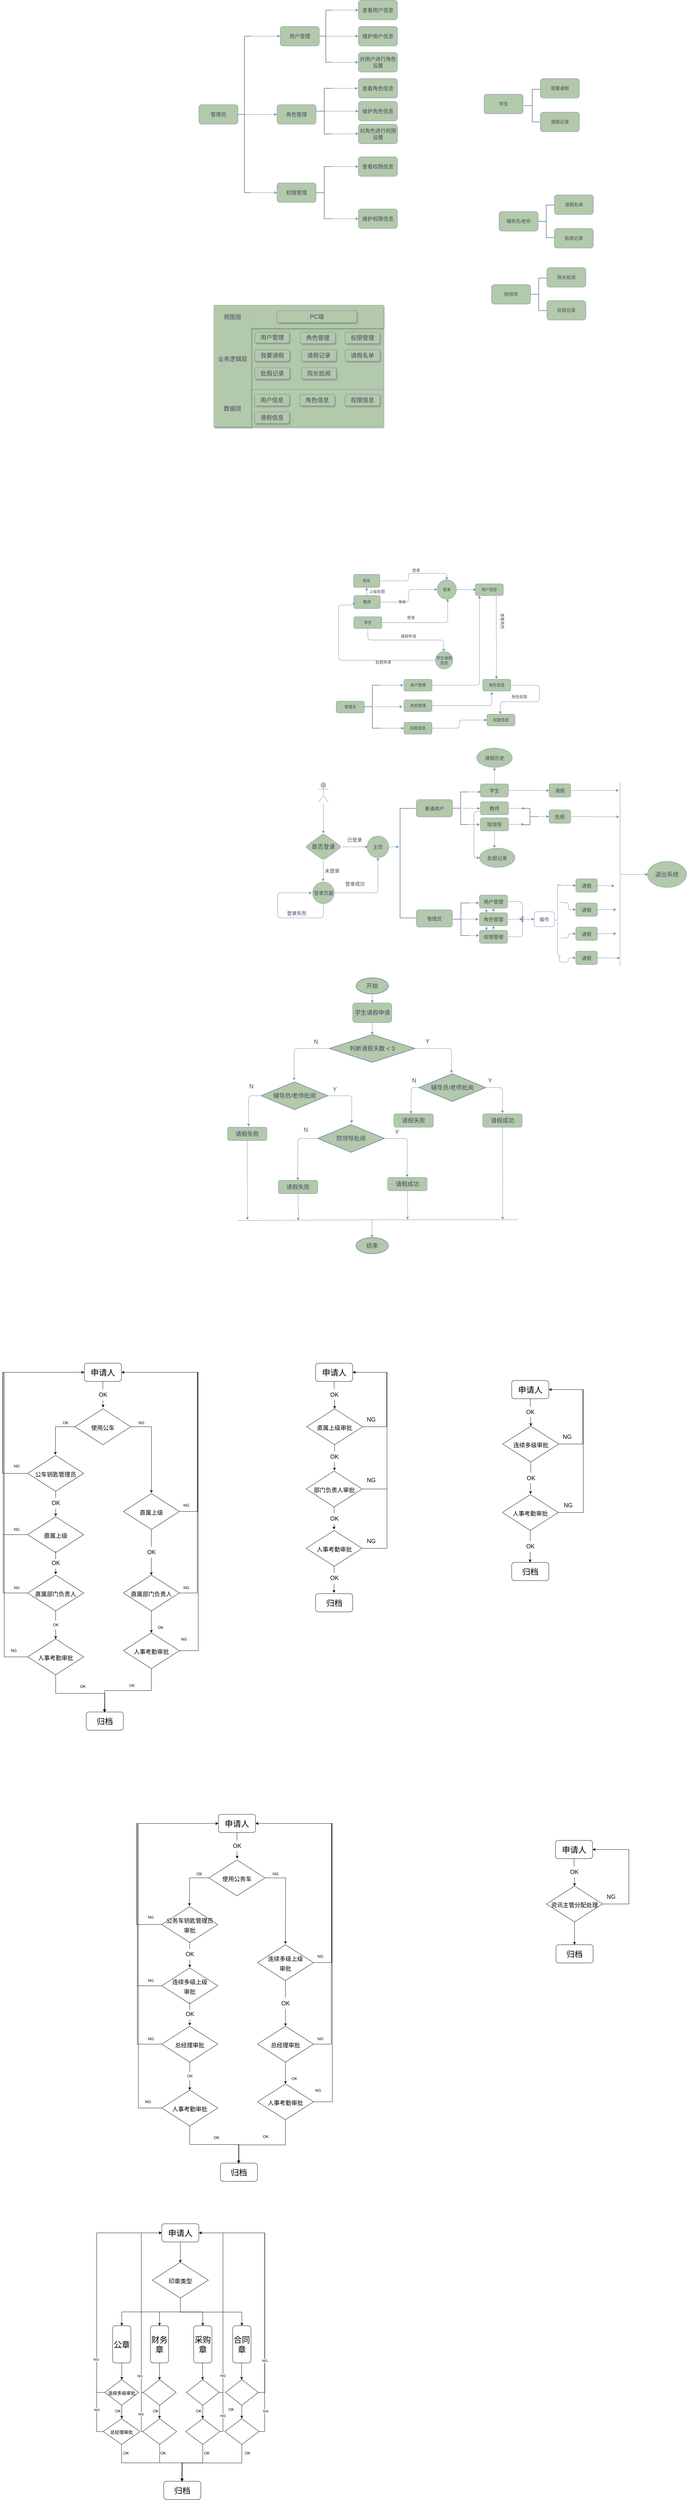 <mxfile version="21.6.5" type="github">
  <diagram id="2jhHBA7Ow1JrRaf4UtZg" name="第 1 页">
    <mxGraphModel dx="2150" dy="1302" grid="0" gridSize="10" guides="1" tooltips="1" connect="1" arrows="1" fold="1" page="0" pageScale="1" pageWidth="827" pageHeight="1169" math="0" shadow="0">
      <root>
        <mxCell id="0" />
        <mxCell id="1" parent="0" />
        <mxCell id="Awp-wjOatyYc55OK3DpH-1" value="&lt;font style=&quot;font-size: 16px;&quot;&gt;管理员&lt;/font&gt;" style="rounded=1;whiteSpace=wrap;html=1;labelBackgroundColor=none;fillColor=#B2C9AB;strokeColor=#788AA3;fontColor=#46495D;" parent="1" vertex="1">
          <mxGeometry x="320" y="250" width="120" height="60" as="geometry" />
        </mxCell>
        <mxCell id="Awp-wjOatyYc55OK3DpH-12" style="edgeStyle=orthogonalEdgeStyle;rounded=1;orthogonalLoop=1;jettySize=auto;html=1;exitX=1;exitY=0;exitDx=0;exitDy=0;exitPerimeter=0;fontSize=16;entryX=0;entryY=0.5;entryDx=0;entryDy=0;labelBackgroundColor=none;fontColor=default;strokeColor=#788AA3;" parent="1" source="Awp-wjOatyYc55OK3DpH-6" target="Awp-wjOatyYc55OK3DpH-19" edge="1">
          <mxGeometry relative="1" as="geometry">
            <mxPoint x="570" y="160" as="targetPoint" />
            <Array as="points">
              <mxPoint x="500" y="40" />
              <mxPoint x="500" y="40" />
            </Array>
          </mxGeometry>
        </mxCell>
        <mxCell id="Awp-wjOatyYc55OK3DpH-13" style="edgeStyle=orthogonalEdgeStyle;rounded=1;orthogonalLoop=1;jettySize=auto;html=1;exitX=1;exitY=1;exitDx=0;exitDy=0;exitPerimeter=0;fontSize=16;entryX=0;entryY=0.5;entryDx=0;entryDy=0;labelBackgroundColor=none;fontColor=default;strokeColor=#788AA3;" parent="1" source="Awp-wjOatyYc55OK3DpH-6" target="Awp-wjOatyYc55OK3DpH-21" edge="1">
          <mxGeometry relative="1" as="geometry">
            <mxPoint x="560" y="360" as="targetPoint" />
            <Array as="points">
              <mxPoint x="490" y="520" />
              <mxPoint x="490" y="520" />
            </Array>
          </mxGeometry>
        </mxCell>
        <mxCell id="Awp-wjOatyYc55OK3DpH-17" style="edgeStyle=orthogonalEdgeStyle;rounded=1;orthogonalLoop=1;jettySize=auto;html=1;exitX=0.45;exitY=0.501;exitDx=0;exitDy=0;exitPerimeter=0;fontSize=16;labelBackgroundColor=none;fontColor=default;strokeColor=#788AA3;" parent="1" source="Awp-wjOatyYc55OK3DpH-6" edge="1">
          <mxGeometry relative="1" as="geometry">
            <mxPoint x="560" y="280" as="targetPoint" />
            <Array as="points" />
          </mxGeometry>
        </mxCell>
        <mxCell id="Awp-wjOatyYc55OK3DpH-6" value="" style="strokeWidth=2;html=1;shape=mxgraph.flowchart.annotation_2;align=left;labelPosition=right;pointerEvents=1;fontSize=16;rounded=1;labelBackgroundColor=none;fillColor=#B2C9AB;strokeColor=#788AA3;fontColor=#46495D;" parent="1" vertex="1">
          <mxGeometry x="440" y="40" width="40" height="480" as="geometry" />
        </mxCell>
        <mxCell id="Awp-wjOatyYc55OK3DpH-19" value="用户管理" style="rounded=1;whiteSpace=wrap;html=1;fontSize=16;labelBackgroundColor=none;fillColor=#B2C9AB;strokeColor=#788AA3;fontColor=#46495D;" parent="1" vertex="1">
          <mxGeometry x="570" y="10" width="120" height="60" as="geometry" />
        </mxCell>
        <mxCell id="Awp-wjOatyYc55OK3DpH-20" value="角色管理" style="rounded=1;whiteSpace=wrap;html=1;fontSize=16;labelBackgroundColor=none;fillColor=#B2C9AB;strokeColor=#788AA3;fontColor=#46495D;" parent="1" vertex="1">
          <mxGeometry x="560" y="250" width="120" height="60" as="geometry" />
        </mxCell>
        <mxCell id="Awp-wjOatyYc55OK3DpH-21" value="权限管理" style="rounded=1;whiteSpace=wrap;html=1;fontSize=16;labelBackgroundColor=none;fillColor=#B2C9AB;strokeColor=#788AA3;fontColor=#46495D;" parent="1" vertex="1">
          <mxGeometry x="560" y="490" width="120" height="60" as="geometry" />
        </mxCell>
        <mxCell id="Awp-wjOatyYc55OK3DpH-28" style="edgeStyle=orthogonalEdgeStyle;rounded=1;orthogonalLoop=1;jettySize=auto;html=1;exitX=1;exitY=0;exitDx=0;exitDy=0;exitPerimeter=0;fontSize=16;entryX=0;entryY=0.5;entryDx=0;entryDy=0;labelBackgroundColor=none;fontColor=default;strokeColor=#788AA3;" parent="1" source="Awp-wjOatyYc55OK3DpH-27" target="Awp-wjOatyYc55OK3DpH-32" edge="1">
          <mxGeometry relative="1" as="geometry">
            <mxPoint x="790" y="120" as="targetPoint" />
            <Array as="points">
              <mxPoint x="800" y="-40" />
            </Array>
          </mxGeometry>
        </mxCell>
        <mxCell id="Awp-wjOatyYc55OK3DpH-29" style="edgeStyle=orthogonalEdgeStyle;rounded=1;orthogonalLoop=1;jettySize=auto;html=1;exitX=1;exitY=1;exitDx=0;exitDy=0;exitPerimeter=0;fontSize=16;entryX=0;entryY=0.5;entryDx=0;entryDy=0;labelBackgroundColor=none;fontColor=default;strokeColor=#788AA3;" parent="1" source="Awp-wjOatyYc55OK3DpH-27" target="Awp-wjOatyYc55OK3DpH-35" edge="1">
          <mxGeometry relative="1" as="geometry">
            <mxPoint x="790" y="280" as="targetPoint" />
            <Array as="points">
              <mxPoint x="740" y="120" />
              <mxPoint x="740" y="120" />
            </Array>
          </mxGeometry>
        </mxCell>
        <mxCell id="Awp-wjOatyYc55OK3DpH-30" style="edgeStyle=orthogonalEdgeStyle;rounded=1;orthogonalLoop=1;jettySize=auto;html=1;exitX=1;exitY=0.5;exitDx=0;exitDy=0;exitPerimeter=0;fontSize=16;entryX=0;entryY=0.5;entryDx=0;entryDy=0;labelBackgroundColor=none;fontColor=default;strokeColor=#788AA3;" parent="1" source="Awp-wjOatyYc55OK3DpH-27" target="Awp-wjOatyYc55OK3DpH-34" edge="1">
          <mxGeometry relative="1" as="geometry">
            <mxPoint x="790" y="200" as="targetPoint" />
            <Array as="points">
              <mxPoint x="700" y="40" />
              <mxPoint x="700" y="40" />
            </Array>
          </mxGeometry>
        </mxCell>
        <mxCell id="Awp-wjOatyYc55OK3DpH-27" value="" style="strokeWidth=2;html=1;shape=mxgraph.flowchart.annotation_2;align=left;labelPosition=right;pointerEvents=1;fontSize=16;rounded=1;labelBackgroundColor=none;fillColor=#B2C9AB;strokeColor=#788AA3;fontColor=#46495D;" parent="1" vertex="1">
          <mxGeometry x="690" y="-40" width="40" height="160" as="geometry" />
        </mxCell>
        <mxCell id="Awp-wjOatyYc55OK3DpH-32" value="查看用户信息" style="rounded=1;whiteSpace=wrap;html=1;fontSize=16;labelBackgroundColor=none;fillColor=#B2C9AB;strokeColor=#788AA3;fontColor=#46495D;" parent="1" vertex="1">
          <mxGeometry x="810" y="-70" width="120" height="60" as="geometry" />
        </mxCell>
        <mxCell id="Awp-wjOatyYc55OK3DpH-34" value="维护用户信息" style="rounded=1;whiteSpace=wrap;html=1;fontSize=16;labelBackgroundColor=none;fillColor=#B2C9AB;strokeColor=#788AA3;fontColor=#46495D;" parent="1" vertex="1">
          <mxGeometry x="810" y="10" width="120" height="60" as="geometry" />
        </mxCell>
        <mxCell id="Awp-wjOatyYc55OK3DpH-35" value="对用户进行角色设置" style="rounded=1;whiteSpace=wrap;html=1;fontSize=16;labelBackgroundColor=none;fillColor=#B2C9AB;strokeColor=#788AA3;fontColor=#46495D;" parent="1" vertex="1">
          <mxGeometry x="810" y="90" width="120" height="60" as="geometry" />
        </mxCell>
        <mxCell id="Awp-wjOatyYc55OK3DpH-49" style="edgeStyle=orthogonalEdgeStyle;rounded=1;orthogonalLoop=1;jettySize=auto;html=1;exitX=1;exitY=0.5;exitDx=0;exitDy=0;exitPerimeter=0;fontSize=16;labelBackgroundColor=none;fontColor=default;strokeColor=#788AA3;" parent="1" source="Awp-wjOatyYc55OK3DpH-41" edge="1">
          <mxGeometry relative="1" as="geometry">
            <mxPoint x="810" y="270" as="targetPoint" />
            <Array as="points">
              <mxPoint x="700" y="270" />
              <mxPoint x="700" y="270" />
            </Array>
          </mxGeometry>
        </mxCell>
        <mxCell id="Awp-wjOatyYc55OK3DpH-50" style="edgeStyle=orthogonalEdgeStyle;rounded=1;orthogonalLoop=1;jettySize=auto;html=1;exitX=1;exitY=0;exitDx=0;exitDy=0;exitPerimeter=0;entryX=-0.017;entryY=0.5;entryDx=0;entryDy=0;entryPerimeter=0;fontSize=16;labelBackgroundColor=none;fontColor=default;strokeColor=#788AA3;" parent="1" source="Awp-wjOatyYc55OK3DpH-41" edge="1">
          <mxGeometry relative="1" as="geometry">
            <mxPoint x="807.96" y="200" as="targetPoint" />
            <Array as="points">
              <mxPoint x="740" y="200" />
              <mxPoint x="740" y="200" />
            </Array>
          </mxGeometry>
        </mxCell>
        <mxCell id="Awp-wjOatyYc55OK3DpH-54" style="edgeStyle=orthogonalEdgeStyle;rounded=1;orthogonalLoop=1;jettySize=auto;html=1;exitX=1;exitY=1;exitDx=0;exitDy=0;exitPerimeter=0;entryX=0.003;entryY=0.487;entryDx=0;entryDy=0;entryPerimeter=0;fontSize=16;labelBackgroundColor=none;fontColor=default;strokeColor=#788AA3;" parent="1" source="Awp-wjOatyYc55OK3DpH-41" edge="1">
          <mxGeometry relative="1" as="geometry">
            <mxPoint x="810.36" y="339.22" as="targetPoint" />
            <Array as="points">
              <mxPoint x="755" y="340" />
            </Array>
          </mxGeometry>
        </mxCell>
        <mxCell id="Awp-wjOatyYc55OK3DpH-41" value="" style="strokeWidth=2;html=1;shape=mxgraph.flowchart.annotation_2;align=left;labelPosition=right;pointerEvents=1;fontSize=16;rounded=1;labelBackgroundColor=none;fillColor=#B2C9AB;strokeColor=#788AA3;fontColor=#46495D;" parent="1" vertex="1">
          <mxGeometry x="680" y="200" width="50" height="140" as="geometry" />
        </mxCell>
        <mxCell id="Awp-wjOatyYc55OK3DpH-55" value="查看角色信息" style="rounded=1;whiteSpace=wrap;html=1;fontSize=16;labelBackgroundColor=none;fillColor=#B2C9AB;strokeColor=#788AA3;fontColor=#46495D;" parent="1" vertex="1">
          <mxGeometry x="810" y="170" width="120" height="60" as="geometry" />
        </mxCell>
        <mxCell id="Awp-wjOatyYc55OK3DpH-56" value="维护角色信息" style="rounded=1;whiteSpace=wrap;html=1;fontSize=16;labelBackgroundColor=none;fillColor=#B2C9AB;strokeColor=#788AA3;fontColor=#46495D;" parent="1" vertex="1">
          <mxGeometry x="810" y="240" width="120" height="60" as="geometry" />
        </mxCell>
        <mxCell id="Awp-wjOatyYc55OK3DpH-57" value="对角色进行权限设置" style="rounded=1;whiteSpace=wrap;html=1;fontSize=16;labelBackgroundColor=none;fillColor=#B2C9AB;strokeColor=#788AA3;fontColor=#46495D;" parent="1" vertex="1">
          <mxGeometry x="810" y="310" width="120" height="60" as="geometry" />
        </mxCell>
        <mxCell id="Awp-wjOatyYc55OK3DpH-62" style="edgeStyle=orthogonalEdgeStyle;rounded=1;orthogonalLoop=1;jettySize=auto;html=1;exitX=1;exitY=0;exitDx=0;exitDy=0;exitPerimeter=0;entryX=0;entryY=0.5;entryDx=0;entryDy=0;fontSize=16;labelBackgroundColor=none;fontColor=default;strokeColor=#788AA3;" parent="1" source="Awp-wjOatyYc55OK3DpH-58" target="Awp-wjOatyYc55OK3DpH-59" edge="1">
          <mxGeometry relative="1" as="geometry">
            <Array as="points">
              <mxPoint x="750" y="440" />
              <mxPoint x="750" y="440" />
            </Array>
          </mxGeometry>
        </mxCell>
        <mxCell id="Awp-wjOatyYc55OK3DpH-69" style="edgeStyle=orthogonalEdgeStyle;rounded=1;orthogonalLoop=1;jettySize=auto;html=1;exitX=1;exitY=1;exitDx=0;exitDy=0;exitPerimeter=0;entryX=0;entryY=0.5;entryDx=0;entryDy=0;fontSize=16;labelBackgroundColor=none;fontColor=default;strokeColor=#788AA3;" parent="1" source="Awp-wjOatyYc55OK3DpH-58" target="Awp-wjOatyYc55OK3DpH-61" edge="1">
          <mxGeometry relative="1" as="geometry">
            <Array as="points">
              <mxPoint x="760" y="600" />
              <mxPoint x="760" y="600" />
            </Array>
          </mxGeometry>
        </mxCell>
        <mxCell id="Awp-wjOatyYc55OK3DpH-58" value="" style="strokeWidth=2;html=1;shape=mxgraph.flowchart.annotation_2;align=left;labelPosition=right;pointerEvents=1;fontSize=16;rounded=1;labelBackgroundColor=none;fillColor=#B2C9AB;strokeColor=#788AA3;fontColor=#46495D;" parent="1" vertex="1">
          <mxGeometry x="680" y="440" width="50" height="160" as="geometry" />
        </mxCell>
        <mxCell id="Awp-wjOatyYc55OK3DpH-59" value="查看权限信息" style="rounded=1;whiteSpace=wrap;html=1;fontSize=16;labelBackgroundColor=none;fillColor=#B2C9AB;strokeColor=#788AA3;fontColor=#46495D;" parent="1" vertex="1">
          <mxGeometry x="810" y="410" width="120" height="60" as="geometry" />
        </mxCell>
        <mxCell id="Awp-wjOatyYc55OK3DpH-61" value="维护权限信息" style="rounded=1;whiteSpace=wrap;html=1;fontSize=16;labelBackgroundColor=none;fillColor=#B2C9AB;strokeColor=#788AA3;fontColor=#46495D;" parent="1" vertex="1">
          <mxGeometry x="810" y="570" width="120" height="60" as="geometry" />
        </mxCell>
        <mxCell id="cuKLUu5MOwFmbXoMq71g-1" value="&lt;font style=&quot;font-size: 14px;&quot;&gt;学生&lt;/font&gt;" style="rounded=1;whiteSpace=wrap;html=1;labelBackgroundColor=none;labelBorderColor=none;fillColor=#B2C9AB;strokeColor=#788AA3;fontColor=#46495D;" parent="1" vertex="1">
          <mxGeometry x="1196" y="218" width="120" height="60" as="geometry" />
        </mxCell>
        <mxCell id="cuKLUu5MOwFmbXoMq71g-2" value="" style="strokeWidth=2;html=1;shape=mxgraph.flowchart.annotation_2;align=left;labelPosition=right;pointerEvents=1;labelBackgroundColor=none;labelBorderColor=none;rounded=1;fillColor=#B2C9AB;strokeColor=#788AA3;fontColor=#46495D;" parent="1" vertex="1">
          <mxGeometry x="1319" y="203" width="50" height="100" as="geometry" />
        </mxCell>
        <mxCell id="cuKLUu5MOwFmbXoMq71g-3" value="&lt;font style=&quot;font-size: 14px;&quot;&gt;我要请假&lt;/font&gt;" style="rounded=1;whiteSpace=wrap;html=1;labelBackgroundColor=none;labelBorderColor=none;fillColor=#B2C9AB;strokeColor=#788AA3;fontColor=#46495D;" parent="1" vertex="1">
          <mxGeometry x="1369" y="170" width="120" height="60" as="geometry" />
        </mxCell>
        <mxCell id="cuKLUu5MOwFmbXoMq71g-4" value="&lt;font style=&quot;font-size: 14px;&quot;&gt;请假记录&lt;/font&gt;" style="rounded=1;whiteSpace=wrap;html=1;labelBackgroundColor=none;labelBorderColor=none;fillColor=#B2C9AB;strokeColor=#788AA3;fontColor=#46495D;" parent="1" vertex="1">
          <mxGeometry x="1369" y="273" width="120" height="60" as="geometry" />
        </mxCell>
        <mxCell id="cuKLUu5MOwFmbXoMq71g-5" value="&lt;font style=&quot;font-size: 14px;&quot;&gt;辅导员/老师&lt;/font&gt;" style="rounded=1;whiteSpace=wrap;html=1;labelBackgroundColor=none;fillColor=#B2C9AB;strokeColor=#788AA3;fontColor=#46495D;" parent="1" vertex="1">
          <mxGeometry x="1242" y="578" width="120" height="60" as="geometry" />
        </mxCell>
        <mxCell id="cuKLUu5MOwFmbXoMq71g-6" value="" style="strokeWidth=2;html=1;shape=mxgraph.flowchart.annotation_2;align=left;labelPosition=right;pointerEvents=1;fontSize=14;labelBackgroundColor=none;rounded=1;fillColor=#B2C9AB;strokeColor=#788AA3;fontColor=#46495D;" parent="1" vertex="1">
          <mxGeometry x="1362" y="558" width="50" height="100" as="geometry" />
        </mxCell>
        <mxCell id="cuKLUu5MOwFmbXoMq71g-8" value="请假名单" style="rounded=1;whiteSpace=wrap;html=1;fontSize=14;labelBackgroundColor=none;fillColor=#B2C9AB;strokeColor=#788AA3;fontColor=#46495D;" parent="1" vertex="1">
          <mxGeometry x="1412" y="527" width="120" height="60" as="geometry" />
        </mxCell>
        <mxCell id="cuKLUu5MOwFmbXoMq71g-9" value="批假记录" style="rounded=1;whiteSpace=wrap;html=1;fontSize=14;labelBackgroundColor=none;fillColor=#B2C9AB;strokeColor=#788AA3;fontColor=#46495D;" parent="1" vertex="1">
          <mxGeometry x="1412" y="630" width="120" height="60" as="geometry" />
        </mxCell>
        <mxCell id="cuKLUu5MOwFmbXoMq71g-10" value="院领导" style="rounded=1;whiteSpace=wrap;html=1;fontSize=14;labelBackgroundColor=none;fillColor=#B2C9AB;strokeColor=#788AA3;fontColor=#46495D;" parent="1" vertex="1">
          <mxGeometry x="1219" y="802" width="120" height="60" as="geometry" />
        </mxCell>
        <mxCell id="cuKLUu5MOwFmbXoMq71g-11" value="" style="strokeWidth=2;html=1;shape=mxgraph.flowchart.annotation_2;align=left;labelPosition=right;pointerEvents=1;fontSize=14;labelBackgroundColor=none;rounded=1;fillColor=#B2C9AB;strokeColor=#788AA3;fontColor=#46495D;" parent="1" vertex="1">
          <mxGeometry x="1339" y="782" width="50" height="100" as="geometry" />
        </mxCell>
        <mxCell id="cuKLUu5MOwFmbXoMq71g-12" value="院长批阅" style="rounded=1;whiteSpace=wrap;html=1;fontSize=14;labelBackgroundColor=none;fillColor=#B2C9AB;strokeColor=#788AA3;fontColor=#46495D;" parent="1" vertex="1">
          <mxGeometry x="1389" y="750" width="120" height="60" as="geometry" />
        </mxCell>
        <mxCell id="cuKLUu5MOwFmbXoMq71g-13" value="批假记录" style="rounded=1;whiteSpace=wrap;html=1;fontSize=14;labelBackgroundColor=none;fillColor=#B2C9AB;strokeColor=#788AA3;fontColor=#46495D;" parent="1" vertex="1">
          <mxGeometry x="1389" y="851" width="120" height="60" as="geometry" />
        </mxCell>
        <mxCell id="Xv1z-1eOxLT4SCFc1sTY-24" value="" style="shape=table;startSize=0;container=1;collapsible=0;childLayout=tableLayout;shadow=1;fontSize=20;labelBackgroundColor=none;rounded=1;fillColor=#B2C9AB;strokeColor=#788AA3;fontColor=#46495D;" parent="1" vertex="1">
          <mxGeometry x="366" y="865" width="520.73" height="374.3" as="geometry" />
        </mxCell>
        <mxCell id="Xv1z-1eOxLT4SCFc1sTY-25" value="" style="shape=tableRow;horizontal=0;startSize=0;swimlaneHead=0;swimlaneBody=0;top=0;left=0;bottom=0;right=0;collapsible=0;dropTarget=0;fillColor=none;points=[[0,0.5],[1,0.5]];portConstraint=eastwest;shadow=1;fontSize=20;labelBackgroundColor=none;rounded=1;strokeColor=#788AA3;fontColor=#46495D;" parent="Xv1z-1eOxLT4SCFc1sTY-24" vertex="1">
          <mxGeometry width="520.73" height="71" as="geometry" />
        </mxCell>
        <mxCell id="Xv1z-1eOxLT4SCFc1sTY-26" value="&lt;span style=&quot;font-size: 18px;&quot;&gt;视图层&lt;/span&gt;" style="shape=partialRectangle;html=1;whiteSpace=wrap;connectable=0;overflow=hidden;top=0;left=0;bottom=0;right=0;pointerEvents=1;shadow=1;fontSize=20;labelBackgroundColor=none;rounded=1;fillColor=#B2C9AB;strokeColor=#788AA3;fontColor=#46495D;" parent="Xv1z-1eOxLT4SCFc1sTY-25" vertex="1">
          <mxGeometry width="115" height="71" as="geometry">
            <mxRectangle width="115" height="71" as="alternateBounds" />
          </mxGeometry>
        </mxCell>
        <mxCell id="Xv1z-1eOxLT4SCFc1sTY-27" value="" style="shape=partialRectangle;html=1;whiteSpace=wrap;connectable=0;overflow=hidden;top=0;left=0;bottom=0;right=0;pointerEvents=1;shadow=1;fontSize=20;labelBackgroundColor=none;rounded=1;fillColor=#B2C9AB;strokeColor=#788AA3;fontColor=#46495D;" parent="Xv1z-1eOxLT4SCFc1sTY-25" vertex="1">
          <mxGeometry x="115" width="406" height="71" as="geometry">
            <mxRectangle width="406" height="71" as="alternateBounds" />
          </mxGeometry>
        </mxCell>
        <mxCell id="Xv1z-1eOxLT4SCFc1sTY-28" value="" style="shape=tableRow;horizontal=0;startSize=0;swimlaneHead=0;swimlaneBody=0;top=0;left=0;bottom=0;right=0;collapsible=0;dropTarget=0;fillColor=none;points=[[0,0.5],[1,0.5]];portConstraint=eastwest;shadow=1;fontSize=20;labelBackgroundColor=none;rounded=1;strokeColor=#788AA3;fontColor=#46495D;" parent="Xv1z-1eOxLT4SCFc1sTY-24" vertex="1">
          <mxGeometry y="71" width="520.73" height="188" as="geometry" />
        </mxCell>
        <mxCell id="Xv1z-1eOxLT4SCFc1sTY-29" value="&lt;font style=&quot;font-size: 18px;&quot;&gt;业务逻辑层&lt;/font&gt;" style="shape=partialRectangle;html=1;whiteSpace=wrap;connectable=0;overflow=hidden;top=0;left=0;bottom=0;right=0;pointerEvents=1;shadow=1;fontSize=20;labelBackgroundColor=none;rounded=1;fillColor=#B2C9AB;strokeColor=#788AA3;fontColor=#46495D;" parent="Xv1z-1eOxLT4SCFc1sTY-28" vertex="1">
          <mxGeometry width="115" height="188" as="geometry">
            <mxRectangle width="115" height="188" as="alternateBounds" />
          </mxGeometry>
        </mxCell>
        <mxCell id="Xv1z-1eOxLT4SCFc1sTY-30" value="" style="shape=partialRectangle;html=1;whiteSpace=wrap;connectable=0;overflow=hidden;fillColor=none;top=0;left=0;bottom=0;right=0;pointerEvents=1;shadow=1;fontSize=20;labelBackgroundColor=none;rounded=1;strokeColor=#788AA3;fontColor=#46495D;" parent="Xv1z-1eOxLT4SCFc1sTY-28" vertex="1">
          <mxGeometry x="115" width="406" height="188" as="geometry">
            <mxRectangle width="406" height="188" as="alternateBounds" />
          </mxGeometry>
        </mxCell>
        <mxCell id="Xv1z-1eOxLT4SCFc1sTY-31" value="" style="shape=tableRow;horizontal=0;startSize=0;swimlaneHead=0;swimlaneBody=0;top=0;left=0;bottom=0;right=0;collapsible=0;dropTarget=0;fillColor=none;points=[[0,0.5],[1,0.5]];portConstraint=eastwest;shadow=1;fontSize=20;labelBackgroundColor=none;rounded=1;strokeColor=#788AA3;fontColor=#46495D;" parent="Xv1z-1eOxLT4SCFc1sTY-24" vertex="1">
          <mxGeometry y="259" width="520.73" height="115" as="geometry" />
        </mxCell>
        <mxCell id="Xv1z-1eOxLT4SCFc1sTY-32" value="&lt;font style=&quot;font-size: 18px;&quot;&gt;数据&lt;font style=&quot;font-size: 18px;&quot;&gt;层&lt;/font&gt;&lt;/font&gt;" style="shape=partialRectangle;html=1;whiteSpace=wrap;connectable=0;overflow=hidden;top=0;left=0;bottom=0;right=0;pointerEvents=1;shadow=1;fontSize=20;labelBackgroundColor=none;rounded=1;fillColor=#B2C9AB;strokeColor=#788AA3;fontColor=#46495D;" parent="Xv1z-1eOxLT4SCFc1sTY-31" vertex="1">
          <mxGeometry width="115" height="115" as="geometry">
            <mxRectangle width="115" height="115" as="alternateBounds" />
          </mxGeometry>
        </mxCell>
        <mxCell id="Xv1z-1eOxLT4SCFc1sTY-33" value="" style="shape=partialRectangle;html=1;whiteSpace=wrap;connectable=0;overflow=hidden;fillColor=none;top=0;left=0;bottom=0;right=0;pointerEvents=1;shadow=1;fontSize=20;labelBackgroundColor=none;rounded=1;strokeColor=#788AA3;fontColor=#46495D;" parent="Xv1z-1eOxLT4SCFc1sTY-31" vertex="1">
          <mxGeometry x="115" width="406" height="115" as="geometry">
            <mxRectangle width="406" height="115" as="alternateBounds" />
          </mxGeometry>
        </mxCell>
        <mxCell id="Xv1z-1eOxLT4SCFc1sTY-34" value="PC端" style="rounded=1;whiteSpace=wrap;html=1;shadow=1;fontSize=18;labelBackgroundColor=none;fillColor=#B2C9AB;strokeColor=#788AA3;fontColor=#46495D;" parent="1" vertex="1">
          <mxGeometry x="560" y="882" width="245" height="37" as="geometry" />
        </mxCell>
        <mxCell id="Xv1z-1eOxLT4SCFc1sTY-35" value="用户管理" style="rounded=1;whiteSpace=wrap;html=1;shadow=1;fontSize=18;labelBackgroundColor=none;fillColor=#B2C9AB;strokeColor=#788AA3;fontColor=#46495D;" parent="1" vertex="1">
          <mxGeometry x="492" y="948" width="106" height="33" as="geometry" />
        </mxCell>
        <mxCell id="Xv1z-1eOxLT4SCFc1sTY-36" value="角色管理" style="rounded=1;whiteSpace=wrap;html=1;shadow=1;fontSize=18;labelBackgroundColor=none;fillColor=#B2C9AB;strokeColor=#788AA3;fontColor=#46495D;" parent="1" vertex="1">
          <mxGeometry x="632" y="948" width="107" height="35" as="geometry" />
        </mxCell>
        <mxCell id="Xv1z-1eOxLT4SCFc1sTY-37" value="权限管理" style="rounded=1;whiteSpace=wrap;html=1;shadow=1;fontSize=18;labelBackgroundColor=none;fillColor=#B2C9AB;strokeColor=#788AA3;fontColor=#46495D;" parent="1" vertex="1">
          <mxGeometry x="769" y="948" width="107" height="35" as="geometry" />
        </mxCell>
        <mxCell id="Xv1z-1eOxLT4SCFc1sTY-38" value="我要请假" style="rounded=1;whiteSpace=wrap;html=1;shadow=1;fontSize=18;labelBackgroundColor=none;fillColor=#B2C9AB;strokeColor=#788AA3;fontColor=#46495D;" parent="1" vertex="1">
          <mxGeometry x="492" y="1002" width="107" height="35" as="geometry" />
        </mxCell>
        <mxCell id="Xv1z-1eOxLT4SCFc1sTY-39" value="请假名单" style="rounded=1;whiteSpace=wrap;html=1;shadow=1;fontSize=18;labelBackgroundColor=none;fillColor=#B2C9AB;strokeColor=#788AA3;fontColor=#46495D;" parent="1" vertex="1">
          <mxGeometry x="769" y="1002" width="107" height="35" as="geometry" />
        </mxCell>
        <mxCell id="Xv1z-1eOxLT4SCFc1sTY-40" value="批假记录" style="rounded=1;whiteSpace=wrap;html=1;shadow=1;fontSize=18;labelBackgroundColor=none;fillColor=#B2C9AB;strokeColor=#788AA3;fontColor=#46495D;" parent="1" vertex="1">
          <mxGeometry x="492" y="1057" width="107" height="35" as="geometry" />
        </mxCell>
        <mxCell id="Xv1z-1eOxLT4SCFc1sTY-41" value="请假记录" style="rounded=1;whiteSpace=wrap;html=1;shadow=1;fontSize=18;labelBackgroundColor=none;fillColor=#B2C9AB;strokeColor=#788AA3;fontColor=#46495D;" parent="1" vertex="1">
          <mxGeometry x="635" y="1002" width="107" height="35" as="geometry" />
        </mxCell>
        <mxCell id="Xv1z-1eOxLT4SCFc1sTY-42" value="院长批阅" style="rounded=1;whiteSpace=wrap;html=1;shadow=1;fontSize=18;labelBackgroundColor=none;fillColor=#B2C9AB;strokeColor=#788AA3;fontColor=#46495D;" parent="1" vertex="1">
          <mxGeometry x="635" y="1057" width="107" height="35" as="geometry" />
        </mxCell>
        <mxCell id="Xv1z-1eOxLT4SCFc1sTY-43" value="用户信息" style="rounded=1;whiteSpace=wrap;html=1;shadow=1;fontSize=18;labelBackgroundColor=none;fillColor=#B2C9AB;strokeColor=#788AA3;fontColor=#46495D;" parent="1" vertex="1">
          <mxGeometry x="491" y="1139" width="107" height="35" as="geometry" />
        </mxCell>
        <mxCell id="Xv1z-1eOxLT4SCFc1sTY-44" value="角色信息" style="rounded=1;whiteSpace=wrap;html=1;shadow=1;fontSize=18;labelBackgroundColor=none;fillColor=#B2C9AB;strokeColor=#788AA3;fontColor=#46495D;" parent="1" vertex="1">
          <mxGeometry x="630" y="1139" width="107" height="35" as="geometry" />
        </mxCell>
        <mxCell id="Xv1z-1eOxLT4SCFc1sTY-45" value="权限信息" style="rounded=1;whiteSpace=wrap;html=1;shadow=1;fontSize=18;labelBackgroundColor=none;fillColor=#B2C9AB;strokeColor=#788AA3;fontColor=#46495D;" parent="1" vertex="1">
          <mxGeometry x="769" y="1139" width="107" height="35" as="geometry" />
        </mxCell>
        <mxCell id="Xv1z-1eOxLT4SCFc1sTY-47" value="请假信息" style="rounded=1;whiteSpace=wrap;html=1;shadow=1;fontSize=18;labelBackgroundColor=none;fillColor=#B2C9AB;strokeColor=#788AA3;fontColor=#46495D;" parent="1" vertex="1">
          <mxGeometry x="491" y="1193" width="107" height="35" as="geometry" />
        </mxCell>
        <mxCell id="bMXZFIGW-ey9HqLPGLQS-4" style="edgeStyle=orthogonalEdgeStyle;rounded=1;orthogonalLoop=1;jettySize=auto;html=1;exitX=1;exitY=0.5;exitDx=0;exitDy=0;labelBackgroundColor=none;fontColor=default;strokeColor=#788AA3;" parent="1" source="bMXZFIGW-ey9HqLPGLQS-2" edge="1">
          <mxGeometry relative="1" as="geometry">
            <mxPoint x="1084" y="1766" as="targetPoint" />
          </mxGeometry>
        </mxCell>
        <mxCell id="bMXZFIGW-ey9HqLPGLQS-11" style="edgeStyle=orthogonalEdgeStyle;rounded=1;orthogonalLoop=1;jettySize=auto;html=1;exitX=0.5;exitY=1;exitDx=0;exitDy=0;labelBackgroundColor=none;fontColor=default;strokeColor=#788AA3;" parent="1" source="bMXZFIGW-ey9HqLPGLQS-2" edge="1">
          <mxGeometry relative="1" as="geometry">
            <mxPoint x="1072" y="1928" as="targetPoint" />
          </mxGeometry>
        </mxCell>
        <mxCell id="bMXZFIGW-ey9HqLPGLQS-2" value="学生" style="rounded=1;whiteSpace=wrap;html=1;labelBackgroundColor=none;fillColor=#B2C9AB;strokeColor=#788AA3;fontColor=#46495D;" parent="1" vertex="1">
          <mxGeometry x="796" y="1821" width="86" height="36" as="geometry" />
        </mxCell>
        <mxCell id="bMXZFIGW-ey9HqLPGLQS-5" value="登录" style="text;html=1;align=center;verticalAlign=middle;resizable=0;points=[];autosize=1;strokeColor=none;fillColor=none;labelBackgroundColor=none;rounded=1;fontColor=#46495D;" parent="1" vertex="1">
          <mxGeometry x="950" y="1811" width="42" height="26" as="geometry" />
        </mxCell>
        <mxCell id="bMXZFIGW-ey9HqLPGLQS-18" style="edgeStyle=orthogonalEdgeStyle;rounded=1;orthogonalLoop=1;jettySize=auto;html=1;exitX=1;exitY=0.5;exitDx=0;exitDy=0;labelBackgroundColor=none;fontColor=default;strokeColor=#788AA3;" parent="1" source="bMXZFIGW-ey9HqLPGLQS-6" edge="1">
          <mxGeometry relative="1" as="geometry">
            <mxPoint x="1171.6" y="1738" as="targetPoint" />
          </mxGeometry>
        </mxCell>
        <mxCell id="bMXZFIGW-ey9HqLPGLQS-6" value="登录" style="ellipse;whiteSpace=wrap;html=1;aspect=fixed;labelBackgroundColor=none;rounded=1;fillColor=#B2C9AB;strokeColor=#788AA3;fontColor=#46495D;" parent="1" vertex="1">
          <mxGeometry x="1052" y="1708" width="59" height="59" as="geometry" />
        </mxCell>
        <mxCell id="bMXZFIGW-ey9HqLPGLQS-8" style="edgeStyle=orthogonalEdgeStyle;rounded=1;orthogonalLoop=1;jettySize=auto;html=1;exitX=1;exitY=0.5;exitDx=0;exitDy=0;entryX=0;entryY=0.5;entryDx=0;entryDy=0;labelBackgroundColor=none;fontColor=default;strokeColor=#788AA3;" parent="1" source="bMXZFIGW-ey9HqLPGLQS-7" target="bMXZFIGW-ey9HqLPGLQS-6" edge="1">
          <mxGeometry relative="1" as="geometry" />
        </mxCell>
        <mxCell id="bMXZFIGW-ey9HqLPGLQS-9" value="登录" style="edgeLabel;html=1;align=center;verticalAlign=middle;resizable=0;points=[];labelBackgroundColor=none;rounded=1;fontColor=#46495D;" parent="bMXZFIGW-ey9HqLPGLQS-8" vertex="1" connectable="0">
          <mxGeometry x="-0.375" y="1" relative="1" as="geometry">
            <mxPoint as="offset" />
          </mxGeometry>
        </mxCell>
        <mxCell id="bMXZFIGW-ey9HqLPGLQS-44" style="edgeStyle=orthogonalEdgeStyle;rounded=1;orthogonalLoop=1;jettySize=auto;html=1;exitX=0.5;exitY=0;exitDx=0;exitDy=0;entryX=0.5;entryY=1;entryDx=0;entryDy=0;labelBackgroundColor=none;fontColor=default;strokeColor=#788AA3;" parent="1" source="bMXZFIGW-ey9HqLPGLQS-7" target="bMXZFIGW-ey9HqLPGLQS-41" edge="1">
          <mxGeometry relative="1" as="geometry" />
        </mxCell>
        <mxCell id="bMXZFIGW-ey9HqLPGLQS-7" value="教师" style="rounded=1;whiteSpace=wrap;html=1;labelBackgroundColor=none;fillColor=#B2C9AB;strokeColor=#788AA3;fontColor=#46495D;" parent="1" vertex="1">
          <mxGeometry x="796" y="1756" width="81" height="40" as="geometry" />
        </mxCell>
        <mxCell id="bMXZFIGW-ey9HqLPGLQS-16" style="edgeStyle=orthogonalEdgeStyle;rounded=1;orthogonalLoop=1;jettySize=auto;html=1;exitX=0;exitY=0.5;exitDx=0;exitDy=0;entryX=0;entryY=0.75;entryDx=0;entryDy=0;labelBackgroundColor=none;fontColor=default;strokeColor=#788AA3;" parent="1" source="bMXZFIGW-ey9HqLPGLQS-13" target="bMXZFIGW-ey9HqLPGLQS-7" edge="1">
          <mxGeometry relative="1" as="geometry">
            <mxPoint x="749" y="1778" as="targetPoint" />
            <Array as="points">
              <mxPoint x="749" y="1955" />
              <mxPoint x="749" y="1785" />
            </Array>
          </mxGeometry>
        </mxCell>
        <mxCell id="bMXZFIGW-ey9HqLPGLQS-13" value="学生请假信息" style="ellipse;whiteSpace=wrap;html=1;aspect=fixed;labelBackgroundColor=none;rounded=1;fillColor=#B2C9AB;strokeColor=#788AA3;fontColor=#46495D;" parent="1" vertex="1">
          <mxGeometry x="1047" y="1928" width="53" height="53" as="geometry" />
        </mxCell>
        <mxCell id="bMXZFIGW-ey9HqLPGLQS-14" value="请假申请" style="text;html=1;align=center;verticalAlign=middle;resizable=0;points=[];autosize=1;strokeColor=none;fillColor=none;labelBackgroundColor=none;rounded=1;fontColor=#46495D;" parent="1" vertex="1">
          <mxGeometry x="930" y="1868" width="66" height="26" as="geometry" />
        </mxCell>
        <mxCell id="bMXZFIGW-ey9HqLPGLQS-17" value="批假申请" style="text;html=1;align=center;verticalAlign=middle;resizable=0;points=[];autosize=1;strokeColor=none;fillColor=none;labelBackgroundColor=none;rounded=1;fontColor=#46495D;" parent="1" vertex="1">
          <mxGeometry x="853" y="1948" width="66" height="26" as="geometry" />
        </mxCell>
        <mxCell id="bMXZFIGW-ey9HqLPGLQS-20" style="edgeStyle=orthogonalEdgeStyle;rounded=1;orthogonalLoop=1;jettySize=auto;html=1;exitX=0.75;exitY=1;exitDx=0;exitDy=0;labelBackgroundColor=none;fontColor=default;strokeColor=#788AA3;" parent="1" source="bMXZFIGW-ey9HqLPGLQS-19" edge="1">
          <mxGeometry relative="1" as="geometry">
            <mxPoint x="1234" y="2012" as="targetPoint" />
          </mxGeometry>
        </mxCell>
        <mxCell id="bMXZFIGW-ey9HqLPGLQS-19" value="用户信息" style="rounded=1;whiteSpace=wrap;html=1;labelBackgroundColor=none;fillColor=#B2C9AB;strokeColor=#788AA3;fontColor=#46495D;" parent="1" vertex="1">
          <mxGeometry x="1169" y="1720" width="86" height="36" as="geometry" />
        </mxCell>
        <mxCell id="bMXZFIGW-ey9HqLPGLQS-21" value="查看角色" style="text;html=1;align=center;verticalAlign=middle;resizable=0;points=[];autosize=1;strokeColor=none;fillColor=none;rotation=90;labelBackgroundColor=none;rounded=1;fontColor=#46495D;" parent="1" vertex="1">
          <mxGeometry x="1219" y="1821" width="66" height="26" as="geometry" />
        </mxCell>
        <mxCell id="bMXZFIGW-ey9HqLPGLQS-23" style="edgeStyle=orthogonalEdgeStyle;rounded=1;orthogonalLoop=1;jettySize=auto;html=1;exitX=1;exitY=0.5;exitDx=0;exitDy=0;labelBackgroundColor=none;fontColor=default;strokeColor=#788AA3;" parent="1" source="bMXZFIGW-ey9HqLPGLQS-22" edge="1">
          <mxGeometry relative="1" as="geometry">
            <mxPoint x="1246" y="2120" as="targetPoint" />
            <Array as="points">
              <mxPoint x="1366" y="2031" />
              <mxPoint x="1366" y="2082" />
              <mxPoint x="1246" y="2082" />
            </Array>
          </mxGeometry>
        </mxCell>
        <mxCell id="bMXZFIGW-ey9HqLPGLQS-22" value="角色信息" style="rounded=1;whiteSpace=wrap;html=1;labelBackgroundColor=none;fillColor=#B2C9AB;strokeColor=#788AA3;fontColor=#46495D;" parent="1" vertex="1">
          <mxGeometry x="1192" y="2013" width="86" height="36" as="geometry" />
        </mxCell>
        <mxCell id="bMXZFIGW-ey9HqLPGLQS-24" value="权限信息" style="rounded=1;whiteSpace=wrap;html=1;labelBackgroundColor=none;fillColor=#B2C9AB;strokeColor=#788AA3;fontColor=#46495D;" parent="1" vertex="1">
          <mxGeometry x="1205" y="2120" width="86" height="36" as="geometry" />
        </mxCell>
        <mxCell id="bMXZFIGW-ey9HqLPGLQS-25" value="角色权限" style="text;html=1;align=center;verticalAlign=middle;resizable=0;points=[];autosize=1;strokeColor=none;fillColor=none;labelBackgroundColor=none;rounded=1;fontColor=#46495D;" parent="1" vertex="1">
          <mxGeometry x="1271" y="2054" width="66" height="26" as="geometry" />
        </mxCell>
        <mxCell id="bMXZFIGW-ey9HqLPGLQS-26" value="学生" style="rounded=1;whiteSpace=wrap;html=1;labelBackgroundColor=none;fillColor=#B2C9AB;strokeColor=#788AA3;fontColor=#46495D;" parent="1" vertex="1">
          <mxGeometry x="796" y="1821" width="86" height="36" as="geometry" />
        </mxCell>
        <mxCell id="bMXZFIGW-ey9HqLPGLQS-27" value="管理员" style="rounded=1;whiteSpace=wrap;html=1;labelBackgroundColor=none;fillColor=#B2C9AB;strokeColor=#788AA3;fontColor=#46495D;" parent="1" vertex="1">
          <mxGeometry x="742" y="2080" width="86" height="36" as="geometry" />
        </mxCell>
        <mxCell id="bMXZFIGW-ey9HqLPGLQS-29" style="edgeStyle=orthogonalEdgeStyle;rounded=1;orthogonalLoop=1;jettySize=auto;html=1;exitX=1;exitY=0;exitDx=0;exitDy=0;exitPerimeter=0;labelBackgroundColor=none;fontColor=default;strokeColor=#788AA3;" parent="1" source="bMXZFIGW-ey9HqLPGLQS-28" edge="1">
          <mxGeometry relative="1" as="geometry">
            <mxPoint x="948" y="2031" as="targetPoint" />
            <Array as="points">
              <mxPoint x="896" y="2031" />
              <mxPoint x="896" y="2031" />
            </Array>
          </mxGeometry>
        </mxCell>
        <mxCell id="bMXZFIGW-ey9HqLPGLQS-32" style="edgeStyle=orthogonalEdgeStyle;rounded=1;orthogonalLoop=1;jettySize=auto;html=1;exitX=1;exitY=0.5;exitDx=0;exitDy=0;exitPerimeter=0;labelBackgroundColor=none;fontColor=default;strokeColor=#788AA3;" parent="1" source="bMXZFIGW-ey9HqLPGLQS-28" edge="1">
          <mxGeometry relative="1" as="geometry">
            <mxPoint x="945" y="2097" as="targetPoint" />
            <Array as="points">
              <mxPoint x="855" y="2097" />
              <mxPoint x="855" y="2097" />
            </Array>
          </mxGeometry>
        </mxCell>
        <mxCell id="bMXZFIGW-ey9HqLPGLQS-38" style="edgeStyle=orthogonalEdgeStyle;rounded=1;orthogonalLoop=1;jettySize=auto;html=1;exitX=1;exitY=1;exitDx=0;exitDy=0;exitPerimeter=0;entryX=0;entryY=0.5;entryDx=0;entryDy=0;labelBackgroundColor=none;fontColor=default;strokeColor=#788AA3;" parent="1" source="bMXZFIGW-ey9HqLPGLQS-28" target="bMXZFIGW-ey9HqLPGLQS-35" edge="1">
          <mxGeometry relative="1" as="geometry">
            <Array as="points">
              <mxPoint x="901" y="2163" />
              <mxPoint x="901" y="2163" />
            </Array>
          </mxGeometry>
        </mxCell>
        <mxCell id="bMXZFIGW-ey9HqLPGLQS-28" value="" style="strokeWidth=2;html=1;shape=mxgraph.flowchart.annotation_2;align=left;labelPosition=right;pointerEvents=1;labelBackgroundColor=none;rounded=1;fillColor=#B2C9AB;strokeColor=#788AA3;fontColor=#46495D;" parent="1" vertex="1">
          <mxGeometry x="828" y="2031" width="50" height="132" as="geometry" />
        </mxCell>
        <mxCell id="bMXZFIGW-ey9HqLPGLQS-31" style="edgeStyle=orthogonalEdgeStyle;rounded=1;orthogonalLoop=1;jettySize=auto;html=1;exitX=1;exitY=0.5;exitDx=0;exitDy=0;entryX=0.151;entryY=1.006;entryDx=0;entryDy=0;entryPerimeter=0;labelBackgroundColor=none;fontColor=default;strokeColor=#788AA3;" parent="1" source="bMXZFIGW-ey9HqLPGLQS-30" target="bMXZFIGW-ey9HqLPGLQS-19" edge="1">
          <mxGeometry relative="1" as="geometry">
            <mxPoint x="1155.6" y="2031" as="targetPoint" />
          </mxGeometry>
        </mxCell>
        <mxCell id="bMXZFIGW-ey9HqLPGLQS-30" value="用户管理" style="rounded=1;whiteSpace=wrap;html=1;labelBackgroundColor=none;fillColor=#B2C9AB;strokeColor=#788AA3;fontColor=#46495D;" parent="1" vertex="1">
          <mxGeometry x="950" y="2013" width="86" height="36" as="geometry" />
        </mxCell>
        <mxCell id="bMXZFIGW-ey9HqLPGLQS-34" style="edgeStyle=orthogonalEdgeStyle;rounded=1;orthogonalLoop=1;jettySize=auto;html=1;exitX=1;exitY=0.5;exitDx=0;exitDy=0;labelBackgroundColor=none;fontColor=default;strokeColor=#788AA3;" parent="1" source="bMXZFIGW-ey9HqLPGLQS-33" edge="1">
          <mxGeometry relative="1" as="geometry">
            <mxPoint x="1219.6" y="2051.4" as="targetPoint" />
          </mxGeometry>
        </mxCell>
        <mxCell id="bMXZFIGW-ey9HqLPGLQS-33" value="角色管理" style="rounded=1;whiteSpace=wrap;html=1;labelBackgroundColor=none;fillColor=#B2C9AB;strokeColor=#788AA3;fontColor=#46495D;" parent="1" vertex="1">
          <mxGeometry x="950" y="2076" width="86" height="36" as="geometry" />
        </mxCell>
        <mxCell id="bMXZFIGW-ey9HqLPGLQS-40" style="edgeStyle=orthogonalEdgeStyle;rounded=1;orthogonalLoop=1;jettySize=auto;html=1;exitX=1;exitY=0.5;exitDx=0;exitDy=0;entryX=0;entryY=0.5;entryDx=0;entryDy=0;labelBackgroundColor=none;fontColor=default;strokeColor=#788AA3;" parent="1" source="bMXZFIGW-ey9HqLPGLQS-35" target="bMXZFIGW-ey9HqLPGLQS-24" edge="1">
          <mxGeometry relative="1" as="geometry" />
        </mxCell>
        <mxCell id="bMXZFIGW-ey9HqLPGLQS-35" value="权限信息" style="rounded=1;whiteSpace=wrap;html=1;labelBackgroundColor=none;fillColor=#B2C9AB;strokeColor=#788AA3;fontColor=#46495D;" parent="1" vertex="1">
          <mxGeometry x="950" y="2145" width="86" height="36" as="geometry" />
        </mxCell>
        <mxCell id="bMXZFIGW-ey9HqLPGLQS-42" style="edgeStyle=orthogonalEdgeStyle;rounded=1;orthogonalLoop=1;jettySize=auto;html=1;exitX=1;exitY=0.5;exitDx=0;exitDy=0;entryX=0.5;entryY=0;entryDx=0;entryDy=0;labelBackgroundColor=none;fontColor=default;strokeColor=#788AA3;" parent="1" source="bMXZFIGW-ey9HqLPGLQS-41" target="bMXZFIGW-ey9HqLPGLQS-6" edge="1">
          <mxGeometry relative="1" as="geometry" />
        </mxCell>
        <mxCell id="bMXZFIGW-ey9HqLPGLQS-41" value="院长" style="rounded=1;whiteSpace=wrap;html=1;labelBackgroundColor=none;fillColor=#B2C9AB;strokeColor=#788AA3;fontColor=#46495D;" parent="1" vertex="1">
          <mxGeometry x="795" y="1691" width="81" height="40" as="geometry" />
        </mxCell>
        <mxCell id="bMXZFIGW-ey9HqLPGLQS-43" value="登录" style="text;html=1;align=center;verticalAlign=middle;resizable=0;points=[];autosize=1;strokeColor=none;fillColor=none;labelBackgroundColor=none;rounded=1;fontColor=#46495D;" parent="1" vertex="1">
          <mxGeometry x="966" y="1666" width="42" height="26" as="geometry" />
        </mxCell>
        <mxCell id="bMXZFIGW-ey9HqLPGLQS-45" value="上级批假" style="text;html=1;align=center;verticalAlign=middle;resizable=0;points=[];autosize=1;strokeColor=none;fillColor=none;labelBackgroundColor=none;rounded=1;fontColor=#46495D;" parent="1" vertex="1">
          <mxGeometry x="834" y="1731" width="66" height="26" as="geometry" />
        </mxCell>
        <mxCell id="9CLmwG_SODyp5DilRiQW-9" value="" style="edgeStyle=orthogonalEdgeStyle;rounded=1;orthogonalLoop=1;jettySize=auto;html=1;fontSize=15;labelBackgroundColor=none;strokeColor=#788AA3;fontColor=default;" parent="1" target="9CLmwG_SODyp5DilRiQW-4" edge="1">
          <mxGeometry relative="1" as="geometry">
            <mxPoint x="702.5" y="2393.0" as="sourcePoint" />
          </mxGeometry>
        </mxCell>
        <mxCell id="9CLmwG_SODyp5DilRiQW-10" style="edgeStyle=orthogonalEdgeStyle;rounded=1;orthogonalLoop=1;jettySize=auto;html=1;exitX=0;exitY=0.5;exitDx=0;exitDy=0;fontSize=15;labelBackgroundColor=none;strokeColor=#788AA3;fontColor=default;" parent="1" source="9CLmwG_SODyp5DilRiQW-4" edge="1">
          <mxGeometry relative="1" as="geometry">
            <mxPoint x="839" y="2527" as="targetPoint" />
          </mxGeometry>
        </mxCell>
        <mxCell id="9CLmwG_SODyp5DilRiQW-13" style="edgeStyle=orthogonalEdgeStyle;rounded=1;orthogonalLoop=1;jettySize=auto;html=1;exitX=0.5;exitY=0;exitDx=0;exitDy=0;fontSize=15;labelBackgroundColor=none;strokeColor=#788AA3;fontColor=default;" parent="1" source="9CLmwG_SODyp5DilRiQW-4" edge="1">
          <mxGeometry relative="1" as="geometry">
            <mxPoint x="702" y="2633" as="targetPoint" />
          </mxGeometry>
        </mxCell>
        <mxCell id="9CLmwG_SODyp5DilRiQW-4" value="是否登录" style="rhombus;whiteSpace=wrap;html=1;fontSize=18;direction=west;rounded=1;labelBackgroundColor=none;fillColor=#B2C9AB;strokeColor=#788AA3;fontColor=#46495D;" parent="1" vertex="1">
          <mxGeometry x="646" y="2486" width="113" height="82" as="geometry" />
        </mxCell>
        <mxCell id="9CLmwG_SODyp5DilRiQW-11" value="已登录" style="text;html=1;align=center;verticalAlign=middle;resizable=0;points=[];autosize=1;strokeColor=none;fillColor=none;fontSize=15;rounded=1;labelBackgroundColor=none;fontColor=#46495D;" parent="1" vertex="1">
          <mxGeometry x="766" y="2490" width="63" height="30" as="geometry" />
        </mxCell>
        <mxCell id="9CLmwG_SODyp5DilRiQW-29" style="edgeStyle=orthogonalEdgeStyle;rounded=1;orthogonalLoop=1;jettySize=auto;html=1;fontSize=15;labelBackgroundColor=none;strokeColor=#788AA3;fontColor=default;" parent="1" source="9CLmwG_SODyp5DilRiQW-12" edge="1">
          <mxGeometry relative="1" as="geometry">
            <mxPoint x="934.579" y="2527" as="targetPoint" />
          </mxGeometry>
        </mxCell>
        <mxCell id="9CLmwG_SODyp5DilRiQW-12" value="主页" style="ellipse;whiteSpace=wrap;html=1;aspect=fixed;fontSize=15;rounded=1;labelBackgroundColor=none;fillColor=#B2C9AB;strokeColor=#788AA3;fontColor=#46495D;" parent="1" vertex="1">
          <mxGeometry x="837" y="2494" width="66" height="66" as="geometry" />
        </mxCell>
        <mxCell id="9CLmwG_SODyp5DilRiQW-14" value="未登录" style="text;html=1;align=center;verticalAlign=middle;resizable=0;points=[];autosize=1;strokeColor=none;fillColor=none;fontSize=15;rounded=1;labelBackgroundColor=none;fontColor=#46495D;" parent="1" vertex="1">
          <mxGeometry x="697" y="2585" width="63" height="30" as="geometry" />
        </mxCell>
        <mxCell id="9CLmwG_SODyp5DilRiQW-25" style="edgeStyle=orthogonalEdgeStyle;rounded=1;orthogonalLoop=1;jettySize=auto;html=1;exitX=1;exitY=0.5;exitDx=0;exitDy=0;entryX=0.5;entryY=1;entryDx=0;entryDy=0;fontSize=15;labelBackgroundColor=none;strokeColor=#788AA3;fontColor=default;" parent="1" source="9CLmwG_SODyp5DilRiQW-16" target="9CLmwG_SODyp5DilRiQW-12" edge="1">
          <mxGeometry relative="1" as="geometry" />
        </mxCell>
        <mxCell id="9CLmwG_SODyp5DilRiQW-27" style="edgeStyle=orthogonalEdgeStyle;rounded=1;orthogonalLoop=1;jettySize=auto;html=1;exitX=0.5;exitY=1;exitDx=0;exitDy=0;fontSize=15;labelBackgroundColor=none;strokeColor=#788AA3;fontColor=default;" parent="1" source="9CLmwG_SODyp5DilRiQW-16" edge="1">
          <mxGeometry relative="1" as="geometry">
            <mxPoint x="667" y="2668" as="targetPoint" />
            <Array as="points">
              <mxPoint x="702" y="2745" />
              <mxPoint x="562" y="2745" />
              <mxPoint x="562" y="2668" />
            </Array>
          </mxGeometry>
        </mxCell>
        <mxCell id="9CLmwG_SODyp5DilRiQW-16" value="登录页面" style="ellipse;whiteSpace=wrap;html=1;aspect=fixed;fontSize=15;rounded=1;labelBackgroundColor=none;fillColor=#B2C9AB;strokeColor=#788AA3;fontColor=#46495D;" parent="1" vertex="1">
          <mxGeometry x="669.5" y="2635" width="66" height="66" as="geometry" />
        </mxCell>
        <mxCell id="9CLmwG_SODyp5DilRiQW-17" value="" style="shape=umlActor;verticalLabelPosition=bottom;verticalAlign=top;html=1;outlineConnect=0;fontSize=15;rounded=1;labelBackgroundColor=none;fillColor=#B2C9AB;strokeColor=#788AA3;fontColor=#46495D;" parent="1" vertex="1">
          <mxGeometry x="687.5" y="2330" width="30" height="60" as="geometry" />
        </mxCell>
        <mxCell id="9CLmwG_SODyp5DilRiQW-26" value="登录成功" style="text;html=1;align=center;verticalAlign=middle;resizable=0;points=[];autosize=1;strokeColor=none;fillColor=none;fontSize=15;rounded=1;labelBackgroundColor=none;fontColor=#46495D;" parent="1" vertex="1">
          <mxGeometry x="760" y="2625" width="78" height="30" as="geometry" />
        </mxCell>
        <mxCell id="9CLmwG_SODyp5DilRiQW-28" value="登录失败" style="text;html=1;align=center;verticalAlign=middle;resizable=0;points=[];autosize=1;strokeColor=none;fillColor=none;fontSize=15;rounded=1;labelBackgroundColor=none;fontColor=#46495D;" parent="1" vertex="1">
          <mxGeometry x="581" y="2715" width="78" height="30" as="geometry" />
        </mxCell>
        <mxCell id="9CLmwG_SODyp5DilRiQW-30" value="" style="strokeWidth=2;html=1;shape=mxgraph.flowchart.annotation_1;align=left;pointerEvents=1;fontSize=15;rounded=1;labelBackgroundColor=none;fillColor=#B2C9AB;strokeColor=#788AA3;fontColor=#46495D;" parent="1" vertex="1">
          <mxGeometry x="938" y="2409" width="50" height="336" as="geometry" />
        </mxCell>
        <mxCell id="9CLmwG_SODyp5DilRiQW-31" value="普通用户" style="rounded=1;whiteSpace=wrap;html=1;fontSize=15;labelBackgroundColor=none;fillColor=#B2C9AB;strokeColor=#788AA3;fontColor=#46495D;" parent="1" vertex="1">
          <mxGeometry x="988" y="2382" width="111" height="53" as="geometry" />
        </mxCell>
        <mxCell id="9CLmwG_SODyp5DilRiQW-32" value="管理员" style="rounded=1;whiteSpace=wrap;html=1;fontSize=15;labelBackgroundColor=none;fillColor=#B2C9AB;strokeColor=#788AA3;fontColor=#46495D;" parent="1" vertex="1">
          <mxGeometry x="988" y="2720" width="111" height="53" as="geometry" />
        </mxCell>
        <mxCell id="9CLmwG_SODyp5DilRiQW-34" style="edgeStyle=orthogonalEdgeStyle;rounded=1;orthogonalLoop=1;jettySize=auto;html=1;exitX=1;exitY=0.5;exitDx=0;exitDy=0;exitPerimeter=0;fontSize=15;labelBackgroundColor=none;strokeColor=#788AA3;fontColor=default;" parent="1" source="9CLmwG_SODyp5DilRiQW-33" edge="1">
          <mxGeometry relative="1" as="geometry">
            <mxPoint x="1184" y="2409" as="targetPoint" />
            <Array as="points">
              <mxPoint x="1124" y="2409" />
              <mxPoint x="1124" y="2409" />
            </Array>
          </mxGeometry>
        </mxCell>
        <mxCell id="9CLmwG_SODyp5DilRiQW-35" style="edgeStyle=orthogonalEdgeStyle;rounded=1;orthogonalLoop=1;jettySize=auto;html=1;exitX=1;exitY=0;exitDx=0;exitDy=0;exitPerimeter=0;fontSize=15;labelBackgroundColor=none;strokeColor=#788AA3;fontColor=default;" parent="1" source="9CLmwG_SODyp5DilRiQW-33" edge="1">
          <mxGeometry relative="1" as="geometry">
            <mxPoint x="1186.368" y="2358.368" as="targetPoint" />
          </mxGeometry>
        </mxCell>
        <mxCell id="9CLmwG_SODyp5DilRiQW-37" style="edgeStyle=orthogonalEdgeStyle;rounded=1;orthogonalLoop=1;jettySize=auto;html=1;exitX=1;exitY=1;exitDx=0;exitDy=0;exitPerimeter=0;fontSize=15;labelBackgroundColor=none;strokeColor=#788AA3;fontColor=default;" parent="1" source="9CLmwG_SODyp5DilRiQW-33" edge="1">
          <mxGeometry relative="1" as="geometry">
            <mxPoint x="1183" y="2458" as="targetPoint" />
          </mxGeometry>
        </mxCell>
        <mxCell id="9CLmwG_SODyp5DilRiQW-33" value="" style="strokeWidth=2;html=1;shape=mxgraph.flowchart.annotation_2;align=left;labelPosition=right;pointerEvents=1;fontSize=15;rounded=1;labelBackgroundColor=none;fillColor=#B2C9AB;strokeColor=#788AA3;fontColor=#46495D;" parent="1" vertex="1">
          <mxGeometry x="1099" y="2358.5" width="50" height="100" as="geometry" />
        </mxCell>
        <mxCell id="9CLmwG_SODyp5DilRiQW-46" style="edgeStyle=orthogonalEdgeStyle;rounded=1;orthogonalLoop=1;jettySize=auto;html=1;exitX=0.5;exitY=0;exitDx=0;exitDy=0;fontSize=15;labelBackgroundColor=none;strokeColor=#788AA3;fontColor=default;" parent="1" source="9CLmwG_SODyp5DilRiQW-39" target="9CLmwG_SODyp5DilRiQW-47" edge="1">
          <mxGeometry relative="1" as="geometry">
            <mxPoint x="1227.632" y="2305.526" as="targetPoint" />
          </mxGeometry>
        </mxCell>
        <mxCell id="9CLmwG_SODyp5DilRiQW-54" style="edgeStyle=orthogonalEdgeStyle;rounded=1;orthogonalLoop=1;jettySize=auto;html=1;exitX=1;exitY=0.5;exitDx=0;exitDy=0;fontSize=15;labelBackgroundColor=none;strokeColor=#788AA3;fontColor=default;" parent="1" source="9CLmwG_SODyp5DilRiQW-39" edge="1">
          <mxGeometry relative="1" as="geometry">
            <mxPoint x="1396.053" y="2354.158" as="targetPoint" />
          </mxGeometry>
        </mxCell>
        <mxCell id="9CLmwG_SODyp5DilRiQW-39" value="学生" style="rounded=1;whiteSpace=wrap;html=1;fontSize=15;labelBackgroundColor=none;fillColor=#B2C9AB;strokeColor=#788AA3;fontColor=#46495D;" parent="1" vertex="1">
          <mxGeometry x="1185" y="2334" width="86" height="40" as="geometry" />
        </mxCell>
        <mxCell id="9CLmwG_SODyp5DilRiQW-52" style="edgeStyle=orthogonalEdgeStyle;rounded=1;orthogonalLoop=1;jettySize=auto;html=1;exitX=0;exitY=0.75;exitDx=0;exitDy=0;fontSize=15;movable=1;resizable=1;rotatable=1;deletable=1;editable=1;connectable=1;entryX=0;entryY=0.5;entryDx=0;entryDy=0;labelBackgroundColor=none;strokeColor=#788AA3;fontColor=default;" parent="1" source="9CLmwG_SODyp5DilRiQW-44" target="9CLmwG_SODyp5DilRiQW-49" edge="1">
          <mxGeometry relative="1" as="geometry">
            <mxPoint x="1150" y="2567" as="targetPoint" />
          </mxGeometry>
        </mxCell>
        <mxCell id="9CLmwG_SODyp5DilRiQW-56" style="edgeStyle=orthogonalEdgeStyle;rounded=1;orthogonalLoop=1;jettySize=auto;html=1;exitX=1;exitY=0.5;exitDx=0;exitDy=0;fontSize=15;labelBackgroundColor=none;strokeColor=#788AA3;fontColor=default;" parent="1" source="9CLmwG_SODyp5DilRiQW-44" edge="1">
          <mxGeometry relative="1" as="geometry">
            <mxPoint x="1322" y="2409" as="targetPoint" />
          </mxGeometry>
        </mxCell>
        <mxCell id="9CLmwG_SODyp5DilRiQW-44" value="教师" style="rounded=1;whiteSpace=wrap;html=1;fontSize=15;labelBackgroundColor=none;fillColor=#B2C9AB;strokeColor=#788AA3;fontColor=#46495D;" parent="1" vertex="1">
          <mxGeometry x="1185" y="2388.5" width="86" height="40" as="geometry" />
        </mxCell>
        <mxCell id="9CLmwG_SODyp5DilRiQW-53" style="edgeStyle=orthogonalEdgeStyle;rounded=1;orthogonalLoop=1;jettySize=auto;html=1;exitX=0.5;exitY=1;exitDx=0;exitDy=0;fontSize=15;labelBackgroundColor=none;strokeColor=#788AA3;fontColor=default;" parent="1" source="9CLmwG_SODyp5DilRiQW-45" edge="1">
          <mxGeometry relative="1" as="geometry">
            <mxPoint x="1227.632" y="2530.368" as="targetPoint" />
          </mxGeometry>
        </mxCell>
        <mxCell id="9CLmwG_SODyp5DilRiQW-57" style="edgeStyle=orthogonalEdgeStyle;rounded=1;orthogonalLoop=1;jettySize=auto;html=1;exitX=1;exitY=0.5;exitDx=0;exitDy=0;fontSize=15;labelBackgroundColor=none;strokeColor=#788AA3;fontColor=default;" parent="1" source="9CLmwG_SODyp5DilRiQW-45" edge="1">
          <mxGeometry relative="1" as="geometry">
            <mxPoint x="1319" y="2458" as="targetPoint" />
          </mxGeometry>
        </mxCell>
        <mxCell id="9CLmwG_SODyp5DilRiQW-45" value="院领导" style="rounded=1;whiteSpace=wrap;html=1;fontSize=15;labelBackgroundColor=none;fillColor=#B2C9AB;strokeColor=#788AA3;fontColor=#46495D;" parent="1" vertex="1">
          <mxGeometry x="1185" y="2438" width="86" height="40" as="geometry" />
        </mxCell>
        <mxCell id="9CLmwG_SODyp5DilRiQW-47" value="请假历史" style="ellipse;whiteSpace=wrap;html=1;fontSize=15;rounded=1;labelBackgroundColor=none;fillColor=#B2C9AB;strokeColor=#788AA3;fontColor=#46495D;" parent="1" vertex="1">
          <mxGeometry x="1173.5" y="2224" width="109" height="59" as="geometry" />
        </mxCell>
        <mxCell id="9CLmwG_SODyp5DilRiQW-49" value="批假记录" style="ellipse;whiteSpace=wrap;html=1;fontSize=15;rounded=1;labelBackgroundColor=none;fillColor=#B2C9AB;strokeColor=#788AA3;fontColor=#46495D;" parent="1" vertex="1">
          <mxGeometry x="1182" y="2531" width="109" height="59" as="geometry" />
        </mxCell>
        <mxCell id="9CLmwG_SODyp5DilRiQW-60" style="edgeStyle=orthogonalEdgeStyle;rounded=1;orthogonalLoop=1;jettySize=auto;html=1;exitX=0;exitY=0.5;exitDx=0;exitDy=0;exitPerimeter=0;entryX=0;entryY=0.5;entryDx=0;entryDy=0;fontSize=15;labelBackgroundColor=none;strokeColor=#788AA3;fontColor=default;" parent="1" source="9CLmwG_SODyp5DilRiQW-55" target="9CLmwG_SODyp5DilRiQW-59" edge="1">
          <mxGeometry relative="1" as="geometry" />
        </mxCell>
        <mxCell id="9CLmwG_SODyp5DilRiQW-55" value="" style="strokeWidth=2;html=1;shape=mxgraph.flowchart.annotation_2;align=left;labelPosition=right;pointerEvents=1;fontSize=15;direction=west;rounded=1;labelBackgroundColor=none;fillColor=#B2C9AB;strokeColor=#788AA3;fontColor=#46495D;" parent="1" vertex="1">
          <mxGeometry x="1312" y="2409" width="50" height="50" as="geometry" />
        </mxCell>
        <mxCell id="9CLmwG_SODyp5DilRiQW-63" style="edgeStyle=orthogonalEdgeStyle;rounded=1;orthogonalLoop=1;jettySize=auto;html=1;exitX=1;exitY=0.5;exitDx=0;exitDy=0;fontSize=15;labelBackgroundColor=none;strokeColor=#788AA3;fontColor=default;" parent="1" source="9CLmwG_SODyp5DilRiQW-58" edge="1">
          <mxGeometry relative="1" as="geometry">
            <mxPoint x="1610" y="2354" as="targetPoint" />
          </mxGeometry>
        </mxCell>
        <mxCell id="9CLmwG_SODyp5DilRiQW-58" value="请假" style="rounded=1;whiteSpace=wrap;html=1;fontSize=15;labelBackgroundColor=none;fillColor=#B2C9AB;strokeColor=#788AA3;fontColor=#46495D;" parent="1" vertex="1">
          <mxGeometry x="1396" y="2333.5" width="66" height="41" as="geometry" />
        </mxCell>
        <mxCell id="Wd2a9WPCYMi2fw6-ZvaZ-14" style="edgeStyle=orthogonalEdgeStyle;rounded=1;orthogonalLoop=1;jettySize=auto;html=1;exitX=1;exitY=0.5;exitDx=0;exitDy=0;labelBackgroundColor=none;strokeColor=#788AA3;fontColor=default;" parent="1" source="9CLmwG_SODyp5DilRiQW-59" edge="1">
          <mxGeometry relative="1" as="geometry">
            <mxPoint x="1611.333" y="2434.667" as="targetPoint" />
          </mxGeometry>
        </mxCell>
        <mxCell id="9CLmwG_SODyp5DilRiQW-59" value="批假" style="rounded=1;whiteSpace=wrap;html=1;fontSize=15;labelBackgroundColor=none;fillColor=#B2C9AB;strokeColor=#788AA3;fontColor=#46495D;" parent="1" vertex="1">
          <mxGeometry x="1396" y="2413.5" width="66" height="41" as="geometry" />
        </mxCell>
        <mxCell id="9CLmwG_SODyp5DilRiQW-68" style="edgeStyle=orthogonalEdgeStyle;rounded=1;orthogonalLoop=1;jettySize=auto;html=1;exitX=1;exitY=0;exitDx=0;exitDy=0;exitPerimeter=0;fontSize=15;labelBackgroundColor=none;strokeColor=#788AA3;fontColor=default;" parent="1" source="9CLmwG_SODyp5DilRiQW-64" edge="1">
          <mxGeometry relative="1" as="geometry">
            <mxPoint x="1180.474" y="2699.421" as="targetPoint" />
          </mxGeometry>
        </mxCell>
        <mxCell id="9CLmwG_SODyp5DilRiQW-69" style="edgeStyle=orthogonalEdgeStyle;rounded=1;orthogonalLoop=1;jettySize=auto;html=1;exitX=1;exitY=0.5;exitDx=0;exitDy=0;exitPerimeter=0;fontSize=15;labelBackgroundColor=none;strokeColor=#788AA3;fontColor=default;" parent="1" source="9CLmwG_SODyp5DilRiQW-64" edge="1">
          <mxGeometry relative="1" as="geometry">
            <mxPoint x="1178.789" y="2748.895" as="targetPoint" />
            <Array as="points">
              <mxPoint x="1121" y="2749" />
              <mxPoint x="1121" y="2749" />
            </Array>
          </mxGeometry>
        </mxCell>
        <mxCell id="9CLmwG_SODyp5DilRiQW-71" style="edgeStyle=orthogonalEdgeStyle;rounded=1;orthogonalLoop=1;jettySize=auto;html=1;exitX=1;exitY=1;exitDx=0;exitDy=0;exitPerimeter=0;fontSize=15;labelBackgroundColor=none;strokeColor=#788AA3;fontColor=default;" parent="1" source="9CLmwG_SODyp5DilRiQW-64" edge="1">
          <mxGeometry relative="1" as="geometry">
            <mxPoint x="1180.474" y="2799.421" as="targetPoint" />
          </mxGeometry>
        </mxCell>
        <mxCell id="9CLmwG_SODyp5DilRiQW-64" value="" style="strokeWidth=2;html=1;shape=mxgraph.flowchart.annotation_2;align=left;labelPosition=right;pointerEvents=1;fontSize=15;rounded=1;labelBackgroundColor=none;fillColor=#B2C9AB;strokeColor=#788AA3;fontColor=#46495D;" parent="1" vertex="1">
          <mxGeometry x="1100" y="2699" width="50" height="100" as="geometry" />
        </mxCell>
        <mxCell id="9CLmwG_SODyp5DilRiQW-72" style="edgeStyle=orthogonalEdgeStyle;rounded=1;orthogonalLoop=1;jettySize=auto;html=1;exitX=0.25;exitY=1;exitDx=0;exitDy=0;entryX=0.25;entryY=0;entryDx=0;entryDy=0;fontSize=15;labelBackgroundColor=none;strokeColor=#788AA3;fontColor=default;" parent="1" source="9CLmwG_SODyp5DilRiQW-65" target="9CLmwG_SODyp5DilRiQW-66" edge="1">
          <mxGeometry relative="1" as="geometry" />
        </mxCell>
        <mxCell id="9CLmwG_SODyp5DilRiQW-85" style="edgeStyle=orthogonalEdgeStyle;rounded=1;orthogonalLoop=1;jettySize=auto;html=1;exitX=1;exitY=0.5;exitDx=0;exitDy=0;entryX=0.421;entryY=0.053;entryDx=0;entryDy=0;entryPerimeter=0;fontSize=15;labelBackgroundColor=none;strokeColor=#788AA3;fontColor=default;" parent="1" source="9CLmwG_SODyp5DilRiQW-65" target="9CLmwG_SODyp5DilRiQW-84" edge="1">
          <mxGeometry relative="1" as="geometry" />
        </mxCell>
        <mxCell id="9CLmwG_SODyp5DilRiQW-65" value="用户管理" style="rounded=1;whiteSpace=wrap;html=1;fontSize=15;labelBackgroundColor=none;fillColor=#B2C9AB;strokeColor=#788AA3;fontColor=#46495D;" parent="1" vertex="1">
          <mxGeometry x="1182" y="2675" width="86" height="40" as="geometry" />
        </mxCell>
        <mxCell id="9CLmwG_SODyp5DilRiQW-73" style="edgeStyle=orthogonalEdgeStyle;rounded=1;orthogonalLoop=1;jettySize=auto;html=1;exitX=0.5;exitY=0;exitDx=0;exitDy=0;entryX=0.5;entryY=1;entryDx=0;entryDy=0;fontSize=15;labelBackgroundColor=none;strokeColor=#788AA3;fontColor=default;" parent="1" source="9CLmwG_SODyp5DilRiQW-66" target="9CLmwG_SODyp5DilRiQW-65" edge="1">
          <mxGeometry relative="1" as="geometry" />
        </mxCell>
        <mxCell id="9CLmwG_SODyp5DilRiQW-74" style="edgeStyle=orthogonalEdgeStyle;rounded=1;orthogonalLoop=1;jettySize=auto;html=1;exitX=0.25;exitY=1;exitDx=0;exitDy=0;entryX=0.25;entryY=0;entryDx=0;entryDy=0;fontSize=15;labelBackgroundColor=none;strokeColor=#788AA3;fontColor=default;" parent="1" source="9CLmwG_SODyp5DilRiQW-66" target="9CLmwG_SODyp5DilRiQW-67" edge="1">
          <mxGeometry relative="1" as="geometry" />
        </mxCell>
        <mxCell id="9CLmwG_SODyp5DilRiQW-86" style="edgeStyle=orthogonalEdgeStyle;rounded=1;orthogonalLoop=1;jettySize=auto;html=1;exitX=1;exitY=0.5;exitDx=0;exitDy=0;fontSize=15;entryX=1.053;entryY=0.432;entryDx=0;entryDy=0;entryPerimeter=0;labelBackgroundColor=none;strokeColor=#788AA3;fontColor=default;" parent="1" source="9CLmwG_SODyp5DilRiQW-66" target="9CLmwG_SODyp5DilRiQW-84" edge="1">
          <mxGeometry relative="1" as="geometry">
            <mxPoint x="1332.895" y="2748.895" as="targetPoint" />
          </mxGeometry>
        </mxCell>
        <mxCell id="9CLmwG_SODyp5DilRiQW-66" value="角色管理" style="rounded=1;whiteSpace=wrap;html=1;fontSize=15;labelBackgroundColor=none;fillColor=#B2C9AB;strokeColor=#788AA3;fontColor=#46495D;" parent="1" vertex="1">
          <mxGeometry x="1182" y="2729" width="86" height="40" as="geometry" />
        </mxCell>
        <mxCell id="9CLmwG_SODyp5DilRiQW-75" style="edgeStyle=orthogonalEdgeStyle;rounded=1;orthogonalLoop=1;jettySize=auto;html=1;exitX=0.5;exitY=0;exitDx=0;exitDy=0;entryX=0.5;entryY=1;entryDx=0;entryDy=0;fontSize=15;labelBackgroundColor=none;strokeColor=#788AA3;fontColor=default;" parent="1" source="9CLmwG_SODyp5DilRiQW-67" target="9CLmwG_SODyp5DilRiQW-66" edge="1">
          <mxGeometry relative="1" as="geometry" />
        </mxCell>
        <mxCell id="9CLmwG_SODyp5DilRiQW-87" style="edgeStyle=orthogonalEdgeStyle;rounded=1;orthogonalLoop=1;jettySize=auto;html=1;exitX=1;exitY=0.5;exitDx=0;exitDy=0;entryX=0.547;entryY=0.895;entryDx=0;entryDy=0;entryPerimeter=0;fontSize=15;labelBackgroundColor=none;strokeColor=#788AA3;fontColor=default;" parent="1" source="9CLmwG_SODyp5DilRiQW-67" target="9CLmwG_SODyp5DilRiQW-84" edge="1">
          <mxGeometry relative="1" as="geometry" />
        </mxCell>
        <mxCell id="9CLmwG_SODyp5DilRiQW-67" value="权限管理" style="rounded=1;whiteSpace=wrap;html=1;fontSize=15;labelBackgroundColor=none;fillColor=#B2C9AB;strokeColor=#788AA3;fontColor=#46495D;" parent="1" vertex="1">
          <mxGeometry x="1182" y="2783" width="86" height="40" as="geometry" />
        </mxCell>
        <mxCell id="9CLmwG_SODyp5DilRiQW-89" value="" style="edgeStyle=orthogonalEdgeStyle;rounded=1;orthogonalLoop=1;jettySize=auto;html=1;fontSize=15;labelBackgroundColor=none;strokeColor=#788AA3;fontColor=default;" parent="1" source="9CLmwG_SODyp5DilRiQW-84" target="9CLmwG_SODyp5DilRiQW-88" edge="1">
          <mxGeometry relative="1" as="geometry" />
        </mxCell>
        <mxCell id="9CLmwG_SODyp5DilRiQW-84" value="" style="shape=waypoint;fillStyle=solid;size=6;pointerEvents=1;points=[];fillColor=none;resizable=0;rotatable=0;perimeter=centerPerimeter;snapToPoint=1;fontSize=15;rounded=1;labelBackgroundColor=none;strokeColor=#788AA3;fontColor=#46495D;" parent="1" vertex="1">
          <mxGeometry x="1304" y="2739" width="20" height="20" as="geometry" />
        </mxCell>
        <mxCell id="9CLmwG_SODyp5DilRiQW-88" value="操作" style="whiteSpace=wrap;html=1;fontSize=15;fillColor=none;fillStyle=solid;rounded=1;labelBackgroundColor=none;strokeColor=#788AA3;fontColor=#46495D;" parent="1" vertex="1">
          <mxGeometry x="1350" y="2726" width="62" height="46" as="geometry" />
        </mxCell>
        <mxCell id="Wd2a9WPCYMi2fw6-ZvaZ-5" style="edgeStyle=orthogonalEdgeStyle;rounded=1;orthogonalLoop=1;jettySize=auto;html=1;exitX=0.5;exitY=0;exitDx=0;exitDy=0;entryX=0;entryY=0.5;entryDx=0;entryDy=0;labelBackgroundColor=none;strokeColor=#788AA3;fontColor=default;" parent="1" source="9CLmwG_SODyp5DilRiQW-97" target="Wd2a9WPCYMi2fw6-ZvaZ-1" edge="1">
          <mxGeometry relative="1" as="geometry">
            <mxPoint x="1438.0" y="2643" as="targetPoint" />
            <Array as="points">
              <mxPoint x="1422" y="2646" />
            </Array>
          </mxGeometry>
        </mxCell>
        <mxCell id="Wd2a9WPCYMi2fw6-ZvaZ-11" style="edgeStyle=orthogonalEdgeStyle;rounded=1;orthogonalLoop=1;jettySize=auto;html=1;exitX=0.75;exitY=0.25;exitDx=0;exitDy=0;exitPerimeter=0;entryX=0;entryY=0.5;entryDx=0;entryDy=0;labelBackgroundColor=none;strokeColor=#788AA3;fontColor=default;" parent="1" source="9CLmwG_SODyp5DilRiQW-97" target="Wd2a9WPCYMi2fw6-ZvaZ-2" edge="1">
          <mxGeometry relative="1" as="geometry">
            <Array as="points">
              <mxPoint x="1455" y="2698" />
              <mxPoint x="1455" y="2720" />
            </Array>
          </mxGeometry>
        </mxCell>
        <mxCell id="Wd2a9WPCYMi2fw6-ZvaZ-13" style="edgeStyle=orthogonalEdgeStyle;rounded=1;orthogonalLoop=1;jettySize=auto;html=1;exitX=0.75;exitY=1;exitDx=0;exitDy=0;entryX=0;entryY=0.5;entryDx=0;entryDy=0;labelBackgroundColor=none;strokeColor=#788AA3;fontColor=default;" parent="1" source="9CLmwG_SODyp5DilRiQW-97" target="Wd2a9WPCYMi2fw6-ZvaZ-4" edge="1">
          <mxGeometry relative="1" as="geometry" />
        </mxCell>
        <mxCell id="Wd2a9WPCYMi2fw6-ZvaZ-28" style="edgeStyle=orthogonalEdgeStyle;rounded=1;orthogonalLoop=1;jettySize=auto;html=1;exitX=1;exitY=0.75;exitDx=0;exitDy=0;entryX=0;entryY=0.5;entryDx=0;entryDy=0;fontSize=18;labelBackgroundColor=none;strokeColor=#788AA3;fontColor=default;" parent="1" source="9CLmwG_SODyp5DilRiQW-97" target="Wd2a9WPCYMi2fw6-ZvaZ-3" edge="1">
          <mxGeometry relative="1" as="geometry" />
        </mxCell>
        <mxCell id="9CLmwG_SODyp5DilRiQW-97" value="" style="shape=curlyBracket;whiteSpace=wrap;html=1;rounded=1;labelPosition=left;verticalLabelPosition=middle;align=right;verticalAlign=middle;fontSize=15;labelBackgroundColor=none;fillColor=#B2C9AB;strokeColor=#788AA3;fontColor=#46495D;" parent="1" vertex="1">
          <mxGeometry x="1412" y="2643" width="20" height="218" as="geometry" />
        </mxCell>
        <mxCell id="Wd2a9WPCYMi2fw6-ZvaZ-15" style="edgeStyle=orthogonalEdgeStyle;rounded=1;orthogonalLoop=1;jettySize=auto;html=1;exitX=1;exitY=0.5;exitDx=0;exitDy=0;labelBackgroundColor=none;strokeColor=#788AA3;fontColor=default;" parent="1" source="Wd2a9WPCYMi2fw6-ZvaZ-1" edge="1">
          <mxGeometry relative="1" as="geometry">
            <mxPoint x="1596.667" y="2646.333" as="targetPoint" />
          </mxGeometry>
        </mxCell>
        <mxCell id="Wd2a9WPCYMi2fw6-ZvaZ-1" value="请假" style="rounded=1;whiteSpace=wrap;html=1;fontSize=15;labelBackgroundColor=none;fillColor=#B2C9AB;strokeColor=#788AA3;fontColor=#46495D;" parent="1" vertex="1">
          <mxGeometry x="1478" y="2625" width="66" height="41" as="geometry" />
        </mxCell>
        <mxCell id="Wd2a9WPCYMi2fw6-ZvaZ-16" style="edgeStyle=orthogonalEdgeStyle;rounded=1;orthogonalLoop=1;jettySize=auto;html=1;exitX=1;exitY=0.5;exitDx=0;exitDy=0;labelBackgroundColor=none;strokeColor=#788AA3;fontColor=default;" parent="1" source="Wd2a9WPCYMi2fw6-ZvaZ-2" edge="1">
          <mxGeometry relative="1" as="geometry">
            <mxPoint x="1602.0" y="2719.667" as="targetPoint" />
          </mxGeometry>
        </mxCell>
        <mxCell id="Wd2a9WPCYMi2fw6-ZvaZ-2" value="请假" style="rounded=1;whiteSpace=wrap;html=1;fontSize=15;labelBackgroundColor=none;fillColor=#B2C9AB;strokeColor=#788AA3;fontColor=#46495D;" parent="1" vertex="1">
          <mxGeometry x="1478" y="2699" width="66" height="41" as="geometry" />
        </mxCell>
        <mxCell id="Wd2a9WPCYMi2fw6-ZvaZ-17" style="edgeStyle=orthogonalEdgeStyle;rounded=1;orthogonalLoop=1;jettySize=auto;html=1;exitX=1;exitY=0.5;exitDx=0;exitDy=0;labelBackgroundColor=none;strokeColor=#788AA3;fontColor=default;" parent="1" source="Wd2a9WPCYMi2fw6-ZvaZ-3" edge="1">
          <mxGeometry relative="1" as="geometry">
            <mxPoint x="1602.0" y="2793" as="targetPoint" />
          </mxGeometry>
        </mxCell>
        <mxCell id="Wd2a9WPCYMi2fw6-ZvaZ-3" value="请假" style="rounded=1;whiteSpace=wrap;html=1;fontSize=15;labelBackgroundColor=none;fillColor=#B2C9AB;strokeColor=#788AA3;fontColor=#46495D;" parent="1" vertex="1">
          <mxGeometry x="1478" y="2773" width="66" height="41" as="geometry" />
        </mxCell>
        <mxCell id="Wd2a9WPCYMi2fw6-ZvaZ-18" style="edgeStyle=orthogonalEdgeStyle;rounded=1;orthogonalLoop=1;jettySize=auto;html=1;exitX=1;exitY=0.5;exitDx=0;exitDy=0;labelBackgroundColor=none;strokeColor=#788AA3;fontColor=default;" parent="1" source="Wd2a9WPCYMi2fw6-ZvaZ-4" edge="1">
          <mxGeometry relative="1" as="geometry">
            <mxPoint x="1614.0" y="2868" as="targetPoint" />
          </mxGeometry>
        </mxCell>
        <mxCell id="Wd2a9WPCYMi2fw6-ZvaZ-4" value="请假" style="rounded=1;whiteSpace=wrap;html=1;fontSize=15;labelBackgroundColor=none;fillColor=#B2C9AB;strokeColor=#788AA3;fontColor=#46495D;" parent="1" vertex="1">
          <mxGeometry x="1478" y="2847" width="66" height="41" as="geometry" />
        </mxCell>
        <mxCell id="Wd2a9WPCYMi2fw6-ZvaZ-22" style="edgeStyle=orthogonalEdgeStyle;rounded=1;orthogonalLoop=1;jettySize=auto;html=1;exitX=1;exitY=0.5;exitDx=0;exitDy=0;labelBackgroundColor=none;strokeColor=#788AA3;fontColor=default;" parent="1" source="Wd2a9WPCYMi2fw6-ZvaZ-20" edge="1">
          <mxGeometry relative="1" as="geometry">
            <mxPoint x="1699.333" y="2611.333" as="targetPoint" />
          </mxGeometry>
        </mxCell>
        <mxCell id="Wd2a9WPCYMi2fw6-ZvaZ-20" value="" style="shape=partialRectangle;whiteSpace=wrap;html=1;right=0;top=0;bottom=0;fillColor=none;routingCenterX=-0.5;rounded=1;labelBackgroundColor=none;strokeColor=#788AA3;fontColor=#46495D;" parent="1" vertex="1">
          <mxGeometry x="1614" y="2331" width="3" height="561" as="geometry" />
        </mxCell>
        <mxCell id="Wd2a9WPCYMi2fw6-ZvaZ-23" value="&lt;font style=&quot;font-size: 18px;&quot;&gt;退出系统&lt;/font&gt;" style="ellipse;whiteSpace=wrap;html=1;rounded=1;labelBackgroundColor=none;fillColor=#B2C9AB;strokeColor=#788AA3;fontColor=#46495D;" parent="1" vertex="1">
          <mxGeometry x="1698" y="2571.5" width="120" height="80" as="geometry" />
        </mxCell>
        <mxCell id="LtlfwZmMaXBzi_L2yJcW-2" style="edgeStyle=orthogonalEdgeStyle;rounded=1;orthogonalLoop=1;jettySize=auto;html=1;exitX=0.5;exitY=1;exitDx=0;exitDy=0;exitPerimeter=0;fontSize=18;labelBackgroundColor=none;strokeColor=#788AA3;fontColor=default;" parent="1" source="LtlfwZmMaXBzi_L2yJcW-1" target="LtlfwZmMaXBzi_L2yJcW-4" edge="1">
          <mxGeometry relative="1" as="geometry">
            <mxPoint x="853" y="3022.6" as="targetPoint" />
          </mxGeometry>
        </mxCell>
        <mxCell id="LtlfwZmMaXBzi_L2yJcW-1" value="&lt;font style=&quot;font-size: 18px;&quot;&gt;开始&lt;/font&gt;" style="strokeWidth=2;html=1;shape=mxgraph.flowchart.start_1;whiteSpace=wrap;labelBackgroundColor=none;fillColor=#B2C9AB;strokeColor=#788AA3;fontColor=#46495D;rounded=1;" parent="1" vertex="1">
          <mxGeometry x="803" y="2929" width="99" height="49" as="geometry" />
        </mxCell>
        <mxCell id="LtlfwZmMaXBzi_L2yJcW-5" style="edgeStyle=orthogonalEdgeStyle;rounded=1;orthogonalLoop=1;jettySize=auto;html=1;exitX=0.5;exitY=1;exitDx=0;exitDy=0;fontSize=18;labelBackgroundColor=none;strokeColor=#788AA3;fontColor=default;" parent="1" source="LtlfwZmMaXBzi_L2yJcW-4" target="LtlfwZmMaXBzi_L2yJcW-6" edge="1">
          <mxGeometry relative="1" as="geometry">
            <mxPoint x="853" y="3093.0" as="targetPoint" />
          </mxGeometry>
        </mxCell>
        <mxCell id="LtlfwZmMaXBzi_L2yJcW-4" value="学生请假申请" style="rounded=1;whiteSpace=wrap;html=1;fontSize=18;labelBackgroundColor=none;fillColor=#B2C9AB;strokeColor=#788AA3;fontColor=#46495D;" parent="1" vertex="1">
          <mxGeometry x="792.5" y="3006.0" width="120" height="60" as="geometry" />
        </mxCell>
        <mxCell id="LtlfwZmMaXBzi_L2yJcW-7" style="edgeStyle=orthogonalEdgeStyle;rounded=1;orthogonalLoop=1;jettySize=auto;html=1;exitX=1;exitY=0.5;exitDx=0;exitDy=0;exitPerimeter=0;fontSize=18;labelBackgroundColor=none;strokeColor=#788AA3;fontColor=default;" parent="1" source="LtlfwZmMaXBzi_L2yJcW-6" edge="1">
          <mxGeometry relative="1" as="geometry">
            <mxPoint x="1096" y="3221.0" as="targetPoint" />
          </mxGeometry>
        </mxCell>
        <mxCell id="LtlfwZmMaXBzi_L2yJcW-17" style="edgeStyle=orthogonalEdgeStyle;rounded=1;orthogonalLoop=1;jettySize=auto;html=1;exitX=0;exitY=0.5;exitDx=0;exitDy=0;exitPerimeter=0;fontSize=18;labelBackgroundColor=none;strokeColor=#788AA3;fontColor=default;" parent="1" source="LtlfwZmMaXBzi_L2yJcW-6" edge="1">
          <mxGeometry relative="1" as="geometry">
            <mxPoint x="612.4" y="3243.4" as="targetPoint" />
          </mxGeometry>
        </mxCell>
        <mxCell id="LtlfwZmMaXBzi_L2yJcW-6" value="判断请假天数 &amp;lt; 3" style="strokeWidth=2;html=1;shape=mxgraph.flowchart.decision;whiteSpace=wrap;fontSize=18;labelBackgroundColor=none;fillColor=#B2C9AB;strokeColor=#788AA3;fontColor=#46495D;rounded=1;" parent="1" vertex="1">
          <mxGeometry x="721" y="3103" width="263" height="85" as="geometry" />
        </mxCell>
        <mxCell id="LtlfwZmMaXBzi_L2yJcW-11" style="edgeStyle=orthogonalEdgeStyle;rounded=1;orthogonalLoop=1;jettySize=auto;html=1;exitX=1;exitY=0.5;exitDx=0;exitDy=0;exitPerimeter=0;fontSize=18;labelBackgroundColor=none;strokeColor=#788AA3;fontColor=default;" parent="1" source="LtlfwZmMaXBzi_L2yJcW-9" edge="1">
          <mxGeometry relative="1" as="geometry">
            <mxPoint x="1252.4" y="3344.2" as="targetPoint" />
          </mxGeometry>
        </mxCell>
        <mxCell id="LtlfwZmMaXBzi_L2yJcW-14" style="edgeStyle=orthogonalEdgeStyle;rounded=1;orthogonalLoop=1;jettySize=auto;html=1;exitX=0;exitY=0.5;exitDx=0;exitDy=0;exitPerimeter=0;fontSize=18;labelBackgroundColor=none;strokeColor=#788AA3;fontColor=default;" parent="1" source="LtlfwZmMaXBzi_L2yJcW-9" edge="1">
          <mxGeometry relative="1" as="geometry">
            <mxPoint x="971.5" y="3346" as="targetPoint" />
          </mxGeometry>
        </mxCell>
        <mxCell id="LtlfwZmMaXBzi_L2yJcW-9" value="辅导员/老师批阅" style="strokeWidth=2;html=1;shape=mxgraph.flowchart.decision;whiteSpace=wrap;fontSize=18;labelBackgroundColor=none;fillColor=#B2C9AB;strokeColor=#788AA3;fontColor=#46495D;rounded=1;" parent="1" vertex="1">
          <mxGeometry x="996" y="3223" width="205" height="85" as="geometry" />
        </mxCell>
        <mxCell id="LtlfwZmMaXBzi_L2yJcW-10" value="Y" style="text;html=1;align=center;verticalAlign=middle;resizable=0;points=[];autosize=1;strokeColor=none;fillColor=none;fontSize=18;labelBackgroundColor=none;fontColor=#46495D;rounded=1;" parent="1" vertex="1">
          <mxGeometry x="1007" y="3107" width="30" height="34" as="geometry" />
        </mxCell>
        <mxCell id="LtlfwZmMaXBzi_L2yJcW-12" value="Y" style="text;html=1;align=center;verticalAlign=middle;resizable=0;points=[];autosize=1;strokeColor=none;fillColor=none;fontSize=18;labelBackgroundColor=none;fontColor=#46495D;rounded=1;" parent="1" vertex="1">
          <mxGeometry x="1199" y="3227" width="30" height="34" as="geometry" />
        </mxCell>
        <mxCell id="LtlfwZmMaXBzi_L2yJcW-41" style="edgeStyle=orthogonalEdgeStyle;rounded=1;orthogonalLoop=1;jettySize=auto;html=1;exitX=0.5;exitY=1;exitDx=0;exitDy=0;fontSize=18;labelBackgroundColor=none;strokeColor=#788AA3;fontColor=default;" parent="1" source="LtlfwZmMaXBzi_L2yJcW-13" edge="1">
          <mxGeometry relative="1" as="geometry">
            <mxPoint x="1253" y="3670.6" as="targetPoint" />
          </mxGeometry>
        </mxCell>
        <mxCell id="LtlfwZmMaXBzi_L2yJcW-13" value="请假成功" style="rounded=1;whiteSpace=wrap;html=1;fontSize=18;labelBackgroundColor=none;fillColor=#B2C9AB;strokeColor=#788AA3;fontColor=#46495D;" parent="1" vertex="1">
          <mxGeometry x="1192" y="3346" width="121" height="41" as="geometry" />
        </mxCell>
        <mxCell id="LtlfwZmMaXBzi_L2yJcW-16" value="请假失败" style="rounded=1;whiteSpace=wrap;html=1;fontSize=18;labelBackgroundColor=none;fillColor=#B2C9AB;strokeColor=#788AA3;fontColor=#46495D;" parent="1" vertex="1">
          <mxGeometry x="919" y="3346" width="121" height="41" as="geometry" />
        </mxCell>
        <mxCell id="LtlfwZmMaXBzi_L2yJcW-18" value="N" style="text;html=1;align=center;verticalAlign=middle;resizable=0;points=[];autosize=1;strokeColor=none;fillColor=none;fontSize=18;labelBackgroundColor=none;fontColor=#46495D;rounded=1;" parent="1" vertex="1">
          <mxGeometry x="663" y="3108" width="31" height="34" as="geometry" />
        </mxCell>
        <mxCell id="LtlfwZmMaXBzi_L2yJcW-21" style="edgeStyle=orthogonalEdgeStyle;rounded=1;orthogonalLoop=1;jettySize=auto;html=1;exitX=0;exitY=0.5;exitDx=0;exitDy=0;exitPerimeter=0;fontSize=18;labelBackgroundColor=none;strokeColor=#788AA3;fontColor=default;" parent="1" source="LtlfwZmMaXBzi_L2yJcW-19" edge="1">
          <mxGeometry relative="1" as="geometry">
            <mxPoint x="472.4" y="3385.0" as="targetPoint" />
          </mxGeometry>
        </mxCell>
        <mxCell id="LtlfwZmMaXBzi_L2yJcW-23" style="edgeStyle=orthogonalEdgeStyle;rounded=1;orthogonalLoop=1;jettySize=auto;html=1;exitX=1;exitY=0.5;exitDx=0;exitDy=0;exitPerimeter=0;fontSize=18;labelBackgroundColor=none;strokeColor=#788AA3;fontColor=default;" parent="1" source="LtlfwZmMaXBzi_L2yJcW-19" edge="1">
          <mxGeometry relative="1" as="geometry">
            <mxPoint x="789.2" y="3374.6" as="targetPoint" />
          </mxGeometry>
        </mxCell>
        <mxCell id="LtlfwZmMaXBzi_L2yJcW-19" value="辅导员/老师批阅" style="strokeWidth=2;html=1;shape=mxgraph.flowchart.decision;whiteSpace=wrap;fontSize=18;labelBackgroundColor=none;fillColor=#B2C9AB;strokeColor=#788AA3;fontColor=#46495D;rounded=1;" parent="1" vertex="1">
          <mxGeometry x="511" y="3248" width="205" height="85" as="geometry" />
        </mxCell>
        <mxCell id="LtlfwZmMaXBzi_L2yJcW-35" style="edgeStyle=orthogonalEdgeStyle;rounded=1;orthogonalLoop=1;jettySize=auto;html=1;exitX=0.5;exitY=1;exitDx=0;exitDy=0;fontSize=18;labelBackgroundColor=none;strokeColor=#788AA3;fontColor=default;" parent="1" source="LtlfwZmMaXBzi_L2yJcW-22" edge="1">
          <mxGeometry relative="1" as="geometry">
            <mxPoint x="469" y="3671.4" as="targetPoint" />
          </mxGeometry>
        </mxCell>
        <mxCell id="LtlfwZmMaXBzi_L2yJcW-22" value="请假失败" style="rounded=1;whiteSpace=wrap;html=1;fontSize=18;labelBackgroundColor=none;fillColor=#B2C9AB;strokeColor=#788AA3;fontColor=#46495D;" parent="1" vertex="1">
          <mxGeometry x="408" y="3387" width="121" height="41" as="geometry" />
        </mxCell>
        <mxCell id="LtlfwZmMaXBzi_L2yJcW-24" value="N" style="text;html=1;align=center;verticalAlign=middle;resizable=0;points=[];autosize=1;strokeColor=none;fillColor=none;fontSize=18;labelBackgroundColor=none;fontColor=#46495D;rounded=1;" parent="1" vertex="1">
          <mxGeometry x="965" y="3227" width="31" height="34" as="geometry" />
        </mxCell>
        <mxCell id="LtlfwZmMaXBzi_L2yJcW-25" value="N" style="text;html=1;align=center;verticalAlign=middle;resizable=0;points=[];autosize=1;strokeColor=none;fillColor=none;fontSize=18;labelBackgroundColor=none;fontColor=#46495D;rounded=1;" parent="1" vertex="1">
          <mxGeometry x="465" y="3245" width="31" height="34" as="geometry" />
        </mxCell>
        <mxCell id="LtlfwZmMaXBzi_L2yJcW-26" value="Y" style="text;html=1;align=center;verticalAlign=middle;resizable=0;points=[];autosize=1;strokeColor=none;fillColor=none;fontSize=18;labelBackgroundColor=none;fontColor=#46495D;rounded=1;" parent="1" vertex="1">
          <mxGeometry x="722" y="3254" width="30" height="34" as="geometry" />
        </mxCell>
        <mxCell id="LtlfwZmMaXBzi_L2yJcW-29" style="edgeStyle=orthogonalEdgeStyle;rounded=1;orthogonalLoop=1;jettySize=auto;html=1;exitX=1;exitY=0.5;exitDx=0;exitDy=0;exitPerimeter=0;fontSize=18;labelBackgroundColor=none;strokeColor=#788AA3;fontColor=default;" parent="1" source="LtlfwZmMaXBzi_L2yJcW-28" edge="1">
          <mxGeometry relative="1" as="geometry">
            <mxPoint x="959.6" y="3540.2" as="targetPoint" />
          </mxGeometry>
        </mxCell>
        <mxCell id="LtlfwZmMaXBzi_L2yJcW-32" style="edgeStyle=orthogonalEdgeStyle;rounded=1;orthogonalLoop=1;jettySize=auto;html=1;exitX=0;exitY=0.5;exitDx=0;exitDy=0;exitPerimeter=0;fontSize=18;labelBackgroundColor=none;strokeColor=#788AA3;fontColor=default;" parent="1" source="LtlfwZmMaXBzi_L2yJcW-28" edge="1">
          <mxGeometry relative="1" as="geometry">
            <mxPoint x="623.6" y="3549.8" as="targetPoint" />
          </mxGeometry>
        </mxCell>
        <mxCell id="LtlfwZmMaXBzi_L2yJcW-28" value="院领导批阅" style="strokeWidth=2;html=1;shape=mxgraph.flowchart.decision;whiteSpace=wrap;fontSize=18;labelBackgroundColor=none;fillColor=#B2C9AB;strokeColor=#788AA3;fontColor=#46495D;rounded=1;" parent="1" vertex="1">
          <mxGeometry x="685" y="3379" width="205" height="85" as="geometry" />
        </mxCell>
        <mxCell id="LtlfwZmMaXBzi_L2yJcW-30" value="Y" style="text;html=1;align=center;verticalAlign=middle;resizable=0;points=[];autosize=1;strokeColor=none;fillColor=none;fontSize=18;labelBackgroundColor=none;fontColor=#46495D;rounded=1;" parent="1" vertex="1">
          <mxGeometry x="913" y="3385" width="30" height="34" as="geometry" />
        </mxCell>
        <mxCell id="LtlfwZmMaXBzi_L2yJcW-40" style="edgeStyle=orthogonalEdgeStyle;rounded=1;orthogonalLoop=1;jettySize=auto;html=1;exitX=0.5;exitY=1;exitDx=0;exitDy=0;fontSize=18;labelBackgroundColor=none;strokeColor=#788AA3;fontColor=default;" parent="1" source="LtlfwZmMaXBzi_L2yJcW-31" edge="1">
          <mxGeometry relative="1" as="geometry">
            <mxPoint x="961" y="3670.6" as="targetPoint" />
          </mxGeometry>
        </mxCell>
        <mxCell id="LtlfwZmMaXBzi_L2yJcW-31" value="请假成功" style="rounded=1;whiteSpace=wrap;html=1;fontSize=18;labelBackgroundColor=none;fillColor=#B2C9AB;strokeColor=#788AA3;fontColor=#46495D;" parent="1" vertex="1">
          <mxGeometry x="900" y="3541" width="121" height="41" as="geometry" />
        </mxCell>
        <mxCell id="LtlfwZmMaXBzi_L2yJcW-33" value="N" style="text;html=1;align=center;verticalAlign=middle;resizable=0;points=[];autosize=1;strokeColor=none;fillColor=none;fontSize=18;labelBackgroundColor=none;fontColor=#46495D;rounded=1;" parent="1" vertex="1">
          <mxGeometry x="632" y="3378" width="31" height="34" as="geometry" />
        </mxCell>
        <mxCell id="LtlfwZmMaXBzi_L2yJcW-36" style="edgeStyle=orthogonalEdgeStyle;rounded=1;orthogonalLoop=1;jettySize=auto;html=1;exitX=0.5;exitY=1;exitDx=0;exitDy=0;fontSize=18;labelBackgroundColor=none;strokeColor=#788AA3;fontColor=default;" parent="1" source="LtlfwZmMaXBzi_L2yJcW-34" edge="1">
          <mxGeometry relative="1" as="geometry">
            <mxPoint x="625" y="3673" as="targetPoint" />
          </mxGeometry>
        </mxCell>
        <mxCell id="LtlfwZmMaXBzi_L2yJcW-34" value="请假失败" style="rounded=1;whiteSpace=wrap;html=1;fontSize=18;labelBackgroundColor=none;fillColor=#B2C9AB;strokeColor=#788AA3;fontColor=#46495D;" parent="1" vertex="1">
          <mxGeometry x="564" y="3550" width="121" height="41" as="geometry" />
        </mxCell>
        <mxCell id="LtlfwZmMaXBzi_L2yJcW-38" value="" style="endArrow=none;html=1;rounded=1;fontSize=18;labelBackgroundColor=none;strokeColor=#788AA3;fontColor=default;" parent="1" edge="1">
          <mxGeometry relative="1" as="geometry">
            <mxPoint x="438" y="3673" as="sourcePoint" />
            <mxPoint x="1299" y="3671" as="targetPoint" />
            <Array as="points">
              <mxPoint x="915" y="3671" />
            </Array>
          </mxGeometry>
        </mxCell>
        <mxCell id="LtlfwZmMaXBzi_L2yJcW-43" value="" style="endArrow=classic;html=1;rounded=1;fontSize=18;labelBackgroundColor=none;strokeColor=#788AA3;fontColor=default;" parent="1" edge="1">
          <mxGeometry width="50" height="50" relative="1" as="geometry">
            <mxPoint x="851.75" y="3669" as="sourcePoint" />
            <mxPoint x="851.75" y="3726" as="targetPoint" />
          </mxGeometry>
        </mxCell>
        <mxCell id="LtlfwZmMaXBzi_L2yJcW-44" value="&lt;font style=&quot;font-size: 18px;&quot;&gt;结束&lt;/font&gt;" style="strokeWidth=2;html=1;shape=mxgraph.flowchart.start_1;whiteSpace=wrap;labelBackgroundColor=none;fillColor=#B2C9AB;strokeColor=#788AA3;fontColor=#46495D;rounded=1;" parent="1" vertex="1">
          <mxGeometry x="803" y="3726" width="99" height="49" as="geometry" />
        </mxCell>
        <mxCell id="mgTx1-tld5V74vlmRsAa-12" style="edgeStyle=orthogonalEdgeStyle;rounded=0;orthogonalLoop=1;jettySize=auto;html=1;exitX=0.5;exitY=1;exitDx=0;exitDy=0;entryX=0.5;entryY=0;entryDx=0;entryDy=0;fontSize=18;startArrow=none;" parent="1" source="mgTx1-tld5V74vlmRsAa-13" target="mgTx1-tld5V74vlmRsAa-5" edge="1">
          <mxGeometry relative="1" as="geometry" />
        </mxCell>
        <mxCell id="mgTx1-tld5V74vlmRsAa-1" value="&lt;font style=&quot;font-size: 25px;&quot;&gt;申请人&lt;/font&gt;" style="rounded=1;whiteSpace=wrap;html=1;" parent="1" vertex="1">
          <mxGeometry x="678.5" y="4111" width="114" height="56" as="geometry" />
        </mxCell>
        <mxCell id="mgTx1-tld5V74vlmRsAa-19" style="edgeStyle=orthogonalEdgeStyle;rounded=0;orthogonalLoop=1;jettySize=auto;html=1;exitX=0.5;exitY=1;exitDx=0;exitDy=0;fontSize=18;startArrow=none;" parent="1" source="mgTx1-tld5V74vlmRsAa-20" edge="1">
          <mxGeometry relative="1" as="geometry">
            <mxPoint x="736.462" y="4440.308" as="targetPoint" />
          </mxGeometry>
        </mxCell>
        <mxCell id="mgTx1-tld5V74vlmRsAa-48" style="edgeStyle=none;rounded=0;orthogonalLoop=1;jettySize=auto;html=1;exitX=1;exitY=0.5;exitDx=0;exitDy=0;fontSize=18;" parent="1" source="mgTx1-tld5V74vlmRsAa-5" edge="1">
          <mxGeometry relative="1" as="geometry">
            <mxPoint x="823.421" y="4305.737" as="targetPoint" />
          </mxGeometry>
        </mxCell>
        <mxCell id="mgTx1-tld5V74vlmRsAa-49" style="edgeStyle=orthogonalEdgeStyle;rounded=0;orthogonalLoop=1;jettySize=auto;html=1;exitX=1;exitY=0.5;exitDx=0;exitDy=0;entryX=1;entryY=0.5;entryDx=0;entryDy=0;fontSize=18;" parent="1" source="mgTx1-tld5V74vlmRsAa-5" target="mgTx1-tld5V74vlmRsAa-1" edge="1">
          <mxGeometry relative="1" as="geometry">
            <Array as="points">
              <mxPoint x="897" y="4306" />
              <mxPoint x="897" y="4139" />
            </Array>
          </mxGeometry>
        </mxCell>
        <mxCell id="mgTx1-tld5V74vlmRsAa-5" value="&lt;font style=&quot;font-size: 18px;&quot;&gt;直属上级审批&lt;/font&gt;" style="rhombus;whiteSpace=wrap;html=1;fontSize=25;" parent="1" vertex="1">
          <mxGeometry x="651" y="4251" width="172" height="110" as="geometry" />
        </mxCell>
        <mxCell id="mgTx1-tld5V74vlmRsAa-8" value="NG" style="text;html=1;align=center;verticalAlign=middle;resizable=0;points=[];autosize=1;strokeColor=none;fillColor=none;fontSize=18;" parent="1" vertex="1">
          <mxGeometry x="826" y="4267" width="45" height="34" as="geometry" />
        </mxCell>
        <mxCell id="mgTx1-tld5V74vlmRsAa-15" value="" style="edgeStyle=orthogonalEdgeStyle;rounded=0;orthogonalLoop=1;jettySize=auto;html=1;exitX=0.5;exitY=1;exitDx=0;exitDy=0;entryX=0.5;entryY=0;entryDx=0;entryDy=0;fontSize=18;endArrow=none;" parent="1" source="mgTx1-tld5V74vlmRsAa-1" target="mgTx1-tld5V74vlmRsAa-13" edge="1">
          <mxGeometry relative="1" as="geometry">
            <mxPoint x="736" y="4167" as="sourcePoint" />
            <mxPoint x="736" y="4249" as="targetPoint" />
          </mxGeometry>
        </mxCell>
        <mxCell id="mgTx1-tld5V74vlmRsAa-13" value="OK" style="text;html=1;align=center;verticalAlign=middle;resizable=0;points=[];autosize=1;strokeColor=none;fillColor=none;fontSize=18;" parent="1" vertex="1">
          <mxGeometry x="713.5" y="4191" width="44" height="34" as="geometry" />
        </mxCell>
        <mxCell id="mgTx1-tld5V74vlmRsAa-21" value="" style="edgeStyle=orthogonalEdgeStyle;rounded=0;orthogonalLoop=1;jettySize=auto;html=1;exitX=0.5;exitY=1;exitDx=0;exitDy=0;fontSize=18;endArrow=none;" parent="1" source="mgTx1-tld5V74vlmRsAa-5" target="mgTx1-tld5V74vlmRsAa-20" edge="1">
          <mxGeometry relative="1" as="geometry">
            <mxPoint x="736.462" y="4440.308" as="targetPoint" />
            <mxPoint x="737" y="4361" as="sourcePoint" />
          </mxGeometry>
        </mxCell>
        <mxCell id="mgTx1-tld5V74vlmRsAa-20" value="OK" style="text;html=1;align=center;verticalAlign=middle;resizable=0;points=[];autosize=1;strokeColor=none;fillColor=none;fontSize=18;" parent="1" vertex="1">
          <mxGeometry x="713.5" y="4381" width="44" height="34" as="geometry" />
        </mxCell>
        <mxCell id="mgTx1-tld5V74vlmRsAa-25" style="edgeStyle=orthogonalEdgeStyle;rounded=0;orthogonalLoop=1;jettySize=auto;html=1;exitX=0.5;exitY=1;exitDx=0;exitDy=0;fontSize=18;startArrow=none;" parent="1" source="mgTx1-tld5V74vlmRsAa-26" edge="1">
          <mxGeometry relative="1" as="geometry">
            <mxPoint x="734.923" y="4621.231" as="targetPoint" />
          </mxGeometry>
        </mxCell>
        <mxCell id="mgTx1-tld5V74vlmRsAa-50" style="edgeStyle=orthogonalEdgeStyle;rounded=0;orthogonalLoop=1;jettySize=auto;html=1;exitX=1;exitY=0.5;exitDx=0;exitDy=0;entryX=1;entryY=0.5;entryDx=0;entryDy=0;fontSize=18;" parent="1" source="mgTx1-tld5V74vlmRsAa-22" target="mgTx1-tld5V74vlmRsAa-1" edge="1">
          <mxGeometry relative="1" as="geometry">
            <Array as="points">
              <mxPoint x="898" y="4497" />
              <mxPoint x="898" y="4139" />
            </Array>
          </mxGeometry>
        </mxCell>
        <mxCell id="mgTx1-tld5V74vlmRsAa-22" value="&lt;span style=&quot;font-size: 18px;&quot;&gt;部门负责人审批&lt;/span&gt;" style="rhombus;whiteSpace=wrap;html=1;fontSize=25;" parent="1" vertex="1">
          <mxGeometry x="649.5" y="4442" width="172" height="110" as="geometry" />
        </mxCell>
        <mxCell id="mgTx1-tld5V74vlmRsAa-24" value="NG" style="text;html=1;align=center;verticalAlign=middle;resizable=0;points=[];autosize=1;strokeColor=none;fillColor=none;fontSize=18;" parent="1" vertex="1">
          <mxGeometry x="826" y="4453" width="45" height="34" as="geometry" />
        </mxCell>
        <mxCell id="mgTx1-tld5V74vlmRsAa-28" value="" style="edgeStyle=orthogonalEdgeStyle;rounded=0;orthogonalLoop=1;jettySize=auto;html=1;exitX=0.5;exitY=1;exitDx=0;exitDy=0;fontSize=18;endArrow=none;" parent="1" source="mgTx1-tld5V74vlmRsAa-22" target="mgTx1-tld5V74vlmRsAa-26" edge="1">
          <mxGeometry relative="1" as="geometry">
            <mxPoint x="734.923" y="4621.231" as="targetPoint" />
            <mxPoint x="736" y="4552" as="sourcePoint" />
          </mxGeometry>
        </mxCell>
        <mxCell id="mgTx1-tld5V74vlmRsAa-26" value="OK" style="text;html=1;align=center;verticalAlign=middle;resizable=0;points=[];autosize=1;strokeColor=none;fillColor=none;fontSize=18;" parent="1" vertex="1">
          <mxGeometry x="713.5" y="4571" width="44" height="34" as="geometry" />
        </mxCell>
        <mxCell id="mgTx1-tld5V74vlmRsAa-34" style="edgeStyle=orthogonalEdgeStyle;rounded=0;orthogonalLoop=1;jettySize=auto;html=1;exitX=0.5;exitY=1;exitDx=0;exitDy=0;fontSize=18;startArrow=none;" parent="1" source="mgTx1-tld5V74vlmRsAa-31" edge="1">
          <mxGeometry relative="1" as="geometry">
            <mxPoint x="734.923" y="4815.692" as="targetPoint" />
          </mxGeometry>
        </mxCell>
        <mxCell id="mgTx1-tld5V74vlmRsAa-37" style="edgeStyle=orthogonalEdgeStyle;rounded=0;orthogonalLoop=1;jettySize=auto;html=1;exitX=1;exitY=0.5;exitDx=0;exitDy=0;fontSize=18;entryX=1;entryY=0.5;entryDx=0;entryDy=0;" parent="1" target="mgTx1-tld5V74vlmRsAa-1" edge="1">
          <mxGeometry relative="1" as="geometry">
            <mxPoint x="879" y="4135" as="targetPoint" />
            <mxPoint x="818.5" y="4679" as="sourcePoint" />
            <Array as="points">
              <mxPoint x="898" y="4679" />
              <mxPoint x="898" y="4139" />
            </Array>
          </mxGeometry>
        </mxCell>
        <mxCell id="mgTx1-tld5V74vlmRsAa-29" value="&lt;span style=&quot;font-size: 18px;&quot;&gt;人事考勤审批&lt;/span&gt;" style="rhombus;whiteSpace=wrap;html=1;fontSize=25;" parent="1" vertex="1">
          <mxGeometry x="649.5" y="4624" width="172" height="110" as="geometry" />
        </mxCell>
        <mxCell id="mgTx1-tld5V74vlmRsAa-35" value="" style="edgeStyle=orthogonalEdgeStyle;rounded=0;orthogonalLoop=1;jettySize=auto;html=1;exitX=0.5;exitY=1;exitDx=0;exitDy=0;fontSize=18;endArrow=none;" parent="1" source="mgTx1-tld5V74vlmRsAa-29" target="mgTx1-tld5V74vlmRsAa-31" edge="1">
          <mxGeometry relative="1" as="geometry">
            <mxPoint x="734.923" y="4815.692" as="targetPoint" />
            <mxPoint x="736" y="4734" as="sourcePoint" />
          </mxGeometry>
        </mxCell>
        <mxCell id="mgTx1-tld5V74vlmRsAa-31" value="OK" style="text;html=1;align=center;verticalAlign=middle;resizable=0;points=[];autosize=1;strokeColor=none;fillColor=none;fontSize=18;" parent="1" vertex="1">
          <mxGeometry x="713.5" y="4753" width="44" height="34" as="geometry" />
        </mxCell>
        <mxCell id="mgTx1-tld5V74vlmRsAa-36" value="&lt;span style=&quot;font-size: 25px;&quot;&gt;归档&lt;/span&gt;" style="rounded=1;whiteSpace=wrap;html=1;" parent="1" vertex="1">
          <mxGeometry x="678.5" y="4818" width="114" height="56" as="geometry" />
        </mxCell>
        <mxCell id="mgTx1-tld5V74vlmRsAa-38" value="NG" style="text;html=1;align=center;verticalAlign=middle;resizable=0;points=[];autosize=1;strokeColor=none;fillColor=none;fontSize=18;" parent="1" vertex="1">
          <mxGeometry x="826" y="4640" width="45" height="34" as="geometry" />
        </mxCell>
        <mxCell id="mgTx1-tld5V74vlmRsAa-51" style="edgeStyle=orthogonalEdgeStyle;rounded=0;orthogonalLoop=1;jettySize=auto;html=1;exitX=0.5;exitY=1;exitDx=0;exitDy=0;entryX=0.5;entryY=0;entryDx=0;entryDy=0;fontSize=18;startArrow=none;" parent="1" source="mgTx1-tld5V74vlmRsAa-59" target="mgTx1-tld5V74vlmRsAa-56" edge="1">
          <mxGeometry relative="1" as="geometry" />
        </mxCell>
        <mxCell id="mgTx1-tld5V74vlmRsAa-52" value="&lt;font style=&quot;font-size: 25px;&quot;&gt;申请人&lt;/font&gt;" style="rounded=1;whiteSpace=wrap;html=1;" parent="1" vertex="1">
          <mxGeometry x="1281" y="4164" width="114" height="56" as="geometry" />
        </mxCell>
        <mxCell id="mgTx1-tld5V74vlmRsAa-54" style="edgeStyle=none;rounded=0;orthogonalLoop=1;jettySize=auto;html=1;exitX=1;exitY=0.5;exitDx=0;exitDy=0;fontSize=18;" parent="1" source="mgTx1-tld5V74vlmRsAa-56" edge="1">
          <mxGeometry relative="1" as="geometry">
            <mxPoint x="1425.921" y="4358.737" as="targetPoint" />
          </mxGeometry>
        </mxCell>
        <mxCell id="mgTx1-tld5V74vlmRsAa-55" style="edgeStyle=orthogonalEdgeStyle;rounded=0;orthogonalLoop=1;jettySize=auto;html=1;exitX=1;exitY=0.5;exitDx=0;exitDy=0;entryX=1;entryY=0.5;entryDx=0;entryDy=0;fontSize=18;" parent="1" source="mgTx1-tld5V74vlmRsAa-56" target="mgTx1-tld5V74vlmRsAa-52" edge="1">
          <mxGeometry relative="1" as="geometry">
            <Array as="points">
              <mxPoint x="1499.5" y="4359" />
              <mxPoint x="1499.5" y="4192" />
            </Array>
          </mxGeometry>
        </mxCell>
        <mxCell id="mgTx1-tld5V74vlmRsAa-77" style="edgeStyle=orthogonalEdgeStyle;rounded=0;orthogonalLoop=1;jettySize=auto;html=1;exitX=0.5;exitY=1;exitDx=0;exitDy=0;fontSize=18;startArrow=none;" parent="1" source="mgTx1-tld5V74vlmRsAa-78" edge="1">
          <mxGeometry relative="1" as="geometry">
            <mxPoint x="1338.846" y="4512.615" as="targetPoint" />
          </mxGeometry>
        </mxCell>
        <mxCell id="mgTx1-tld5V74vlmRsAa-56" value="&lt;font style=&quot;font-size: 18px;&quot;&gt;连续多级审批&lt;/font&gt;" style="rhombus;whiteSpace=wrap;html=1;fontSize=25;" parent="1" vertex="1">
          <mxGeometry x="1253.5" y="4304" width="172" height="110" as="geometry" />
        </mxCell>
        <mxCell id="mgTx1-tld5V74vlmRsAa-57" value="NG" style="text;html=1;align=center;verticalAlign=middle;resizable=0;points=[];autosize=1;strokeColor=none;fillColor=none;fontSize=18;" parent="1" vertex="1">
          <mxGeometry x="1428.5" y="4320" width="45" height="34" as="geometry" />
        </mxCell>
        <mxCell id="mgTx1-tld5V74vlmRsAa-58" value="" style="edgeStyle=orthogonalEdgeStyle;rounded=0;orthogonalLoop=1;jettySize=auto;html=1;exitX=0.5;exitY=1;exitDx=0;exitDy=0;entryX=0.5;entryY=0;entryDx=0;entryDy=0;fontSize=18;endArrow=none;" parent="1" source="mgTx1-tld5V74vlmRsAa-52" target="mgTx1-tld5V74vlmRsAa-59" edge="1">
          <mxGeometry relative="1" as="geometry">
            <mxPoint x="1338.5" y="4220" as="sourcePoint" />
            <mxPoint x="1338.5" y="4302" as="targetPoint" />
          </mxGeometry>
        </mxCell>
        <mxCell id="mgTx1-tld5V74vlmRsAa-59" value="OK" style="text;html=1;align=center;verticalAlign=middle;resizable=0;points=[];autosize=1;strokeColor=none;fillColor=none;fontSize=18;" parent="1" vertex="1">
          <mxGeometry x="1316" y="4244" width="44" height="34" as="geometry" />
        </mxCell>
        <mxCell id="mgTx1-tld5V74vlmRsAa-69" style="edgeStyle=orthogonalEdgeStyle;rounded=0;orthogonalLoop=1;jettySize=auto;html=1;exitX=1;exitY=0.5;exitDx=0;exitDy=0;fontSize=18;entryX=1;entryY=0.5;entryDx=0;entryDy=0;" parent="1" source="mgTx1-tld5V74vlmRsAa-70" target="mgTx1-tld5V74vlmRsAa-52" edge="1">
          <mxGeometry relative="1" as="geometry">
            <mxPoint x="1481.5" y="4188" as="targetPoint" />
            <mxPoint x="1421" y="4732" as="sourcePoint" />
            <Array as="points">
              <mxPoint x="1501" y="4569" />
              <mxPoint x="1501" y="4192" />
            </Array>
          </mxGeometry>
        </mxCell>
        <mxCell id="mgTx1-tld5V74vlmRsAa-81" style="edgeStyle=orthogonalEdgeStyle;rounded=0;orthogonalLoop=1;jettySize=auto;html=1;exitX=0.5;exitY=1;exitDx=0;exitDy=0;fontSize=18;startArrow=none;" parent="1" source="mgTx1-tld5V74vlmRsAa-82" edge="1">
          <mxGeometry relative="1" as="geometry">
            <mxPoint x="1337.308" y="4721.846" as="targetPoint" />
          </mxGeometry>
        </mxCell>
        <mxCell id="mgTx1-tld5V74vlmRsAa-70" value="&lt;span style=&quot;font-size: 18px;&quot;&gt;人事考勤审批&lt;/span&gt;" style="rhombus;whiteSpace=wrap;html=1;fontSize=25;" parent="1" vertex="1">
          <mxGeometry x="1252" y="4514" width="172" height="110" as="geometry" />
        </mxCell>
        <mxCell id="mgTx1-tld5V74vlmRsAa-73" value="&lt;span style=&quot;font-size: 25px;&quot;&gt;归档&lt;/span&gt;" style="rounded=1;whiteSpace=wrap;html=1;" parent="1" vertex="1">
          <mxGeometry x="1281" y="4722" width="114" height="56" as="geometry" />
        </mxCell>
        <mxCell id="mgTx1-tld5V74vlmRsAa-79" value="" style="edgeStyle=orthogonalEdgeStyle;rounded=0;orthogonalLoop=1;jettySize=auto;html=1;exitX=0.5;exitY=1;exitDx=0;exitDy=0;fontSize=18;endArrow=none;" parent="1" source="mgTx1-tld5V74vlmRsAa-56" target="mgTx1-tld5V74vlmRsAa-78" edge="1">
          <mxGeometry relative="1" as="geometry">
            <mxPoint x="1338.846" y="4512.615" as="targetPoint" />
            <mxPoint x="1340" y="4414" as="sourcePoint" />
          </mxGeometry>
        </mxCell>
        <mxCell id="mgTx1-tld5V74vlmRsAa-78" value="OK" style="text;html=1;align=center;verticalAlign=middle;resizable=0;points=[];autosize=1;strokeColor=none;fillColor=none;fontSize=18;" parent="1" vertex="1">
          <mxGeometry x="1318" y="4447" width="44" height="34" as="geometry" />
        </mxCell>
        <mxCell id="mgTx1-tld5V74vlmRsAa-80" value="NG" style="text;html=1;align=center;verticalAlign=middle;resizable=0;points=[];autosize=1;strokeColor=none;fillColor=none;fontSize=18;" parent="1" vertex="1">
          <mxGeometry x="1431.5" y="4530" width="45" height="34" as="geometry" />
        </mxCell>
        <mxCell id="mgTx1-tld5V74vlmRsAa-84" value="" style="edgeStyle=orthogonalEdgeStyle;rounded=0;orthogonalLoop=1;jettySize=auto;html=1;exitX=0.5;exitY=1;exitDx=0;exitDy=0;fontSize=18;endArrow=none;" parent="1" source="mgTx1-tld5V74vlmRsAa-70" target="mgTx1-tld5V74vlmRsAa-82" edge="1">
          <mxGeometry relative="1" as="geometry">
            <mxPoint x="1337.308" y="4721.846" as="targetPoint" />
            <mxPoint x="1338" y="4624" as="sourcePoint" />
          </mxGeometry>
        </mxCell>
        <mxCell id="mgTx1-tld5V74vlmRsAa-82" value="OK" style="text;html=1;align=center;verticalAlign=middle;resizable=0;points=[];autosize=1;strokeColor=none;fillColor=none;fontSize=18;" parent="1" vertex="1">
          <mxGeometry x="1316" y="4656" width="44" height="34" as="geometry" />
        </mxCell>
        <mxCell id="LXX3ZyVhadtC6woHAYvL-2" style="edgeStyle=orthogonalEdgeStyle;rounded=0;orthogonalLoop=1;jettySize=auto;html=1;exitX=0.5;exitY=1;exitDx=0;exitDy=0;startArrow=none;" parent="1" source="LXX3ZyVhadtC6woHAYvL-3" edge="1">
          <mxGeometry relative="1" as="geometry">
            <mxPoint x="25.714" y="4247.0" as="targetPoint" />
          </mxGeometry>
        </mxCell>
        <mxCell id="LXX3ZyVhadtC6woHAYvL-1" value="&lt;font style=&quot;font-size: 25px;&quot;&gt;申请人&lt;/font&gt;" style="rounded=1;whiteSpace=wrap;html=1;" parent="1" vertex="1">
          <mxGeometry x="-32" y="4111" width="114" height="56" as="geometry" />
        </mxCell>
        <mxCell id="LXX3ZyVhadtC6woHAYvL-4" value="" style="edgeStyle=orthogonalEdgeStyle;rounded=0;orthogonalLoop=1;jettySize=auto;html=1;exitX=0.5;exitY=1;exitDx=0;exitDy=0;endArrow=none;" parent="1" source="LXX3ZyVhadtC6woHAYvL-1" target="LXX3ZyVhadtC6woHAYvL-3" edge="1">
          <mxGeometry relative="1" as="geometry">
            <mxPoint x="25.714" y="4247.0" as="targetPoint" />
            <mxPoint x="25" y="4167" as="sourcePoint" />
          </mxGeometry>
        </mxCell>
        <mxCell id="LXX3ZyVhadtC6woHAYvL-3" value="OK" style="text;html=1;align=center;verticalAlign=middle;resizable=0;points=[];autosize=1;strokeColor=none;fillColor=none;fontSize=18;" parent="1" vertex="1">
          <mxGeometry x="3" y="4191" width="44" height="34" as="geometry" />
        </mxCell>
        <mxCell id="LXX3ZyVhadtC6woHAYvL-6" style="edgeStyle=orthogonalEdgeStyle;rounded=0;orthogonalLoop=1;jettySize=auto;html=1;exitX=0;exitY=0.5;exitDx=0;exitDy=0;" parent="1" source="LXX3ZyVhadtC6woHAYvL-5" edge="1">
          <mxGeometry relative="1" as="geometry">
            <mxPoint x="-121" y="4392" as="targetPoint" />
          </mxGeometry>
        </mxCell>
        <mxCell id="LXX3ZyVhadtC6woHAYvL-18" style="edgeStyle=orthogonalEdgeStyle;rounded=0;orthogonalLoop=1;jettySize=auto;html=1;exitX=1;exitY=0.5;exitDx=0;exitDy=0;" parent="1" source="LXX3ZyVhadtC6woHAYvL-5" edge="1">
          <mxGeometry relative="1" as="geometry">
            <mxPoint x="174" y="4509" as="targetPoint" />
          </mxGeometry>
        </mxCell>
        <mxCell id="LXX3ZyVhadtC6woHAYvL-5" value="&lt;span style=&quot;font-size: 18px;&quot;&gt;使用公车&lt;/span&gt;" style="rhombus;whiteSpace=wrap;html=1;fontSize=25;" parent="1" vertex="1">
          <mxGeometry x="-61" y="4251" width="172" height="110" as="geometry" />
        </mxCell>
        <mxCell id="LXX3ZyVhadtC6woHAYvL-9" style="edgeStyle=orthogonalEdgeStyle;rounded=0;orthogonalLoop=1;jettySize=auto;html=1;exitX=0.5;exitY=1;exitDx=0;exitDy=0;startArrow=none;" parent="1" source="LXX3ZyVhadtC6woHAYvL-10" edge="1">
          <mxGeometry relative="1" as="geometry">
            <mxPoint x="-120" y="4580.714" as="targetPoint" />
          </mxGeometry>
        </mxCell>
        <mxCell id="LXX3ZyVhadtC6woHAYvL-48" style="edgeStyle=orthogonalEdgeStyle;rounded=0;orthogonalLoop=1;jettySize=auto;html=1;exitX=0;exitY=0.5;exitDx=0;exitDy=0;entryX=0;entryY=0.5;entryDx=0;entryDy=0;" parent="1" source="LXX3ZyVhadtC6woHAYvL-7" target="LXX3ZyVhadtC6woHAYvL-1" edge="1">
          <mxGeometry relative="1" as="geometry">
            <Array as="points">
              <mxPoint x="-283" y="4449" />
              <mxPoint x="-283" y="4139" />
            </Array>
          </mxGeometry>
        </mxCell>
        <mxCell id="LXX3ZyVhadtC6woHAYvL-7" value="&lt;font style=&quot;font-size: 18px;&quot;&gt;公车钥匙管理员&lt;/font&gt;" style="rhombus;whiteSpace=wrap;html=1;fontSize=25;" parent="1" vertex="1">
          <mxGeometry x="-206" y="4394" width="172" height="110" as="geometry" />
        </mxCell>
        <mxCell id="LXX3ZyVhadtC6woHAYvL-8" value="OK" style="text;html=1;align=center;verticalAlign=middle;resizable=0;points=[];autosize=1;strokeColor=none;fillColor=none;" parent="1" vertex="1">
          <mxGeometry x="-108" y="4281" width="35" height="26" as="geometry" />
        </mxCell>
        <mxCell id="LXX3ZyVhadtC6woHAYvL-11" value="" style="edgeStyle=orthogonalEdgeStyle;rounded=0;orthogonalLoop=1;jettySize=auto;html=1;exitX=0.5;exitY=1;exitDx=0;exitDy=0;endArrow=none;" parent="1" source="LXX3ZyVhadtC6woHAYvL-7" target="LXX3ZyVhadtC6woHAYvL-10" edge="1">
          <mxGeometry relative="1" as="geometry">
            <mxPoint x="-120" y="4580.714" as="targetPoint" />
            <mxPoint x="-120" y="4504" as="sourcePoint" />
          </mxGeometry>
        </mxCell>
        <mxCell id="LXX3ZyVhadtC6woHAYvL-10" value="OK" style="text;html=1;align=center;verticalAlign=middle;resizable=0;points=[];autosize=1;strokeColor=none;fillColor=none;fontSize=18;" parent="1" vertex="1">
          <mxGeometry x="-142" y="4523" width="44" height="34" as="geometry" />
        </mxCell>
        <mxCell id="LXX3ZyVhadtC6woHAYvL-13" style="edgeStyle=orthogonalEdgeStyle;rounded=0;orthogonalLoop=1;jettySize=auto;html=1;exitX=0.5;exitY=1;exitDx=0;exitDy=0;startArrow=none;" parent="1" source="LXX3ZyVhadtC6woHAYvL-14" edge="1">
          <mxGeometry relative="1" as="geometry">
            <mxPoint x="-120" y="4759.0" as="targetPoint" />
          </mxGeometry>
        </mxCell>
        <mxCell id="LXX3ZyVhadtC6woHAYvL-47" style="edgeStyle=orthogonalEdgeStyle;rounded=0;orthogonalLoop=1;jettySize=auto;html=1;exitX=0;exitY=0.5;exitDx=0;exitDy=0;entryX=0;entryY=0.5;entryDx=0;entryDy=0;" parent="1" source="LXX3ZyVhadtC6woHAYvL-12" target="LXX3ZyVhadtC6woHAYvL-1" edge="1">
          <mxGeometry relative="1" as="geometry">
            <Array as="points">
              <mxPoint x="-281" y="4637" />
              <mxPoint x="-281" y="4139" />
            </Array>
          </mxGeometry>
        </mxCell>
        <mxCell id="LXX3ZyVhadtC6woHAYvL-12" value="&lt;span style=&quot;font-size: 18px;&quot;&gt;直属上级&lt;/span&gt;" style="rhombus;whiteSpace=wrap;html=1;fontSize=25;" parent="1" vertex="1">
          <mxGeometry x="-206" y="4582" width="172" height="110" as="geometry" />
        </mxCell>
        <mxCell id="LXX3ZyVhadtC6woHAYvL-16" value="" style="edgeStyle=orthogonalEdgeStyle;rounded=0;orthogonalLoop=1;jettySize=auto;html=1;exitX=0.5;exitY=1;exitDx=0;exitDy=0;endArrow=none;" parent="1" source="LXX3ZyVhadtC6woHAYvL-12" target="LXX3ZyVhadtC6woHAYvL-14" edge="1">
          <mxGeometry relative="1" as="geometry">
            <mxPoint x="-120" y="4759.0" as="targetPoint" />
            <mxPoint x="-120" y="4692" as="sourcePoint" />
          </mxGeometry>
        </mxCell>
        <mxCell id="LXX3ZyVhadtC6woHAYvL-14" value="OK" style="text;html=1;align=center;verticalAlign=middle;resizable=0;points=[];autosize=1;strokeColor=none;fillColor=none;fontSize=18;" parent="1" vertex="1">
          <mxGeometry x="-142" y="4707" width="44" height="34" as="geometry" />
        </mxCell>
        <mxCell id="LXX3ZyVhadtC6woHAYvL-46" style="edgeStyle=orthogonalEdgeStyle;rounded=0;orthogonalLoop=1;jettySize=auto;html=1;exitX=0;exitY=0.5;exitDx=0;exitDy=0;entryX=0;entryY=0.5;entryDx=0;entryDy=0;" parent="1" source="LXX3ZyVhadtC6woHAYvL-17" target="LXX3ZyVhadtC6woHAYvL-1" edge="1">
          <mxGeometry relative="1" as="geometry">
            <Array as="points">
              <mxPoint x="-281" y="4816" />
              <mxPoint x="-281" y="4139" />
            </Array>
          </mxGeometry>
        </mxCell>
        <mxCell id="yb7JMUQ3tqas2kLj92Jy-13" style="edgeStyle=orthogonalEdgeStyle;rounded=0;orthogonalLoop=1;jettySize=auto;html=1;exitX=0.5;exitY=1;exitDx=0;exitDy=0;entryX=0.5;entryY=0;entryDx=0;entryDy=0;startArrow=none;" parent="1" source="yb7JMUQ3tqas2kLj92Jy-4" target="yb7JMUQ3tqas2kLj92Jy-12" edge="1">
          <mxGeometry relative="1" as="geometry" />
        </mxCell>
        <mxCell id="LXX3ZyVhadtC6woHAYvL-17" value="&lt;span style=&quot;font-size: 18px;&quot;&gt;直属部门负责人&lt;/span&gt;" style="rhombus;whiteSpace=wrap;html=1;fontSize=25;" parent="1" vertex="1">
          <mxGeometry x="-206" y="4761" width="172" height="110" as="geometry" />
        </mxCell>
        <mxCell id="LXX3ZyVhadtC6woHAYvL-19" value="NG" style="text;html=1;align=center;verticalAlign=middle;resizable=0;points=[];autosize=1;strokeColor=none;fillColor=none;" parent="1" vertex="1">
          <mxGeometry x="125" y="4281" width="36" height="26" as="geometry" />
        </mxCell>
        <mxCell id="LXX3ZyVhadtC6woHAYvL-33" style="edgeStyle=orthogonalEdgeStyle;rounded=0;orthogonalLoop=1;jettySize=auto;html=1;exitX=0.5;exitY=1;exitDx=0;exitDy=0;entryX=0.5;entryY=0;entryDx=0;entryDy=0;startArrow=none;" parent="1" source="LXX3ZyVhadtC6woHAYvL-34" target="LXX3ZyVhadtC6woHAYvL-24" edge="1">
          <mxGeometry relative="1" as="geometry" />
        </mxCell>
        <mxCell id="LXX3ZyVhadtC6woHAYvL-43" style="edgeStyle=orthogonalEdgeStyle;rounded=0;orthogonalLoop=1;jettySize=auto;html=1;exitX=1;exitY=0.5;exitDx=0;exitDy=0;entryX=1;entryY=0.5;entryDx=0;entryDy=0;" parent="1" source="LXX3ZyVhadtC6woHAYvL-20" target="LXX3ZyVhadtC6woHAYvL-1" edge="1">
          <mxGeometry relative="1" as="geometry">
            <Array as="points">
              <mxPoint x="316" y="4566" />
              <mxPoint x="316" y="4139" />
            </Array>
          </mxGeometry>
        </mxCell>
        <mxCell id="LXX3ZyVhadtC6woHAYvL-20" value="&lt;span style=&quot;font-size: 18px;&quot;&gt;直属上级&lt;/span&gt;" style="rhombus;whiteSpace=wrap;html=1;fontSize=25;" parent="1" vertex="1">
          <mxGeometry x="88" y="4511" width="172" height="110" as="geometry" />
        </mxCell>
        <mxCell id="LXX3ZyVhadtC6woHAYvL-41" style="edgeStyle=orthogonalEdgeStyle;rounded=0;orthogonalLoop=1;jettySize=auto;html=1;exitX=1;exitY=0.5;exitDx=0;exitDy=0;entryX=1;entryY=0.5;entryDx=0;entryDy=0;" parent="1" source="LXX3ZyVhadtC6woHAYvL-24" target="LXX3ZyVhadtC6woHAYvL-1" edge="1">
          <mxGeometry relative="1" as="geometry">
            <Array as="points">
              <mxPoint x="315" y="4816" />
              <mxPoint x="315" y="4139" />
            </Array>
          </mxGeometry>
        </mxCell>
        <mxCell id="yb7JMUQ3tqas2kLj92Jy-11" style="edgeStyle=orthogonalEdgeStyle;rounded=0;orthogonalLoop=1;jettySize=auto;html=1;exitX=0.5;exitY=1;exitDx=0;exitDy=0;entryX=0.5;entryY=0;entryDx=0;entryDy=0;" parent="1" source="LXX3ZyVhadtC6woHAYvL-24" target="yb7JMUQ3tqas2kLj92Jy-1" edge="1">
          <mxGeometry relative="1" as="geometry" />
        </mxCell>
        <mxCell id="LXX3ZyVhadtC6woHAYvL-24" value="&lt;span style=&quot;font-size: 18px;&quot;&gt;直属部门负责人&lt;/span&gt;" style="rhombus;whiteSpace=wrap;html=1;fontSize=25;" parent="1" vertex="1">
          <mxGeometry x="88" y="4761" width="172" height="110" as="geometry" />
        </mxCell>
        <mxCell id="LXX3ZyVhadtC6woHAYvL-35" value="" style="edgeStyle=orthogonalEdgeStyle;rounded=0;orthogonalLoop=1;jettySize=auto;html=1;exitX=0.5;exitY=1;exitDx=0;exitDy=0;entryX=0.5;entryY=0;entryDx=0;entryDy=0;endArrow=none;" parent="1" source="LXX3ZyVhadtC6woHAYvL-20" target="LXX3ZyVhadtC6woHAYvL-34" edge="1">
          <mxGeometry relative="1" as="geometry">
            <mxPoint x="174" y="4621" as="sourcePoint" />
            <mxPoint x="174" y="4761" as="targetPoint" />
          </mxGeometry>
        </mxCell>
        <mxCell id="LXX3ZyVhadtC6woHAYvL-34" value="OK" style="text;html=1;align=center;verticalAlign=middle;resizable=0;points=[];autosize=1;strokeColor=none;fillColor=none;fontSize=18;" parent="1" vertex="1">
          <mxGeometry x="152" y="4674" width="44" height="34" as="geometry" />
        </mxCell>
        <mxCell id="LXX3ZyVhadtC6woHAYvL-38" value="&lt;span style=&quot;font-size: 25px;&quot;&gt;归档&lt;/span&gt;" style="rounded=1;whiteSpace=wrap;html=1;" parent="1" vertex="1">
          <mxGeometry x="-26" y="5181" width="114" height="56" as="geometry" />
        </mxCell>
        <mxCell id="LXX3ZyVhadtC6woHAYvL-44" value="NG" style="text;html=1;align=center;verticalAlign=middle;resizable=0;points=[];autosize=1;strokeColor=none;fillColor=none;" parent="1" vertex="1">
          <mxGeometry x="263" y="4534" width="36" height="26" as="geometry" />
        </mxCell>
        <mxCell id="LXX3ZyVhadtC6woHAYvL-45" value="NG" style="text;html=1;align=center;verticalAlign=middle;resizable=0;points=[];autosize=1;strokeColor=none;fillColor=none;" parent="1" vertex="1">
          <mxGeometry x="263" y="4787" width="36" height="26" as="geometry" />
        </mxCell>
        <mxCell id="LXX3ZyVhadtC6woHAYvL-49" value="NG" style="text;html=1;align=center;verticalAlign=middle;resizable=0;points=[];autosize=1;strokeColor=none;fillColor=none;" parent="1" vertex="1">
          <mxGeometry x="-258" y="4787" width="36" height="26" as="geometry" />
        </mxCell>
        <mxCell id="LXX3ZyVhadtC6woHAYvL-50" value="NG" style="text;html=1;align=center;verticalAlign=middle;resizable=0;points=[];autosize=1;strokeColor=none;fillColor=none;" parent="1" vertex="1">
          <mxGeometry x="-258" y="4608" width="36" height="26" as="geometry" />
        </mxCell>
        <mxCell id="LXX3ZyVhadtC6woHAYvL-53" value="NG" style="text;html=1;align=center;verticalAlign=middle;resizable=0;points=[];autosize=1;strokeColor=none;fillColor=none;" parent="1" vertex="1">
          <mxGeometry x="-258" y="4414" width="36" height="26" as="geometry" />
        </mxCell>
        <mxCell id="yb7JMUQ3tqas2kLj92Jy-16" style="edgeStyle=orthogonalEdgeStyle;rounded=0;orthogonalLoop=1;jettySize=auto;html=1;exitX=0.5;exitY=1;exitDx=0;exitDy=0;" parent="1" source="yb7JMUQ3tqas2kLj92Jy-1" edge="1">
          <mxGeometry relative="1" as="geometry">
            <mxPoint x="30" y="5182.667" as="targetPoint" />
          </mxGeometry>
        </mxCell>
        <mxCell id="yb7JMUQ3tqas2kLj92Jy-19" style="edgeStyle=orthogonalEdgeStyle;rounded=0;orthogonalLoop=1;jettySize=auto;html=1;exitX=1;exitY=0.5;exitDx=0;exitDy=0;entryX=1;entryY=0.5;entryDx=0;entryDy=0;" parent="1" source="yb7JMUQ3tqas2kLj92Jy-1" target="LXX3ZyVhadtC6woHAYvL-1" edge="1">
          <mxGeometry relative="1" as="geometry">
            <Array as="points">
              <mxPoint x="318" y="4993" />
              <mxPoint x="318" y="4139" />
            </Array>
          </mxGeometry>
        </mxCell>
        <mxCell id="yb7JMUQ3tqas2kLj92Jy-1" value="&lt;span style=&quot;font-size: 18px;&quot;&gt;人事考勤审批&lt;/span&gt;" style="rhombus;whiteSpace=wrap;html=1;fontSize=25;" parent="1" vertex="1">
          <mxGeometry x="88" y="4938" width="172" height="110" as="geometry" />
        </mxCell>
        <mxCell id="yb7JMUQ3tqas2kLj92Jy-5" value="OK" style="text;html=1;align=center;verticalAlign=middle;resizable=0;points=[];autosize=1;strokeColor=none;fillColor=none;" parent="1" vertex="1">
          <mxGeometry x="184" y="4909" width="35" height="26" as="geometry" />
        </mxCell>
        <mxCell id="yb7JMUQ3tqas2kLj92Jy-7" value="OK" style="text;html=1;align=center;verticalAlign=middle;resizable=0;points=[];autosize=1;strokeColor=none;fillColor=none;" parent="1" vertex="1">
          <mxGeometry x="-55" y="5090" width="35" height="26" as="geometry" />
        </mxCell>
        <mxCell id="yb7JMUQ3tqas2kLj92Jy-15" style="edgeStyle=orthogonalEdgeStyle;rounded=0;orthogonalLoop=1;jettySize=auto;html=1;exitX=0.5;exitY=1;exitDx=0;exitDy=0;entryX=0.5;entryY=0;entryDx=0;entryDy=0;" parent="1" source="yb7JMUQ3tqas2kLj92Jy-12" target="LXX3ZyVhadtC6woHAYvL-38" edge="1">
          <mxGeometry relative="1" as="geometry" />
        </mxCell>
        <mxCell id="yb7JMUQ3tqas2kLj92Jy-18" style="edgeStyle=orthogonalEdgeStyle;rounded=0;orthogonalLoop=1;jettySize=auto;html=1;exitX=0;exitY=0.5;exitDx=0;exitDy=0;entryX=0;entryY=0.5;entryDx=0;entryDy=0;" parent="1" source="yb7JMUQ3tqas2kLj92Jy-12" target="LXX3ZyVhadtC6woHAYvL-1" edge="1">
          <mxGeometry relative="1" as="geometry">
            <Array as="points">
              <mxPoint x="-278" y="5012" />
              <mxPoint x="-278" y="4139" />
            </Array>
          </mxGeometry>
        </mxCell>
        <mxCell id="yb7JMUQ3tqas2kLj92Jy-12" value="&lt;span style=&quot;font-size: 18px;&quot;&gt;人事考勤审批&lt;/span&gt;" style="rhombus;whiteSpace=wrap;html=1;fontSize=25;" parent="1" vertex="1">
          <mxGeometry x="-206" y="4957" width="172" height="110" as="geometry" />
        </mxCell>
        <mxCell id="yb7JMUQ3tqas2kLj92Jy-14" value="" style="edgeStyle=orthogonalEdgeStyle;rounded=0;orthogonalLoop=1;jettySize=auto;html=1;exitX=0.5;exitY=1;exitDx=0;exitDy=0;entryX=0.5;entryY=0;entryDx=0;entryDy=0;endArrow=none;" parent="1" source="LXX3ZyVhadtC6woHAYvL-17" target="yb7JMUQ3tqas2kLj92Jy-4" edge="1">
          <mxGeometry relative="1" as="geometry">
            <mxPoint x="-120" y="4871" as="sourcePoint" />
            <mxPoint x="-120" y="4957" as="targetPoint" />
          </mxGeometry>
        </mxCell>
        <mxCell id="yb7JMUQ3tqas2kLj92Jy-4" value="OK" style="text;html=1;align=center;verticalAlign=middle;resizable=0;points=[];autosize=1;strokeColor=none;fillColor=none;" parent="1" vertex="1">
          <mxGeometry x="-137.5" y="4901" width="35" height="26" as="geometry" />
        </mxCell>
        <mxCell id="yb7JMUQ3tqas2kLj92Jy-17" value="OK" style="text;html=1;align=center;verticalAlign=middle;resizable=0;points=[];autosize=1;strokeColor=none;fillColor=none;" parent="1" vertex="1">
          <mxGeometry x="96" y="5087" width="35" height="26" as="geometry" />
        </mxCell>
        <mxCell id="yb7JMUQ3tqas2kLj92Jy-20" value="NG" style="text;html=1;align=center;verticalAlign=middle;resizable=0;points=[];autosize=1;strokeColor=none;fillColor=none;" parent="1" vertex="1">
          <mxGeometry x="-267" y="4980" width="36" height="26" as="geometry" />
        </mxCell>
        <mxCell id="yb7JMUQ3tqas2kLj92Jy-21" value="NG" style="text;html=1;align=center;verticalAlign=middle;resizable=0;points=[];autosize=1;strokeColor=none;fillColor=none;" parent="1" vertex="1">
          <mxGeometry x="256" y="4945" width="36" height="26" as="geometry" />
        </mxCell>
        <mxCell id="9i9uQ2Tklruw_bQ_SOEA-1" style="edgeStyle=orthogonalEdgeStyle;rounded=0;orthogonalLoop=1;jettySize=auto;html=1;exitX=0.5;exitY=1;exitDx=0;exitDy=0;startArrow=none;" parent="1" source="9i9uQ2Tklruw_bQ_SOEA-4" edge="1">
          <mxGeometry relative="1" as="geometry">
            <mxPoint x="437.634" y="5631.0" as="targetPoint" />
          </mxGeometry>
        </mxCell>
        <mxCell id="9i9uQ2Tklruw_bQ_SOEA-2" value="&lt;font style=&quot;font-size: 25px;&quot;&gt;申请人&lt;/font&gt;" style="rounded=1;whiteSpace=wrap;html=1;" parent="1" vertex="1">
          <mxGeometry x="379.92" y="5495" width="114" height="56" as="geometry" />
        </mxCell>
        <mxCell id="9i9uQ2Tklruw_bQ_SOEA-3" value="" style="edgeStyle=orthogonalEdgeStyle;rounded=0;orthogonalLoop=1;jettySize=auto;html=1;exitX=0.5;exitY=1;exitDx=0;exitDy=0;endArrow=none;" parent="1" source="9i9uQ2Tklruw_bQ_SOEA-2" target="9i9uQ2Tklruw_bQ_SOEA-4" edge="1">
          <mxGeometry relative="1" as="geometry">
            <mxPoint x="437.634" y="5631.0" as="targetPoint" />
            <mxPoint x="436.92" y="5551" as="sourcePoint" />
          </mxGeometry>
        </mxCell>
        <mxCell id="9i9uQ2Tklruw_bQ_SOEA-4" value="OK" style="text;html=1;align=center;verticalAlign=middle;resizable=0;points=[];autosize=1;strokeColor=none;fillColor=none;fontSize=18;" parent="1" vertex="1">
          <mxGeometry x="414.92" y="5575" width="44" height="34" as="geometry" />
        </mxCell>
        <mxCell id="9i9uQ2Tklruw_bQ_SOEA-5" style="edgeStyle=orthogonalEdgeStyle;rounded=0;orthogonalLoop=1;jettySize=auto;html=1;exitX=0;exitY=0.5;exitDx=0;exitDy=0;" parent="1" source="9i9uQ2Tklruw_bQ_SOEA-7" edge="1">
          <mxGeometry relative="1" as="geometry">
            <mxPoint x="290.92" y="5776" as="targetPoint" />
          </mxGeometry>
        </mxCell>
        <mxCell id="9i9uQ2Tklruw_bQ_SOEA-6" style="edgeStyle=orthogonalEdgeStyle;rounded=0;orthogonalLoop=1;jettySize=auto;html=1;exitX=1;exitY=0.5;exitDx=0;exitDy=0;" parent="1" source="9i9uQ2Tklruw_bQ_SOEA-7" edge="1">
          <mxGeometry relative="1" as="geometry">
            <mxPoint x="585.92" y="5893" as="targetPoint" />
          </mxGeometry>
        </mxCell>
        <mxCell id="9i9uQ2Tklruw_bQ_SOEA-7" value="&lt;span style=&quot;font-size: 18px;&quot;&gt;使用公务车&lt;/span&gt;" style="rhombus;whiteSpace=wrap;html=1;fontSize=25;" parent="1" vertex="1">
          <mxGeometry x="350.92" y="5635" width="172" height="110" as="geometry" />
        </mxCell>
        <mxCell id="9i9uQ2Tklruw_bQ_SOEA-8" style="edgeStyle=orthogonalEdgeStyle;rounded=0;orthogonalLoop=1;jettySize=auto;html=1;exitX=0.5;exitY=1;exitDx=0;exitDy=0;startArrow=none;" parent="1" source="9i9uQ2Tklruw_bQ_SOEA-13" edge="1">
          <mxGeometry relative="1" as="geometry">
            <mxPoint x="291.92" y="5964.714" as="targetPoint" />
          </mxGeometry>
        </mxCell>
        <mxCell id="9i9uQ2Tklruw_bQ_SOEA-9" style="edgeStyle=orthogonalEdgeStyle;rounded=0;orthogonalLoop=1;jettySize=auto;html=1;exitX=0;exitY=0.5;exitDx=0;exitDy=0;entryX=0;entryY=0.5;entryDx=0;entryDy=0;" parent="1" source="9i9uQ2Tklruw_bQ_SOEA-10" target="9i9uQ2Tklruw_bQ_SOEA-2" edge="1">
          <mxGeometry relative="1" as="geometry">
            <Array as="points">
              <mxPoint x="128.92" y="5833" />
              <mxPoint x="128.92" y="5523" />
            </Array>
          </mxGeometry>
        </mxCell>
        <mxCell id="9i9uQ2Tklruw_bQ_SOEA-10" value="&lt;font style=&quot;font-size: 18px;&quot;&gt;公务车钥匙管理员&lt;br&gt;审批&lt;/font&gt;" style="rhombus;whiteSpace=wrap;html=1;fontSize=25;" parent="1" vertex="1">
          <mxGeometry x="205.92" y="5778" width="172" height="110" as="geometry" />
        </mxCell>
        <mxCell id="9i9uQ2Tklruw_bQ_SOEA-11" value="OK" style="text;html=1;align=center;verticalAlign=middle;resizable=0;points=[];autosize=1;strokeColor=none;fillColor=none;" parent="1" vertex="1">
          <mxGeometry x="303.92" y="5665" width="35" height="26" as="geometry" />
        </mxCell>
        <mxCell id="9i9uQ2Tklruw_bQ_SOEA-12" value="" style="edgeStyle=orthogonalEdgeStyle;rounded=0;orthogonalLoop=1;jettySize=auto;html=1;exitX=0.5;exitY=1;exitDx=0;exitDy=0;endArrow=none;" parent="1" source="9i9uQ2Tklruw_bQ_SOEA-10" target="9i9uQ2Tklruw_bQ_SOEA-13" edge="1">
          <mxGeometry relative="1" as="geometry">
            <mxPoint x="291.92" y="5964.714" as="targetPoint" />
            <mxPoint x="291.92" y="5888" as="sourcePoint" />
          </mxGeometry>
        </mxCell>
        <mxCell id="9i9uQ2Tklruw_bQ_SOEA-13" value="OK" style="text;html=1;align=center;verticalAlign=middle;resizable=0;points=[];autosize=1;strokeColor=none;fillColor=none;fontSize=18;" parent="1" vertex="1">
          <mxGeometry x="269.92" y="5907" width="44" height="34" as="geometry" />
        </mxCell>
        <mxCell id="9i9uQ2Tklruw_bQ_SOEA-14" style="edgeStyle=orthogonalEdgeStyle;rounded=0;orthogonalLoop=1;jettySize=auto;html=1;exitX=0.5;exitY=1;exitDx=0;exitDy=0;startArrow=none;" parent="1" source="9i9uQ2Tklruw_bQ_SOEA-18" edge="1">
          <mxGeometry relative="1" as="geometry">
            <mxPoint x="291.92" y="6143.0" as="targetPoint" />
          </mxGeometry>
        </mxCell>
        <mxCell id="9i9uQ2Tklruw_bQ_SOEA-15" style="edgeStyle=orthogonalEdgeStyle;rounded=0;orthogonalLoop=1;jettySize=auto;html=1;exitX=0;exitY=0.5;exitDx=0;exitDy=0;entryX=0;entryY=0.5;entryDx=0;entryDy=0;" parent="1" source="9i9uQ2Tklruw_bQ_SOEA-16" target="9i9uQ2Tklruw_bQ_SOEA-2" edge="1">
          <mxGeometry relative="1" as="geometry">
            <Array as="points">
              <mxPoint x="130.92" y="6021" />
              <mxPoint x="130.92" y="5523" />
            </Array>
          </mxGeometry>
        </mxCell>
        <mxCell id="9i9uQ2Tklruw_bQ_SOEA-16" value="&lt;span style=&quot;font-size: 18px;&quot;&gt;连续多级上级&lt;br&gt;审批&lt;/span&gt;" style="rhombus;whiteSpace=wrap;html=1;fontSize=25;" parent="1" vertex="1">
          <mxGeometry x="205.92" y="5966" width="172" height="110" as="geometry" />
        </mxCell>
        <mxCell id="9i9uQ2Tklruw_bQ_SOEA-17" value="" style="edgeStyle=orthogonalEdgeStyle;rounded=0;orthogonalLoop=1;jettySize=auto;html=1;exitX=0.5;exitY=1;exitDx=0;exitDy=0;endArrow=none;" parent="1" source="9i9uQ2Tklruw_bQ_SOEA-16" target="9i9uQ2Tklruw_bQ_SOEA-18" edge="1">
          <mxGeometry relative="1" as="geometry">
            <mxPoint x="291.92" y="6143.0" as="targetPoint" />
            <mxPoint x="291.92" y="6076" as="sourcePoint" />
          </mxGeometry>
        </mxCell>
        <mxCell id="9i9uQ2Tklruw_bQ_SOEA-18" value="OK" style="text;html=1;align=center;verticalAlign=middle;resizable=0;points=[];autosize=1;strokeColor=none;fillColor=none;fontSize=18;" parent="1" vertex="1">
          <mxGeometry x="269.92" y="6091" width="44" height="34" as="geometry" />
        </mxCell>
        <mxCell id="9i9uQ2Tklruw_bQ_SOEA-19" style="edgeStyle=orthogonalEdgeStyle;rounded=0;orthogonalLoop=1;jettySize=auto;html=1;exitX=0;exitY=0.5;exitDx=0;exitDy=0;entryX=0;entryY=0.5;entryDx=0;entryDy=0;" parent="1" source="9i9uQ2Tklruw_bQ_SOEA-21" target="9i9uQ2Tklruw_bQ_SOEA-2" edge="1">
          <mxGeometry relative="1" as="geometry">
            <Array as="points">
              <mxPoint x="130.92" y="6200" />
              <mxPoint x="130.92" y="5523" />
            </Array>
          </mxGeometry>
        </mxCell>
        <mxCell id="9i9uQ2Tklruw_bQ_SOEA-20" style="edgeStyle=orthogonalEdgeStyle;rounded=0;orthogonalLoop=1;jettySize=auto;html=1;exitX=0.5;exitY=1;exitDx=0;exitDy=0;entryX=0.5;entryY=0;entryDx=0;entryDy=0;startArrow=none;" parent="1" source="9i9uQ2Tklruw_bQ_SOEA-46" target="9i9uQ2Tklruw_bQ_SOEA-44" edge="1">
          <mxGeometry relative="1" as="geometry" />
        </mxCell>
        <mxCell id="9i9uQ2Tklruw_bQ_SOEA-21" value="&lt;span style=&quot;font-size: 18px;&quot;&gt;总经理审批&lt;/span&gt;" style="rhombus;whiteSpace=wrap;html=1;fontSize=25;" parent="1" vertex="1">
          <mxGeometry x="205.92" y="6145" width="172" height="110" as="geometry" />
        </mxCell>
        <mxCell id="9i9uQ2Tklruw_bQ_SOEA-22" value="NG" style="text;html=1;align=center;verticalAlign=middle;resizable=0;points=[];autosize=1;strokeColor=none;fillColor=none;" parent="1" vertex="1">
          <mxGeometry x="536.92" y="5665" width="36" height="26" as="geometry" />
        </mxCell>
        <mxCell id="9i9uQ2Tklruw_bQ_SOEA-23" style="edgeStyle=orthogonalEdgeStyle;rounded=0;orthogonalLoop=1;jettySize=auto;html=1;exitX=0.5;exitY=1;exitDx=0;exitDy=0;entryX=0.5;entryY=0;entryDx=0;entryDy=0;startArrow=none;" parent="1" source="9i9uQ2Tklruw_bQ_SOEA-30" target="9i9uQ2Tklruw_bQ_SOEA-28" edge="1">
          <mxGeometry relative="1" as="geometry" />
        </mxCell>
        <mxCell id="9i9uQ2Tklruw_bQ_SOEA-24" style="edgeStyle=orthogonalEdgeStyle;rounded=0;orthogonalLoop=1;jettySize=auto;html=1;exitX=1;exitY=0.5;exitDx=0;exitDy=0;entryX=1;entryY=0.5;entryDx=0;entryDy=0;" parent="1" source="9i9uQ2Tklruw_bQ_SOEA-25" target="9i9uQ2Tklruw_bQ_SOEA-2" edge="1">
          <mxGeometry relative="1" as="geometry">
            <Array as="points">
              <mxPoint x="727.92" y="5950" />
              <mxPoint x="727.92" y="5523" />
            </Array>
          </mxGeometry>
        </mxCell>
        <mxCell id="9i9uQ2Tklruw_bQ_SOEA-25" value="&lt;span style=&quot;font-size: 18px;&quot;&gt;连续多级上级&lt;br&gt;审批&lt;/span&gt;" style="rhombus;whiteSpace=wrap;html=1;fontSize=25;" parent="1" vertex="1">
          <mxGeometry x="499.92" y="5895" width="172" height="110" as="geometry" />
        </mxCell>
        <mxCell id="9i9uQ2Tklruw_bQ_SOEA-26" style="edgeStyle=orthogonalEdgeStyle;rounded=0;orthogonalLoop=1;jettySize=auto;html=1;exitX=1;exitY=0.5;exitDx=0;exitDy=0;entryX=1;entryY=0.5;entryDx=0;entryDy=0;" parent="1" source="9i9uQ2Tklruw_bQ_SOEA-28" target="9i9uQ2Tklruw_bQ_SOEA-2" edge="1">
          <mxGeometry relative="1" as="geometry">
            <Array as="points">
              <mxPoint x="726.92" y="6200" />
              <mxPoint x="726.92" y="5523" />
            </Array>
          </mxGeometry>
        </mxCell>
        <mxCell id="9i9uQ2Tklruw_bQ_SOEA-27" style="edgeStyle=orthogonalEdgeStyle;rounded=0;orthogonalLoop=1;jettySize=auto;html=1;exitX=0.5;exitY=1;exitDx=0;exitDy=0;entryX=0.5;entryY=0;entryDx=0;entryDy=0;" parent="1" source="9i9uQ2Tklruw_bQ_SOEA-28" target="9i9uQ2Tklruw_bQ_SOEA-39" edge="1">
          <mxGeometry relative="1" as="geometry" />
        </mxCell>
        <mxCell id="9i9uQ2Tklruw_bQ_SOEA-28" value="&lt;span style=&quot;font-size: 18px;&quot;&gt;总经理审批&lt;/span&gt;" style="rhombus;whiteSpace=wrap;html=1;fontSize=25;" parent="1" vertex="1">
          <mxGeometry x="499.92" y="6145" width="172" height="110" as="geometry" />
        </mxCell>
        <mxCell id="9i9uQ2Tklruw_bQ_SOEA-29" value="" style="edgeStyle=orthogonalEdgeStyle;rounded=0;orthogonalLoop=1;jettySize=auto;html=1;exitX=0.5;exitY=1;exitDx=0;exitDy=0;entryX=0.5;entryY=0;entryDx=0;entryDy=0;endArrow=none;" parent="1" source="9i9uQ2Tklruw_bQ_SOEA-25" target="9i9uQ2Tklruw_bQ_SOEA-30" edge="1">
          <mxGeometry relative="1" as="geometry">
            <mxPoint x="585.92" y="6005" as="sourcePoint" />
            <mxPoint x="585.92" y="6145" as="targetPoint" />
          </mxGeometry>
        </mxCell>
        <mxCell id="9i9uQ2Tklruw_bQ_SOEA-30" value="OK" style="text;html=1;align=center;verticalAlign=middle;resizable=0;points=[];autosize=1;strokeColor=none;fillColor=none;fontSize=18;" parent="1" vertex="1">
          <mxGeometry x="563.92" y="6058" width="44" height="34" as="geometry" />
        </mxCell>
        <mxCell id="9i9uQ2Tklruw_bQ_SOEA-31" value="&lt;span style=&quot;font-size: 25px;&quot;&gt;归档&lt;/span&gt;" style="rounded=1;whiteSpace=wrap;html=1;" parent="1" vertex="1">
          <mxGeometry x="385.92" y="6565" width="114" height="56" as="geometry" />
        </mxCell>
        <mxCell id="9i9uQ2Tklruw_bQ_SOEA-32" value="NG" style="text;html=1;align=center;verticalAlign=middle;resizable=0;points=[];autosize=1;strokeColor=none;fillColor=none;" parent="1" vertex="1">
          <mxGeometry x="674.92" y="5918" width="36" height="26" as="geometry" />
        </mxCell>
        <mxCell id="9i9uQ2Tklruw_bQ_SOEA-33" value="NG" style="text;html=1;align=center;verticalAlign=middle;resizable=0;points=[];autosize=1;strokeColor=none;fillColor=none;" parent="1" vertex="1">
          <mxGeometry x="674.92" y="6171" width="36" height="26" as="geometry" />
        </mxCell>
        <mxCell id="9i9uQ2Tklruw_bQ_SOEA-34" value="NG" style="text;html=1;align=center;verticalAlign=middle;resizable=0;points=[];autosize=1;strokeColor=none;fillColor=none;" parent="1" vertex="1">
          <mxGeometry x="153.92" y="6171" width="36" height="26" as="geometry" />
        </mxCell>
        <mxCell id="9i9uQ2Tklruw_bQ_SOEA-35" value="NG" style="text;html=1;align=center;verticalAlign=middle;resizable=0;points=[];autosize=1;strokeColor=none;fillColor=none;" parent="1" vertex="1">
          <mxGeometry x="153.92" y="5992" width="36" height="26" as="geometry" />
        </mxCell>
        <mxCell id="9i9uQ2Tklruw_bQ_SOEA-36" value="NG" style="text;html=1;align=center;verticalAlign=middle;resizable=0;points=[];autosize=1;strokeColor=none;fillColor=none;" parent="1" vertex="1">
          <mxGeometry x="153.92" y="5798" width="36" height="26" as="geometry" />
        </mxCell>
        <mxCell id="9i9uQ2Tklruw_bQ_SOEA-37" style="edgeStyle=orthogonalEdgeStyle;rounded=0;orthogonalLoop=1;jettySize=auto;html=1;exitX=0.5;exitY=1;exitDx=0;exitDy=0;" parent="1" source="9i9uQ2Tklruw_bQ_SOEA-39" edge="1">
          <mxGeometry relative="1" as="geometry">
            <mxPoint x="441.92" y="6566.667" as="targetPoint" />
            <Array as="points">
              <mxPoint x="586" y="6509" />
              <mxPoint x="442" y="6509" />
            </Array>
          </mxGeometry>
        </mxCell>
        <mxCell id="9i9uQ2Tklruw_bQ_SOEA-38" style="edgeStyle=orthogonalEdgeStyle;rounded=0;orthogonalLoop=1;jettySize=auto;html=1;exitX=1;exitY=0.5;exitDx=0;exitDy=0;entryX=1;entryY=0.5;entryDx=0;entryDy=0;" parent="1" source="9i9uQ2Tklruw_bQ_SOEA-39" target="9i9uQ2Tklruw_bQ_SOEA-2" edge="1">
          <mxGeometry relative="1" as="geometry">
            <Array as="points">
              <mxPoint x="729.92" y="6377" />
              <mxPoint x="729.92" y="5523" />
            </Array>
          </mxGeometry>
        </mxCell>
        <mxCell id="9i9uQ2Tklruw_bQ_SOEA-39" value="&lt;span style=&quot;font-size: 18px;&quot;&gt;人事考勤审批&lt;/span&gt;" style="rhombus;whiteSpace=wrap;html=1;fontSize=25;" parent="1" vertex="1">
          <mxGeometry x="499.92" y="6322" width="172" height="110" as="geometry" />
        </mxCell>
        <mxCell id="9i9uQ2Tklruw_bQ_SOEA-40" value="OK" style="text;html=1;align=center;verticalAlign=middle;resizable=0;points=[];autosize=1;strokeColor=none;fillColor=none;" parent="1" vertex="1">
          <mxGeometry x="595.92" y="6293" width="35" height="26" as="geometry" />
        </mxCell>
        <mxCell id="9i9uQ2Tklruw_bQ_SOEA-41" value="OK" style="text;html=1;align=center;verticalAlign=middle;resizable=0;points=[];autosize=1;strokeColor=none;fillColor=none;" parent="1" vertex="1">
          <mxGeometry x="356.92" y="6474" width="35" height="26" as="geometry" />
        </mxCell>
        <mxCell id="9i9uQ2Tklruw_bQ_SOEA-42" style="edgeStyle=orthogonalEdgeStyle;rounded=0;orthogonalLoop=1;jettySize=auto;html=1;exitX=0.5;exitY=1;exitDx=0;exitDy=0;entryX=0.5;entryY=0;entryDx=0;entryDy=0;" parent="1" source="9i9uQ2Tklruw_bQ_SOEA-44" target="9i9uQ2Tklruw_bQ_SOEA-31" edge="1">
          <mxGeometry relative="1" as="geometry" />
        </mxCell>
        <mxCell id="9i9uQ2Tklruw_bQ_SOEA-43" style="edgeStyle=orthogonalEdgeStyle;rounded=0;orthogonalLoop=1;jettySize=auto;html=1;exitX=0;exitY=0.5;exitDx=0;exitDy=0;entryX=0;entryY=0.5;entryDx=0;entryDy=0;" parent="1" source="9i9uQ2Tklruw_bQ_SOEA-44" target="9i9uQ2Tklruw_bQ_SOEA-2" edge="1">
          <mxGeometry relative="1" as="geometry">
            <Array as="points">
              <mxPoint x="133.92" y="6396" />
              <mxPoint x="133.92" y="5523" />
            </Array>
          </mxGeometry>
        </mxCell>
        <mxCell id="9i9uQ2Tklruw_bQ_SOEA-44" value="&lt;span style=&quot;font-size: 18px;&quot;&gt;人事考勤审批&lt;/span&gt;" style="rhombus;whiteSpace=wrap;html=1;fontSize=25;" parent="1" vertex="1">
          <mxGeometry x="205.92" y="6341" width="172" height="110" as="geometry" />
        </mxCell>
        <mxCell id="9i9uQ2Tklruw_bQ_SOEA-45" value="" style="edgeStyle=orthogonalEdgeStyle;rounded=0;orthogonalLoop=1;jettySize=auto;html=1;exitX=0.5;exitY=1;exitDx=0;exitDy=0;entryX=0.5;entryY=0;entryDx=0;entryDy=0;endArrow=none;" parent="1" source="9i9uQ2Tklruw_bQ_SOEA-21" target="9i9uQ2Tklruw_bQ_SOEA-46" edge="1">
          <mxGeometry relative="1" as="geometry">
            <mxPoint x="291.92" y="6255" as="sourcePoint" />
            <mxPoint x="291.92" y="6341" as="targetPoint" />
          </mxGeometry>
        </mxCell>
        <mxCell id="9i9uQ2Tklruw_bQ_SOEA-46" value="OK" style="text;html=1;align=center;verticalAlign=middle;resizable=0;points=[];autosize=1;strokeColor=none;fillColor=none;" parent="1" vertex="1">
          <mxGeometry x="274.42" y="6285" width="35" height="26" as="geometry" />
        </mxCell>
        <mxCell id="9i9uQ2Tklruw_bQ_SOEA-47" value="OK" style="text;html=1;align=center;verticalAlign=middle;resizable=0;points=[];autosize=1;strokeColor=none;fillColor=none;" parent="1" vertex="1">
          <mxGeometry x="507.92" y="6471" width="35" height="26" as="geometry" />
        </mxCell>
        <mxCell id="9i9uQ2Tklruw_bQ_SOEA-48" value="NG" style="text;html=1;align=center;verticalAlign=middle;resizable=0;points=[];autosize=1;strokeColor=none;fillColor=none;" parent="1" vertex="1">
          <mxGeometry x="144.92" y="6364" width="36" height="26" as="geometry" />
        </mxCell>
        <mxCell id="9i9uQ2Tklruw_bQ_SOEA-49" value="NG" style="text;html=1;align=center;verticalAlign=middle;resizable=0;points=[];autosize=1;strokeColor=none;fillColor=none;" parent="1" vertex="1">
          <mxGeometry x="667.92" y="6329" width="36" height="26" as="geometry" />
        </mxCell>
        <mxCell id="zfwOD-VbfYa7ts1-GjSG-1" style="edgeStyle=orthogonalEdgeStyle;rounded=0;orthogonalLoop=1;jettySize=auto;html=1;exitX=0.5;exitY=1;exitDx=0;exitDy=0;entryX=0.5;entryY=0;entryDx=0;entryDy=0;fontSize=18;startArrow=none;" parent="1" source="zfwOD-VbfYa7ts1-GjSG-9" target="zfwOD-VbfYa7ts1-GjSG-6" edge="1">
          <mxGeometry relative="1" as="geometry" />
        </mxCell>
        <mxCell id="zfwOD-VbfYa7ts1-GjSG-2" value="&lt;font style=&quot;font-size: 25px;&quot;&gt;申请人&lt;/font&gt;" style="rounded=1;whiteSpace=wrap;html=1;" parent="1" vertex="1">
          <mxGeometry x="1415.5" y="5575" width="114" height="56" as="geometry" />
        </mxCell>
        <mxCell id="zfwOD-VbfYa7ts1-GjSG-3" style="edgeStyle=none;rounded=0;orthogonalLoop=1;jettySize=auto;html=1;exitX=1;exitY=0.5;exitDx=0;exitDy=0;fontSize=18;" parent="1" source="zfwOD-VbfYa7ts1-GjSG-6" edge="1">
          <mxGeometry relative="1" as="geometry">
            <mxPoint x="1560.421" y="5769.737" as="targetPoint" />
          </mxGeometry>
        </mxCell>
        <mxCell id="zfwOD-VbfYa7ts1-GjSG-4" style="edgeStyle=orthogonalEdgeStyle;rounded=0;orthogonalLoop=1;jettySize=auto;html=1;exitX=1;exitY=0.5;exitDx=0;exitDy=0;entryX=1;entryY=0.5;entryDx=0;entryDy=0;fontSize=18;" parent="1" source="zfwOD-VbfYa7ts1-GjSG-6" target="zfwOD-VbfYa7ts1-GjSG-2" edge="1">
          <mxGeometry relative="1" as="geometry">
            <Array as="points">
              <mxPoint x="1641" y="5770" />
              <mxPoint x="1641" y="5603" />
            </Array>
          </mxGeometry>
        </mxCell>
        <mxCell id="VtDVMfSi4RyIQddgAyoB-2" style="edgeStyle=orthogonalEdgeStyle;rounded=0;orthogonalLoop=1;jettySize=auto;html=1;exitX=0.5;exitY=1;exitDx=0;exitDy=0;entryX=0.5;entryY=0;entryDx=0;entryDy=0;" edge="1" parent="1" source="zfwOD-VbfYa7ts1-GjSG-6" target="zfwOD-VbfYa7ts1-GjSG-13">
          <mxGeometry relative="1" as="geometry" />
        </mxCell>
        <mxCell id="zfwOD-VbfYa7ts1-GjSG-6" value="&lt;font style=&quot;font-size: 18px;&quot;&gt;资讯主管分配处理&lt;/font&gt;" style="rhombus;whiteSpace=wrap;html=1;fontSize=25;" parent="1" vertex="1">
          <mxGeometry x="1388" y="5715" width="172" height="110" as="geometry" />
        </mxCell>
        <mxCell id="zfwOD-VbfYa7ts1-GjSG-7" value="NG" style="text;html=1;align=center;verticalAlign=middle;resizable=0;points=[];autosize=1;strokeColor=none;fillColor=none;fontSize=18;" parent="1" vertex="1">
          <mxGeometry x="1563" y="5731" width="45" height="34" as="geometry" />
        </mxCell>
        <mxCell id="zfwOD-VbfYa7ts1-GjSG-8" value="" style="edgeStyle=orthogonalEdgeStyle;rounded=0;orthogonalLoop=1;jettySize=auto;html=1;exitX=0.5;exitY=1;exitDx=0;exitDy=0;entryX=0.5;entryY=0;entryDx=0;entryDy=0;fontSize=18;endArrow=none;" parent="1" source="zfwOD-VbfYa7ts1-GjSG-2" target="zfwOD-VbfYa7ts1-GjSG-9" edge="1">
          <mxGeometry relative="1" as="geometry">
            <mxPoint x="1473" y="5631" as="sourcePoint" />
            <mxPoint x="1473" y="5713" as="targetPoint" />
          </mxGeometry>
        </mxCell>
        <mxCell id="zfwOD-VbfYa7ts1-GjSG-9" value="OK" style="text;html=1;align=center;verticalAlign=middle;resizable=0;points=[];autosize=1;strokeColor=none;fillColor=none;fontSize=18;" parent="1" vertex="1">
          <mxGeometry x="1450.5" y="5655" width="44" height="34" as="geometry" />
        </mxCell>
        <mxCell id="zfwOD-VbfYa7ts1-GjSG-13" value="&lt;span style=&quot;font-size: 25px;&quot;&gt;归档&lt;/span&gt;" style="rounded=1;whiteSpace=wrap;html=1;" parent="1" vertex="1">
          <mxGeometry x="1417" y="5895" width="114" height="56" as="geometry" />
        </mxCell>
        <mxCell id="Du8wwu9UmPULj5YOXyr7-7" style="edgeStyle=orthogonalEdgeStyle;rounded=0;orthogonalLoop=1;jettySize=auto;html=1;exitX=0.5;exitY=1;exitDx=0;exitDy=0;" parent="1" source="Du8wwu9UmPULj5YOXyr7-1" edge="1">
          <mxGeometry relative="1" as="geometry">
            <mxPoint x="263" y="6870.6" as="targetPoint" />
          </mxGeometry>
        </mxCell>
        <mxCell id="Du8wwu9UmPULj5YOXyr7-1" value="&lt;font style=&quot;font-size: 25px;&quot;&gt;申请人&lt;/font&gt;" style="rounded=1;whiteSpace=wrap;html=1;" parent="1" vertex="1">
          <mxGeometry x="206.0" y="6751" width="114" height="56" as="geometry" />
        </mxCell>
        <mxCell id="Du8wwu9UmPULj5YOXyr7-18" style="edgeStyle=orthogonalEdgeStyle;rounded=0;orthogonalLoop=1;jettySize=auto;html=1;exitX=0.5;exitY=1;exitDx=0;exitDy=0;entryX=0;entryY=0.5;entryDx=0;entryDy=0;" parent="1" source="Du8wwu9UmPULj5YOXyr7-8" target="Du8wwu9UmPULj5YOXyr7-13" edge="1">
          <mxGeometry relative="1" as="geometry" />
        </mxCell>
        <mxCell id="Du8wwu9UmPULj5YOXyr7-19" style="edgeStyle=orthogonalEdgeStyle;rounded=0;orthogonalLoop=1;jettySize=auto;html=1;exitX=0.5;exitY=1;exitDx=0;exitDy=0;entryX=0;entryY=0.5;entryDx=0;entryDy=0;" parent="1" source="Du8wwu9UmPULj5YOXyr7-8" target="Du8wwu9UmPULj5YOXyr7-15" edge="1">
          <mxGeometry relative="1" as="geometry" />
        </mxCell>
        <mxCell id="Du8wwu9UmPULj5YOXyr7-22" style="edgeStyle=orthogonalEdgeStyle;rounded=0;orthogonalLoop=1;jettySize=auto;html=1;exitX=0.5;exitY=1;exitDx=0;exitDy=0;entryX=0;entryY=0.5;entryDx=0;entryDy=0;" parent="1" source="Du8wwu9UmPULj5YOXyr7-8" target="Du8wwu9UmPULj5YOXyr7-20" edge="1">
          <mxGeometry relative="1" as="geometry" />
        </mxCell>
        <mxCell id="Du8wwu9UmPULj5YOXyr7-23" style="edgeStyle=orthogonalEdgeStyle;rounded=0;orthogonalLoop=1;jettySize=auto;html=1;exitX=0.5;exitY=1;exitDx=0;exitDy=0;" parent="1" source="Du8wwu9UmPULj5YOXyr7-8" target="Du8wwu9UmPULj5YOXyr7-21" edge="1">
          <mxGeometry relative="1" as="geometry">
            <Array as="points">
              <mxPoint x="263" y="7022" />
              <mxPoint x="452" y="7022" />
            </Array>
          </mxGeometry>
        </mxCell>
        <mxCell id="Du8wwu9UmPULj5YOXyr7-27" style="edgeStyle=orthogonalEdgeStyle;rounded=0;orthogonalLoop=1;jettySize=auto;html=1;exitX=0.5;exitY=1;exitDx=0;exitDy=0;" parent="1" source="Du8wwu9UmPULj5YOXyr7-8" edge="1">
          <mxGeometry relative="1" as="geometry">
            <mxPoint x="263" y="6979" as="targetPoint" />
          </mxGeometry>
        </mxCell>
        <mxCell id="Du8wwu9UmPULj5YOXyr7-8" value="&lt;span style=&quot;font-size: 18px;&quot;&gt;印章类型&lt;/span&gt;" style="rhombus;whiteSpace=wrap;html=1;fontSize=25;" parent="1" vertex="1">
          <mxGeometry x="177.0" y="6869" width="172" height="110" as="geometry" />
        </mxCell>
        <mxCell id="VM0nRjB0Rmf5hxVkcyY_-1" style="edgeStyle=orthogonalEdgeStyle;rounded=0;orthogonalLoop=1;jettySize=auto;html=1;exitX=1;exitY=0.5;exitDx=0;exitDy=0;" parent="1" source="Du8wwu9UmPULj5YOXyr7-13" edge="1">
          <mxGeometry relative="1" as="geometry">
            <mxPoint x="83" y="7229.8" as="targetPoint" />
          </mxGeometry>
        </mxCell>
        <mxCell id="Du8wwu9UmPULj5YOXyr7-13" value="&lt;font style=&quot;font-size: 25px;&quot;&gt;公章&lt;/font&gt;" style="rounded=1;whiteSpace=wrap;html=1;direction=south;" parent="1" vertex="1">
          <mxGeometry x="55" y="7064" width="56" height="114" as="geometry" />
        </mxCell>
        <mxCell id="Du8wwu9UmPULj5YOXyr7-14" style="edgeStyle=none;rounded=0;orthogonalLoop=1;jettySize=auto;html=1;exitX=1;exitY=0.5;exitDx=0;exitDy=0;exitPerimeter=0;" parent="1" edge="1">
          <mxGeometry relative="1" as="geometry">
            <mxPoint x="262.5" y="7064" as="sourcePoint" />
            <mxPoint x="262.5" y="7064" as="targetPoint" />
          </mxGeometry>
        </mxCell>
        <mxCell id="Du8wwu9UmPULj5YOXyr7-15" value="&lt;font style=&quot;font-size: 25px;&quot;&gt;财务章&lt;/font&gt;" style="rounded=1;whiteSpace=wrap;html=1;direction=south;" parent="1" vertex="1">
          <mxGeometry x="171" y="7064" width="56" height="114" as="geometry" />
        </mxCell>
        <mxCell id="Du8wwu9UmPULj5YOXyr7-20" value="&lt;font style=&quot;font-size: 25px;&quot;&gt;采购章&lt;/font&gt;" style="rounded=1;whiteSpace=wrap;html=1;direction=south;" parent="1" vertex="1">
          <mxGeometry x="303.92" y="7064" width="56" height="114" as="geometry" />
        </mxCell>
        <mxCell id="Du8wwu9UmPULj5YOXyr7-21" value="&lt;font style=&quot;font-size: 25px;&quot;&gt;合同章&lt;/font&gt;" style="rounded=1;whiteSpace=wrap;html=1;direction=south;" parent="1" vertex="1">
          <mxGeometry x="424" y="7064" width="56" height="114" as="geometry" />
        </mxCell>
        <mxCell id="VM0nRjB0Rmf5hxVkcyY_-3" style="edgeStyle=orthogonalEdgeStyle;rounded=0;orthogonalLoop=1;jettySize=auto;html=1;exitX=0.5;exitY=1;exitDx=0;exitDy=0;" parent="1" source="VM0nRjB0Rmf5hxVkcyY_-2" edge="1">
          <mxGeometry relative="1" as="geometry">
            <mxPoint x="83" y="7349.0" as="targetPoint" />
          </mxGeometry>
        </mxCell>
        <mxCell id="VM0nRjB0Rmf5hxVkcyY_-43" style="edgeStyle=orthogonalEdgeStyle;rounded=0;orthogonalLoop=1;jettySize=auto;html=1;exitX=0;exitY=0.5;exitDx=0;exitDy=0;entryX=0;entryY=0.5;entryDx=0;entryDy=0;" parent="1" source="VM0nRjB0Rmf5hxVkcyY_-2" target="Du8wwu9UmPULj5YOXyr7-1" edge="1">
          <mxGeometry relative="1" as="geometry">
            <Array as="points">
              <mxPoint x="6" y="7269" />
              <mxPoint x="6" y="6779" />
            </Array>
          </mxGeometry>
        </mxCell>
        <mxCell id="VM0nRjB0Rmf5hxVkcyY_-2" value="&lt;p style=&quot;line-height: 100%;&quot;&gt;&lt;font style=&quot;font-size: 14px;&quot;&gt;连续多级审批&lt;/font&gt;&lt;/p&gt;" style="rhombus;whiteSpace=wrap;html=1;fontSize=25;" parent="1" vertex="1">
          <mxGeometry x="31" y="7229" width="104" height="79" as="geometry" />
        </mxCell>
        <mxCell id="VM0nRjB0Rmf5hxVkcyY_-28" style="edgeStyle=orthogonalEdgeStyle;rounded=0;orthogonalLoop=1;jettySize=auto;html=1;exitX=0.5;exitY=1;exitDx=0;exitDy=0;" parent="1" source="VM0nRjB0Rmf5hxVkcyY_-4" edge="1">
          <mxGeometry relative="1" as="geometry">
            <mxPoint x="268.4" y="7541.0" as="targetPoint" />
          </mxGeometry>
        </mxCell>
        <mxCell id="VM0nRjB0Rmf5hxVkcyY_-34" style="edgeStyle=orthogonalEdgeStyle;rounded=0;orthogonalLoop=1;jettySize=auto;html=1;exitX=0;exitY=0.5;exitDx=0;exitDy=0;entryX=0;entryY=0.5;entryDx=0;entryDy=0;" parent="1" source="VM0nRjB0Rmf5hxVkcyY_-4" target="Du8wwu9UmPULj5YOXyr7-1" edge="1">
          <mxGeometry relative="1" as="geometry" />
        </mxCell>
        <mxCell id="VM0nRjB0Rmf5hxVkcyY_-63" value="NG" style="edgeLabel;html=1;align=center;verticalAlign=middle;resizable=0;points=[];" parent="VM0nRjB0Rmf5hxVkcyY_-34" vertex="1" connectable="0">
          <mxGeometry x="-0.791" relative="1" as="geometry">
            <mxPoint as="offset" />
          </mxGeometry>
        </mxCell>
        <mxCell id="VM0nRjB0Rmf5hxVkcyY_-64" value="NG" style="edgeLabel;html=1;align=center;verticalAlign=middle;resizable=0;points=[];" parent="VM0nRjB0Rmf5hxVkcyY_-34" vertex="1" connectable="0">
          <mxGeometry x="-0.418" y="2" relative="1" as="geometry">
            <mxPoint as="offset" />
          </mxGeometry>
        </mxCell>
        <mxCell id="VM0nRjB0Rmf5hxVkcyY_-4" value="&lt;p style=&quot;line-height: 100%;&quot;&gt;&lt;font style=&quot;font-size: 14px;&quot;&gt;总经理审批&lt;/font&gt;&lt;/p&gt;" style="rhombus;whiteSpace=wrap;html=1;fontSize=25;" parent="1" vertex="1">
          <mxGeometry x="26" y="7349" width="113" height="79" as="geometry" />
        </mxCell>
        <mxCell id="VM0nRjB0Rmf5hxVkcyY_-5" value="OK" style="text;html=1;align=center;verticalAlign=middle;resizable=0;points=[];autosize=1;strokeColor=none;fillColor=none;" parent="1" vertex="1">
          <mxGeometry x="53" y="7313" width="35" height="26" as="geometry" />
        </mxCell>
        <mxCell id="VM0nRjB0Rmf5hxVkcyY_-8" style="edgeStyle=orthogonalEdgeStyle;rounded=0;orthogonalLoop=1;jettySize=auto;html=1;exitX=1;exitY=0.5;exitDx=0;exitDy=0;" parent="1" edge="1">
          <mxGeometry relative="1" as="geometry">
            <mxPoint x="199" y="7229.8" as="targetPoint" />
            <mxPoint x="199" y="7178" as="sourcePoint" />
          </mxGeometry>
        </mxCell>
        <mxCell id="VM0nRjB0Rmf5hxVkcyY_-9" style="edgeStyle=orthogonalEdgeStyle;rounded=0;orthogonalLoop=1;jettySize=auto;html=1;exitX=0.5;exitY=1;exitDx=0;exitDy=0;" parent="1" source="VM0nRjB0Rmf5hxVkcyY_-10" edge="1">
          <mxGeometry relative="1" as="geometry">
            <mxPoint x="199" y="7349.0" as="targetPoint" />
          </mxGeometry>
        </mxCell>
        <mxCell id="VM0nRjB0Rmf5hxVkcyY_-42" style="edgeStyle=orthogonalEdgeStyle;rounded=0;orthogonalLoop=1;jettySize=auto;html=1;exitX=0;exitY=0.5;exitDx=0;exitDy=0;entryX=0;entryY=0.5;entryDx=0;entryDy=0;" parent="1" source="VM0nRjB0Rmf5hxVkcyY_-10" target="Du8wwu9UmPULj5YOXyr7-1" edge="1">
          <mxGeometry relative="1" as="geometry">
            <Array as="points">
              <mxPoint x="143" y="7269" />
              <mxPoint x="143" y="6779" />
            </Array>
          </mxGeometry>
        </mxCell>
        <mxCell id="VM0nRjB0Rmf5hxVkcyY_-10" value="&lt;p style=&quot;line-height: 100%;&quot;&gt;&lt;br&gt;&lt;/p&gt;" style="rhombus;whiteSpace=wrap;html=1;fontSize=25;" parent="1" vertex="1">
          <mxGeometry x="149" y="7229" width="101" height="79" as="geometry" />
        </mxCell>
        <mxCell id="VM0nRjB0Rmf5hxVkcyY_-29" style="edgeStyle=orthogonalEdgeStyle;rounded=0;orthogonalLoop=1;jettySize=auto;html=1;exitX=0.5;exitY=1;exitDx=0;exitDy=0;" parent="1" source="VM0nRjB0Rmf5hxVkcyY_-11" edge="1">
          <mxGeometry relative="1" as="geometry">
            <mxPoint x="267.6" y="7541.0" as="targetPoint" />
          </mxGeometry>
        </mxCell>
        <mxCell id="VM0nRjB0Rmf5hxVkcyY_-35" style="edgeStyle=orthogonalEdgeStyle;rounded=0;orthogonalLoop=1;jettySize=auto;html=1;exitX=0;exitY=0.5;exitDx=0;exitDy=0;entryX=0;entryY=0.5;entryDx=0;entryDy=0;" parent="1" source="VM0nRjB0Rmf5hxVkcyY_-11" target="Du8wwu9UmPULj5YOXyr7-1" edge="1">
          <mxGeometry relative="1" as="geometry">
            <Array as="points">
              <mxPoint x="143" y="7388" />
              <mxPoint x="143" y="6779" />
            </Array>
          </mxGeometry>
        </mxCell>
        <mxCell id="VM0nRjB0Rmf5hxVkcyY_-59" value="NG" style="edgeLabel;html=1;align=center;verticalAlign=middle;resizable=0;points=[];" parent="VM0nRjB0Rmf5hxVkcyY_-35" vertex="1" connectable="0">
          <mxGeometry x="-0.486" y="4" relative="1" as="geometry">
            <mxPoint y="-1" as="offset" />
          </mxGeometry>
        </mxCell>
        <mxCell id="VM0nRjB0Rmf5hxVkcyY_-60" value="NG" style="edgeLabel;html=1;align=center;verticalAlign=middle;resizable=0;points=[];" parent="VM0nRjB0Rmf5hxVkcyY_-35" vertex="1" connectable="0">
          <mxGeometry x="-0.831" y="1" relative="1" as="geometry">
            <mxPoint y="-1" as="offset" />
          </mxGeometry>
        </mxCell>
        <mxCell id="VM0nRjB0Rmf5hxVkcyY_-11" value="&lt;p style=&quot;line-height: 100%;&quot;&gt;&lt;br&gt;&lt;/p&gt;" style="rhombus;whiteSpace=wrap;html=1;fontSize=25;" parent="1" vertex="1">
          <mxGeometry x="147" y="7349" width="105" height="79" as="geometry" />
        </mxCell>
        <mxCell id="VM0nRjB0Rmf5hxVkcyY_-12" value="OK" style="text;html=1;align=center;verticalAlign=middle;resizable=0;points=[];autosize=1;strokeColor=none;fillColor=none;" parent="1" vertex="1">
          <mxGeometry x="169" y="7313" width="35" height="26" as="geometry" />
        </mxCell>
        <mxCell id="VM0nRjB0Rmf5hxVkcyY_-18" style="edgeStyle=orthogonalEdgeStyle;rounded=0;orthogonalLoop=1;jettySize=auto;html=1;exitX=1;exitY=0.5;exitDx=0;exitDy=0;" parent="1" edge="1">
          <mxGeometry relative="1" as="geometry">
            <mxPoint x="331.42" y="7229.8" as="targetPoint" />
            <mxPoint x="331.42" y="7178" as="sourcePoint" />
          </mxGeometry>
        </mxCell>
        <mxCell id="VM0nRjB0Rmf5hxVkcyY_-19" style="edgeStyle=orthogonalEdgeStyle;rounded=0;orthogonalLoop=1;jettySize=auto;html=1;exitX=0.5;exitY=1;exitDx=0;exitDy=0;" parent="1" source="VM0nRjB0Rmf5hxVkcyY_-20" edge="1">
          <mxGeometry relative="1" as="geometry">
            <mxPoint x="331.42" y="7349.0" as="targetPoint" />
          </mxGeometry>
        </mxCell>
        <mxCell id="VM0nRjB0Rmf5hxVkcyY_-40" style="edgeStyle=orthogonalEdgeStyle;rounded=0;orthogonalLoop=1;jettySize=auto;html=1;exitX=1;exitY=0.5;exitDx=0;exitDy=0;entryX=1;entryY=0.5;entryDx=0;entryDy=0;" parent="1" source="VM0nRjB0Rmf5hxVkcyY_-20" target="Du8wwu9UmPULj5YOXyr7-1" edge="1">
          <mxGeometry relative="1" as="geometry">
            <Array as="points">
              <mxPoint x="394" y="7269" />
              <mxPoint x="394" y="6779" />
            </Array>
          </mxGeometry>
        </mxCell>
        <mxCell id="VM0nRjB0Rmf5hxVkcyY_-20" value="&lt;p style=&quot;line-height: 100%;&quot;&gt;&lt;br&gt;&lt;/p&gt;" style="rhombus;whiteSpace=wrap;html=1;fontSize=25;" parent="1" vertex="1">
          <mxGeometry x="281.42" y="7229" width="101" height="79" as="geometry" />
        </mxCell>
        <mxCell id="VM0nRjB0Rmf5hxVkcyY_-31" style="edgeStyle=orthogonalEdgeStyle;rounded=0;orthogonalLoop=1;jettySize=auto;html=1;exitX=0.5;exitY=1;exitDx=0;exitDy=0;" parent="1" source="VM0nRjB0Rmf5hxVkcyY_-21" edge="1">
          <mxGeometry relative="1" as="geometry">
            <mxPoint x="267.6" y="7541.0" as="targetPoint" />
          </mxGeometry>
        </mxCell>
        <mxCell id="VM0nRjB0Rmf5hxVkcyY_-37" style="edgeStyle=orthogonalEdgeStyle;rounded=0;orthogonalLoop=1;jettySize=auto;html=1;exitX=1;exitY=0.5;exitDx=0;exitDy=0;entryX=1;entryY=0.5;entryDx=0;entryDy=0;" parent="1" source="VM0nRjB0Rmf5hxVkcyY_-21" target="Du8wwu9UmPULj5YOXyr7-1" edge="1">
          <mxGeometry relative="1" as="geometry">
            <Array as="points">
              <mxPoint x="394" y="7388" />
              <mxPoint x="394" y="6779" />
            </Array>
          </mxGeometry>
        </mxCell>
        <mxCell id="VM0nRjB0Rmf5hxVkcyY_-61" value="NG" style="edgeLabel;html=1;align=center;verticalAlign=middle;resizable=0;points=[];" parent="VM0nRjB0Rmf5hxVkcyY_-37" vertex="1" connectable="0">
          <mxGeometry x="-0.473" relative="1" as="geometry">
            <mxPoint y="1" as="offset" />
          </mxGeometry>
        </mxCell>
        <mxCell id="VM0nRjB0Rmf5hxVkcyY_-62" value="NG" style="edgeLabel;html=1;align=center;verticalAlign=middle;resizable=0;points=[];" parent="VM0nRjB0Rmf5hxVkcyY_-37" vertex="1" connectable="0">
          <mxGeometry x="-0.829" relative="1" as="geometry">
            <mxPoint y="1" as="offset" />
          </mxGeometry>
        </mxCell>
        <mxCell id="VM0nRjB0Rmf5hxVkcyY_-21" value="&lt;p style=&quot;line-height: 100%;&quot;&gt;&lt;br&gt;&lt;/p&gt;" style="rhombus;whiteSpace=wrap;html=1;fontSize=25;" parent="1" vertex="1">
          <mxGeometry x="279.42" y="7349" width="105" height="79" as="geometry" />
        </mxCell>
        <mxCell id="VM0nRjB0Rmf5hxVkcyY_-22" value="OK" style="text;html=1;align=center;verticalAlign=middle;resizable=0;points=[];autosize=1;strokeColor=none;fillColor=none;" parent="1" vertex="1">
          <mxGeometry x="301.42" y="7313" width="35" height="26" as="geometry" />
        </mxCell>
        <mxCell id="VM0nRjB0Rmf5hxVkcyY_-23" style="edgeStyle=orthogonalEdgeStyle;rounded=0;orthogonalLoop=1;jettySize=auto;html=1;exitX=1;exitY=0.5;exitDx=0;exitDy=0;" parent="1" edge="1">
          <mxGeometry relative="1" as="geometry">
            <mxPoint x="451.29" y="7229.8" as="targetPoint" />
            <mxPoint x="451.29" y="7178" as="sourcePoint" />
          </mxGeometry>
        </mxCell>
        <mxCell id="VM0nRjB0Rmf5hxVkcyY_-38" style="edgeStyle=orthogonalEdgeStyle;rounded=0;orthogonalLoop=1;jettySize=auto;html=1;exitX=0.5;exitY=1;exitDx=0;exitDy=0;" parent="1" source="VM0nRjB0Rmf5hxVkcyY_-25" edge="1">
          <mxGeometry relative="1" as="geometry">
            <mxPoint x="451.429" y="7348.714" as="targetPoint" />
          </mxGeometry>
        </mxCell>
        <mxCell id="VM0nRjB0Rmf5hxVkcyY_-41" style="edgeStyle=orthogonalEdgeStyle;rounded=0;orthogonalLoop=1;jettySize=auto;html=1;exitX=1;exitY=0.5;exitDx=0;exitDy=0;entryX=1;entryY=0.5;entryDx=0;entryDy=0;" parent="1" source="VM0nRjB0Rmf5hxVkcyY_-25" target="Du8wwu9UmPULj5YOXyr7-1" edge="1">
          <mxGeometry relative="1" as="geometry" />
        </mxCell>
        <mxCell id="VM0nRjB0Rmf5hxVkcyY_-25" value="&lt;p style=&quot;line-height: 100%;&quot;&gt;&lt;br&gt;&lt;/p&gt;" style="rhombus;whiteSpace=wrap;html=1;fontSize=25;" parent="1" vertex="1">
          <mxGeometry x="401.5" y="7229" width="101" height="79" as="geometry" />
        </mxCell>
        <mxCell id="VM0nRjB0Rmf5hxVkcyY_-32" style="edgeStyle=orthogonalEdgeStyle;rounded=0;orthogonalLoop=1;jettySize=auto;html=1;exitX=0.5;exitY=1;exitDx=0;exitDy=0;" parent="1" source="VM0nRjB0Rmf5hxVkcyY_-26" edge="1">
          <mxGeometry relative="1" as="geometry">
            <mxPoint x="268.4" y="7541.8" as="targetPoint" />
          </mxGeometry>
        </mxCell>
        <mxCell id="VM0nRjB0Rmf5hxVkcyY_-36" style="edgeStyle=orthogonalEdgeStyle;rounded=0;orthogonalLoop=1;jettySize=auto;html=1;exitX=1;exitY=0.5;exitDx=0;exitDy=0;entryX=1;entryY=0.5;entryDx=0;entryDy=0;" parent="1" source="VM0nRjB0Rmf5hxVkcyY_-26" target="Du8wwu9UmPULj5YOXyr7-1" edge="1">
          <mxGeometry relative="1" as="geometry">
            <Array as="points">
              <mxPoint x="522" y="7389" />
              <mxPoint x="522" y="6779" />
            </Array>
          </mxGeometry>
        </mxCell>
        <mxCell id="VM0nRjB0Rmf5hxVkcyY_-65" value="NG" style="edgeLabel;html=1;align=center;verticalAlign=middle;resizable=0;points=[];" parent="VM0nRjB0Rmf5hxVkcyY_-36" vertex="1" connectable="0">
          <mxGeometry x="-0.805" y="-3" relative="1" as="geometry">
            <mxPoint y="1" as="offset" />
          </mxGeometry>
        </mxCell>
        <mxCell id="VM0nRjB0Rmf5hxVkcyY_-66" value="NG" style="edgeLabel;html=1;align=center;verticalAlign=middle;resizable=0;points=[];" parent="VM0nRjB0Rmf5hxVkcyY_-36" vertex="1" connectable="0">
          <mxGeometry x="-0.431" relative="1" as="geometry">
            <mxPoint y="1" as="offset" />
          </mxGeometry>
        </mxCell>
        <mxCell id="VM0nRjB0Rmf5hxVkcyY_-26" value="&lt;p style=&quot;line-height: 100%;&quot;&gt;&lt;br&gt;&lt;/p&gt;" style="rhombus;whiteSpace=wrap;html=1;fontSize=25;" parent="1" vertex="1">
          <mxGeometry x="399.5" y="7349" width="105" height="79" as="geometry" />
        </mxCell>
        <mxCell id="VM0nRjB0Rmf5hxVkcyY_-27" value="OK" style="text;html=1;align=center;verticalAlign=middle;resizable=0;points=[];autosize=1;strokeColor=none;fillColor=none;" parent="1" vertex="1">
          <mxGeometry x="401.5" y="7308" width="35" height="26" as="geometry" />
        </mxCell>
        <mxCell id="VM0nRjB0Rmf5hxVkcyY_-33" value="&lt;span style=&quot;font-size: 25px;&quot;&gt;归档&lt;/span&gt;" style="rounded=1;whiteSpace=wrap;html=1;" parent="1" vertex="1">
          <mxGeometry x="212.0" y="7541" width="114" height="56" as="geometry" />
        </mxCell>
        <mxCell id="VM0nRjB0Rmf5hxVkcyY_-44" value="OK" style="text;html=1;align=center;verticalAlign=middle;resizable=0;points=[];autosize=1;strokeColor=none;fillColor=none;" parent="1" vertex="1">
          <mxGeometry x="78.0" y="7442" width="35" height="26" as="geometry" />
        </mxCell>
        <mxCell id="VM0nRjB0Rmf5hxVkcyY_-46" value="OK" style="text;html=1;align=center;verticalAlign=middle;resizable=0;points=[];autosize=1;strokeColor=none;fillColor=none;" parent="1" vertex="1">
          <mxGeometry x="192.0" y="7442" width="35" height="26" as="geometry" />
        </mxCell>
        <mxCell id="VM0nRjB0Rmf5hxVkcyY_-47" value="OK" style="text;html=1;align=center;verticalAlign=middle;resizable=0;points=[];autosize=1;strokeColor=none;fillColor=none;" parent="1" vertex="1">
          <mxGeometry x="326" y="7442" width="35" height="26" as="geometry" />
        </mxCell>
        <mxCell id="VM0nRjB0Rmf5hxVkcyY_-48" value="OK" style="text;html=1;align=center;verticalAlign=middle;resizable=0;points=[];autosize=1;strokeColor=none;fillColor=none;" parent="1" vertex="1">
          <mxGeometry x="451" y="7442" width="35" height="26" as="geometry" />
        </mxCell>
      </root>
    </mxGraphModel>
  </diagram>
</mxfile>

